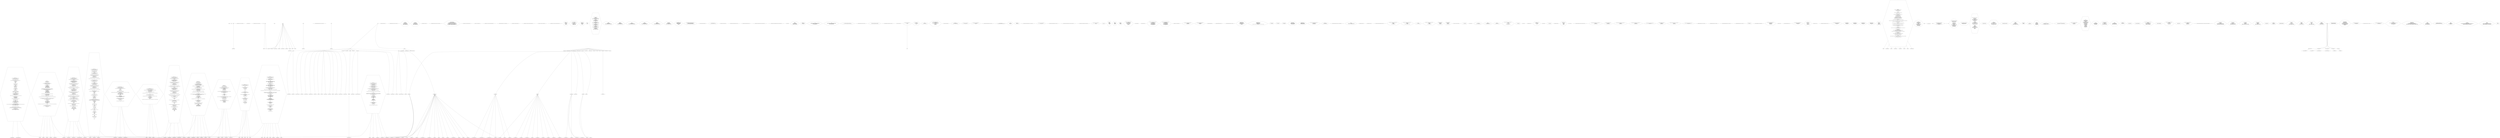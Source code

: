 
digraph G {
  rankdir=TB; // Change layout to Top-to-Bottom
  nodesep=0.5; // Adjust horizontal spacing
  ranksep=1;   // Adjust vertical spacing
  node [fontname="Arial"];
  "app-test.ts" [shape=box];
  "app.ts" [shape=box];
  "controllers" [shape=folder];
  "assistant.controller.ts" [shape=box];
  "res.status(500).json({ error: (error as Error).message })" [shape=hexagon];
  "res.status(201).json({ id })" [shape=hexagon];
  "res.status(400).json({ error: (error as Error).message })" [shape=hexagon];
  "data" [shape=folder];
  "database" [shape=folder];
  "database.ts" [shape=box];
  "init.ts" [shape=box];
  "index.ts" [shape=box];
  "models" [shape=folder];
  "assistant.model.ts" [shape=box];
  "feedback.model.ts" [shape=box];
  "focused-memory.model.ts" [shape=box];
  "memory.model.ts" [shape=box];
  "promotion-criteria.model.ts" [shape=box];
  "relationship.model.ts" [shape=box];
  "service-models" [shape=folder];
  "connector.service.model.ts" [shape=box];
  "tag.model.ts" [shape=box];
  "task.model.ts" [shape=box];
  "queries" [shape=folder];
  "assistant.queries.ts" [shape=box];
  "buildGetAssistantWithFiltersQuery({ type: 'chat', tags: ['ai', 'assistant'] })" [shape=hexagon];
  "routes" [shape=folder];
  "assistant.routes.ts" [shape=box];
  "services" [shape=folder];
  "assistant-full.service.ts" [shape=box];
  "fullAssistantService = {
  db: new Database(':memory:'), // Default database instance

  setDb(newDb: Database.Database) {
    this.db = newDb; // Allow overriding the database instance
  },
  /**
   * Fetch full assistant details using individual queries.
   */
  async getFullAssistantWithDetails(id: string): Promise<AssistantWithDetails | null> {
    try {
      // Fetch assistant details
      const assistantRow = this.db
        .prepare(
          `
      SELECT * 
      FROM assistants 
      WHERE id = ?
    `
        )
        .get(id) as AssistantRow | undefined;

      if (!assistantRow) return null;

      // Fetch assistant tags
      const assistantTagRows = this.db
        .prepare(
          `
      SELECT t.* 
      FROM assistant_tags at
      JOIN tags t ON at.tag_id = t.id
      WHERE at.assistant_id = ?
    `
        )
        .all(id) as TagRow[];

      // Fetch memory focus rule
      const memoryFocusRuleRow = this.db
        .prepare(
          `
      SELECT * 
      FROM memory_focus_rules 
      WHERE assistant_id = ?
    `
        )
        .get(id) as MemoryFocusRuleRow | undefined;

      // Fetch related focused memories if a focus rule exists
      const memoryRows = memoryFocusRuleRow
        ? (this.db
            .prepare(
              `
          SELECT m.*, t.id AS tag_id, t.name AS tag_name
          FROM focused_memories fm
          JOIN memories m ON fm.memory_id = m.id
          LEFT JOIN memory_tags mt ON m.id = mt.memory_id
          LEFT JOIN tags t ON mt.tag_id = t.id
          WHERE fm.memory_focus_id = ?
        `
            )
            .all(memoryFocusRuleRow.id) as (MemoryRow & { tag_id: string | null; tag_name: string | null })[])
        : [];

      // Group tags by memory ID
      const memoryTags: Record<string, Tag[]> = {};
      memoryRows.forEach((row) => {
        if (!memoryTags[row.id]) {
          memoryTags[row.id] = [];
        }
        if (row.tag_id && row.tag_name) {
          memoryTags[row.id].push({ id: row.tag_id, name: row.tag_name });
        }
      });

      // Fetch feedback summary for the assistant
      const feedbackSummaryRow = this.db
        .prepare(
          `
      SELECT 
        COALESCE(AVG(f.rating), 0) AS avgRating, 
        COALESCE(COUNT(f.id), 0) AS totalFeedback
      FROM feedback f
      JOIN tasks t ON f.target_id = t.id AND f.target_type = 'task'
      WHERE t.assignedAssistant = ?
    `
        )
        .get(id) as FeedbackSummaryRow;

      // Transform and return the AssistantWithDetails object
      return transformAssistantWithDetails(assistantRow, memoryRows, memoryTags, assistantTagRows, memoryFocusRuleRow, feedbackSummaryRow);
    } catch (error) {
      console.error('Error fetching full assistant details:', error);
      throw new Error('Failed to fetch assistant details.');
    }
  },

  /**
   * Fetch full assistant details using an efficient single query.
   */
  async getFullAssistantWithDetailsEfficient(id: string): Promise<AssistantWithDetails | null> {
    try {
      const rows = this.db.prepare(GET_FULL_ASSISTANT_WITH_DETAILS).all(id) as FullAssistantRows[];
      if (rows.length === 0) return null;

      return transformFullAssistantResult(rows);
    } catch (error) {
      console.error('Error transforming full assistant details:', error);
      throw new Error('Failed to fetch assistant details efficiently.');
    }
  },
}" [shape=hexagon];
  "setDb" [shape=ellipse];
  "getFullAssistantWithDetails" [shape=ellipse];
  "getFullAssistantWithDetailsEfficient" [shape=ellipse];
  "memoryTags: Record<string, Tag[]> = {}" [shape=hexagon];
  "memoryTags[row.id].push({ id: row.tag_id, name: row.tag_name })" [shape=hexagon];
  "assistant.service.ts" [shape=box];
  "assistantService = {
  db: new Database(':memory:'), // Default database instance

  setDb(newDb: Database.Database) {
    this.db = newDb; // Allow overriding the database instance
  },
  // Fetch all assistants
  getAllAssistants(): AssistantRow[] {
    const stmt = this.db.prepare('SELECT * FROM assistants');
    return stmt.all() as AssistantRow[];
  },

  // Fetch a single assistant by ID
  getAssistantById(id: string): AssistantRow | null {
    const stmt = this.db.prepare('SELECT * FROM assistants WHERE id = ?');
    const result = stmt.get(id);
    return result ? (result as AssistantRow) : null;
  },

  // Add a new assistant
  async addAssistant(assistant: Omit<Assistant, 'id' | 'createdAt' | 'updatedAt'>): Promise<string> {
    const id = generateUniqueId(); // Generate a unique ID for the assistant
    const createdAt = new Date().toISOString();
    const updatedAt = createdAt;

    const stmt = this.db.prepare(`
      INSERT INTO assistants (id, name, description, type, instructions, createdAt, updatedAt)
      VALUES (?, ?, ?, ?, ?, ?, ?)
    `);

    stmt.run(id, assistant.name, assistant.description, assistant.type, assistant.instructions || null, createdAt, updatedAt);

    return id;
  },

  // Update an existing assistant
  async updateAssistant(id: string, updates: Partial<Omit<Assistant, 'id' | 'createdAt' | 'updatedAt'>>): Promise<boolean> {
    const existingAssistant = this.db.prepare('SELECT * FROM assistants WHERE id = ?').get(id) as AssistantRow | undefined;

    if (!existingAssistant) {
      throw new Error(`Assistant with ID ${id} not found.`);
    }

    const stmt = this.db.prepare(`
      UPDATE assistants
      SET
        name = COALESCE(?, name),
        description = COALESCE(?, description),
        type = COALESCE(?, type),
        instructions = COALESCE(?, instructions),
        updatedAt = ?
      WHERE id = ?
    `);

    stmt.run(
      updates.name || null,
      updates.description || null,
      updates.type || null,
      updates.instructions || null,
      new Date().toISOString(), // updatedAt
      id
    );

    return true;
  },

  // Delete an assistant by ID
  async deleteAssistant(id: string): Promise<boolean> {
    const stmt = this.db.prepare(`
      DELETE FROM assistants
      WHERE id = ?
    `);

    const result = stmt.run(id);

    return result.changes > 0; // Returns true if the assistant was deleted
  },
}" [shape=hexagon];
  "setDb" [shape=ellipse];
  "getAllAssistants" [shape=ellipse];
  "getAssistantById" [shape=ellipse];
  "addAssistant" [shape=ellipse];
  "updateAssistant" [shape=ellipse];
  "deleteAssistant" [shape=ellipse];
  "feedback.service.ts" [shape=box];
  "feedbackService = {
  db: new Database(':memory:'),

  setDb(newDb: Database.Database) {
    this.db = newDb;
  },

  getFeedbackById(id: string): Feedback | null {
    const stmt = this.db.prepare('SELECT * FROM feedback WHERE id = ?');
    const result = stmt.get(id) as FeedbackRow;

    if (!result) return null;

    // Map database fields to Feedback interface
    return {
      id: result.id,
      targetId: result.target_id,
      targetType: result.target_type,
      userId: result.user_id || undefined,
      rating: result.rating,
      comments: result.comments || undefined,
      createdAt: new Date(result.createdAt),
      updatedAt: new Date(result.updatedAt),
    };
  },

  getFeedbackByTarget(targetId: string, targetType: 'assistant' | 'memory' | 'task'): Feedback[] {
    const stmt = this.db.prepare('SELECT * FROM feedback WHERE target_id = ? AND target_type = ?');
    const results = stmt.all(targetId, targetType) as FeedbackRow[];

    // Map database fields to Feedback interface
    return results.map((result) => ({
      id: result.id,
      targetId: result.target_id,
      targetType: result.target_type,
      userId: result.user_id || undefined,
      rating: result.rating,
      comments: result.comments || undefined,
      createdAt: new Date(result.createdAt),
      updatedAt: new Date(result.updatedAt),
    }));
  },

  async addFeedback(feedback: Omit<Feedback, 'id' | 'createdAt' | 'updatedAt'>): Promise<string> {
    const id = generateUniqueId();
    const createdAt = new Date().toISOString();
    const updatedAt = createdAt;

    const stmt = this.db.prepare(`
      INSERT INTO feedback (id, target_id, target_type, user_id, rating, comments, createdAt, updatedAt)
      VALUES (?, ?, ?, ?, ?, ?, ?, ?)
    `);

    stmt.run(id, feedback.targetId, feedback.targetType, feedback.userId || null, feedback.rating, feedback.comments || null, createdAt, updatedAt);

    return id;
  },

  async updateFeedback(id: string, updates: Partial<Omit<Feedback, 'id' | 'createdAt' | 'updatedAt'>>): Promise<boolean> {
    const existingFeedback = this.db.prepare('SELECT * FROM feedback WHERE id = ?').get(id);

    if (!existingFeedback) {
      throw new Error(`Feedback with ID ${id} not found.`);
    }

    const stmt = this.db.prepare(`
      UPDATE feedback
      SET
        target_id = COALESCE(?, target_id),
        target_type = COALESCE(?, target_type),
        user_id = COALESCE(?, user_id),
        rating = COALESCE(?, rating),
        comments = COALESCE(?, comments),
        updatedAt = ?
      WHERE id = ?
    `);

    stmt.run(updates.targetId || null, updates.targetType || null, updates.userId || null, updates.rating || null, updates.comments || null, new Date().toISOString(), id);

    return true;
  },

  async deleteFeedback(id: string): Promise<boolean> {
    const stmt = this.db.prepare('DELETE FROM feedback WHERE id = ?');
    const result = stmt.run(id);

    return result.changes > 0;
  },
}" [shape=hexagon];
  "setDb" [shape=ellipse];
  "getFeedbackById" [shape=ellipse];
  "getFeedbackByTarget" [shape=ellipse];
  "addFeedback" [shape=ellipse];
  "updateFeedback" [shape=ellipse];
  "deleteFeedback" [shape=ellipse];
  "return {
      id: result.id,
      targetId: result.target_id,
      targetType: result.target_type,
      userId: result.user_id || undefined,
      rating: result.rating,
      comments: result.comments || undefined,
      createdAt: new Date(result.createdAt),
      updatedAt: new Date(result.updatedAt),
    };" [shape=hexagon];
  "({
      id: result.id,
      targetId: result.target_id,
      targetType: result.target_type,
      userId: result.user_id || undefined,
      rating: result.rating,
      comments: result.comments || undefined,
      createdAt: new Date(result.createdAt),
      updatedAt: new Date(result.updatedAt),
    })" [shape=hexagon];
  "focused-memory.service.ts" [shape=box];
  "focusedMemoryService = {
  db: new Database(':memory:'), // Default database instance

  setDb(newDb: Database.Database) {
    this.db = newDb; // Allow overriding the database instance
  },
  async getFocusedMemoriesByAssistantId(assistantId: string): Promise<Memory[]> {
    const rows = this.db
      .prepare(
        `
      SELECT m.*, t.id AS tag_id, t.name AS tag_name
      FROM memory_focus_rules fr
      JOIN focused_memories fm ON fr.id = fm.memory_focus_id
      JOIN memories m ON fm.memory_id = m.id
      LEFT JOIN memory_tags mt ON m.id = mt.memory_id
      LEFT JOIN tags t ON mt.tag_id = t.id
      WHERE fr.assistant_id = ?
    `
      )
      .all(assistantId) as (MemoryRow & { tag_id: string | null; tag_name: string | null })[];

    // Group tags by memory ID and transform memories
    const memoryMap = new Map<string, { row: MemoryRow; tags: Tag[] }>();

    rows.forEach((row) => {
      if (!memoryMap.has(row.id)) {
        memoryMap.set(row.id, { row, tags: [] });
      }
      if (row.tag_id && row.tag_name) {
        memoryMap.get(row.id)?.tags.push({ id: row.tag_id, name: row.tag_name });
      }
    });

    return Array.from(memoryMap.values()).map(({ row, tags }) => transformMemoryRow(row, tags));
  },
  async getFocusedMemories(memoryFocusId: string): Promise<Memory[]> {
    const rows = this.db
      .prepare(
        `
      SELECT m.*, t.id AS tag_id, t.name AS tag_name
      FROM focused_memories fm
      JOIN memories m ON fm.memory_id = m.id
      LEFT JOIN memory_tags mt ON m.id = mt.memory_id
      LEFT JOIN tags t ON mt.tag_id = t.id
      WHERE fm.memory_focus_id = ?
    `
      )
      .all(memoryFocusId) as (MemoryRow & { tag_id: string | null; tag_name: string | null })[];

    // Group tags by memory ID and transform memories
    const memoryMap = new Map<string, { row: MemoryRow; tags: Tag[] }>();

    rows.forEach((row) => {
      if (!memoryMap.has(row.id)) {
        memoryMap.set(row.id, { row, tags: [] });
      }
      if (row.tag_id && row.tag_name) {
        memoryMap.get(row.id)?.tags.push({ id: row.tag_id, name: row.tag_name });
      }
    });

    return Array.from(memoryMap.values()).map(({ row, tags }) => transformMemoryRow(row, tags));
  },
  async addFocusedMemory(memoryFocusId: string, memoryId: string): Promise<boolean> {
    try {
      const stmt = this.db.prepare(`
      INSERT INTO focused_memories (memory_focus_id, memory_id)
      VALUES (?, ?)
    `);
      const result = stmt.run(memoryFocusId, memoryId);
      return result.changes > 0; // Returns true if the memory was successfully added
    } catch {
      return false; // Gracefully handle duplicates or constraint violations
    }
  },
  async removeFocusedMemory(memoryFocusId: string, memoryId: string): Promise<boolean> {
    try {
      const stmt = this.db.prepare(`
      DELETE FROM focused_memories
      WHERE memory_focus_id = ? AND memory_id = ?
    `);
      const result = stmt.run(memoryFocusId, memoryId);
      return result.changes > 0;
    } catch {
      return false;
    }
  },
  async updateFocusedMemories(memoryFocusId: string, memoryIds: string[]): Promise<boolean> {
    try {
      const deleteStmt = this.db.prepare(`
    DELETE FROM focused_memories
    WHERE memory_focus_id = ?
  `);

      const insertStmt = this.db.prepare(`
    INSERT INTO focused_memories (memory_focus_id, memory_id)
    VALUES (?, ?)
  `);

      // Remove all existing associations
      deleteStmt.run(memoryFocusId);

      // Add the new set of memories
      for (const memoryId of memoryIds) {
        insertStmt.run(memoryFocusId, memoryId);
      }
      return true;
    } catch {
      return false;
    }
  },
}" [shape=hexagon];
  "setDb" [shape=ellipse];
  "getFocusedMemoriesByAssistantId" [shape=ellipse];
  "getFocusedMemories" [shape=ellipse];
  "addFocusedMemory" [shape=ellipse];
  "removeFocusedMemory" [shape=ellipse];
  "updateFocusedMemories" [shape=ellipse];
  "memoryMap.set(row.id, { row, tags: [] })" [shape=hexagon];
  "memoryMap.get(row.id)?.tags.push({ id: row.tag_id, name: row.tag_name })" [shape=hexagon];
  "memoryMap.set(row.id, { row, tags: [] })" [shape=hexagon];
  "memoryMap.get(row.id)?.tags.push({ id: row.tag_id, name: row.tag_name })" [shape=hexagon];
  "gpt-api" [shape=folder];
  "gpt-api-assistant.ts" [shape=box];
  "createAssistant" [shape=diamond];
  "getAssistantById" [shape=diamond];
  "updateAssistant" [shape=diamond];
  "deleteAssistant" [shape=diamond];
  "params: AssistantCreateParams = {
      model: payload.model, // Required
      ...(payload.instructions ? { instructions: payload.instructions } : {}),
      ...(payload.name ? { name: payload.name } : {}),
      ...(payload.description !== undefined ? { description: payload.description } : {}),
      ...(payload.tools && payload.tools.length > 0 ? { tools: payload.tools } : {}),
      ...(payload.metadata ? { metadata: payload.metadata } : {}),
      ...(payload.temperature !== undefined ? { temperature: payload.temperature } : {}),
      ...(payload.top_p !== undefined ? { top_p: payload.top_p } : {}),
      ...(payload.response_format ? { response_format: payload.response_format } : {}),
    }" [shape=hexagon];
  "payload.instructions ? { instructions: payload.instructions } : {}" [shape=hexagon];
  "payload.instructions ? { instructions: payload.instructions } : {}" [shape=hexagon];
  "payload.name ? { name: payload.name } : {}" [shape=hexagon];
  "payload.name ? { name: payload.name } : {}" [shape=hexagon];
  "payload.description !== undefined ? { description: payload.description } : {}" [shape=hexagon];
  "payload.description !== undefined ? { description: payload.description } : {}" [shape=hexagon];
  "payload.tools && payload.tools.length > 0 ? { tools: payload.tools } : {}" [shape=hexagon];
  "payload.tools && payload.tools.length > 0 ? { tools: payload.tools } : {}" [shape=hexagon];
  "payload.metadata ? { metadata: payload.metadata } : {}" [shape=hexagon];
  "payload.metadata ? { metadata: payload.metadata } : {}" [shape=hexagon];
  "payload.temperature !== undefined ? { temperature: payload.temperature } : {}" [shape=hexagon];
  "payload.temperature !== undefined ? { temperature: payload.temperature } : {}" [shape=hexagon];
  "payload.top_p !== undefined ? { top_p: payload.top_p } : {}" [shape=hexagon];
  "payload.top_p !== undefined ? { top_p: payload.top_p } : {}" [shape=hexagon];
  "payload.response_format ? { response_format: payload.response_format } : {}" [shape=hexagon];
  "payload.response_format ? { response_format: payload.response_format } : {}" [shape=hexagon];
  "gpt-api-chat-completion.ts" [shape=box];
  "createChatCompletion" [shape=diamond];
  "extractChatReply" [shape=diamond];
  "generateChatReply" [shape=diamond];
  "extendConversation" [shape=diamond];
  "options: {
    max_tokens?: number;
    temperature?: number;
    top_p?: number;
    n?: number;
    stop?: string | string[];
    user?: string;
    store?: boolean;
  } = {}" [shape=hexagon];
  "openai.chat.completions.create({
      model,
      messages,
      max_tokens: options.max_tokens ?? 100,
      temperature: options.temperature ?? 0.7,
      top_p: options.top_p ?? 1,
      n: options.n ?? 1,
      stop: options.stop ?? null,
      user: options.user ?? undefined,
      store: options.store ?? false,
    })" [shape=hexagon];
  "options: {
    max_tokens?: number;
    temperature?: number;
    top_p?: number;
    stop?: string | string[];
    user?: string;
    store?: boolean;
  } = {}" [shape=hexagon];
  "gpt-api-connector.ts" [shape=box];
  "initOpenAI" [shape=diamond];
  "getOpenAI" [shape=diamond];
  "new OpenAI({
    apiKey,
    project,
  })" [shape=hexagon];
  "gpt-api-model-helper.ts" [shape=box];
  "evaluatePrompt" [shape=diamond];
  "estimateTokens" [shape=diamond];
  "getSuitableModels" [shape=diamond];
  "estimateTokensFromWords" [shape=diamond];
  "estimateTokensForResponse" [shape=diamond];
  "estimateTokensFromPrompt" [shape=diamond];
  "models: Record<string, Model> = {
  'gpt-4o': {
    alias: 'gpt-4o',
    contextWindow: 128000,
    maxOutputTokens: 16384,
    description: 'High-intelligence, versatile flagship model.',
    useCase: 'Complex tasks, research, structured outputs.',
  },
  'gpt-4o-mini': {
    alias: 'gpt-4o-mini',
    contextWindow: 128000,
    maxOutputTokens: 16384,
    description: 'Fast, affordable, smaller model.',
    useCase: 'Cost-effective tasks, fine-tuning.',
  },
  o1: {
    alias: 'o1',
    contextWindow: 200000,
    maxOutputTokens: 100000,
    description: 'Advanced reasoning with step-by-step logic.',
    useCase: 'Solving hard problems, detailed reasoning.',
  },
  'o1-mini': {
    alias: 'o1-mini',
    contextWindow: 128000,
    maxOutputTokens: 65536,
    description: 'Affordable reasoning for specialized tasks.',
    useCase: 'Fast reasoning, smaller contexts.',
  },
  'gpt-4-turbo': {
    alias: 'gpt-4-turbo',
    contextWindow: 128000,
    maxOutputTokens: 4096,
    description: 'Optimized for cost and shorter responses.',
    useCase: 'Budget-friendly conversational tasks.',
  },
  'gpt-3.5-turbo-16k': {
    alias: 'gpt-3.5-turbo-16k',
    contextWindow: 16385,
    maxOutputTokens: 4096,
    description: 'Economical, fast, and reliable.',
    useCase: 'Lightweight, budget-friendly tasks.',
  },
}" [shape=hexagon];
  "'gpt-4o': {
    alias: 'gpt-4o',
    contextWindow: 128000,
    maxOutputTokens: 16384,
    description: 'High-intelligence, versatile flagship model.',
    useCase: 'Complex tasks, research, structured outputs.',
  }" [shape=hexagon];
  "'gpt-4o-mini': {
    alias: 'gpt-4o-mini',
    contextWindow: 128000,
    maxOutputTokens: 16384,
    description: 'Fast, affordable, smaller model.',
    useCase: 'Cost-effective tasks, fine-tuning.',
  }" [shape=hexagon];
  "o1: {
    alias: 'o1',
    contextWindow: 200000,
    maxOutputTokens: 100000,
    description: 'Advanced reasoning with step-by-step logic.',
    useCase: 'Solving hard problems, detailed reasoning.',
  }" [shape=hexagon];
  "'o1-mini': {
    alias: 'o1-mini',
    contextWindow: 128000,
    maxOutputTokens: 65536,
    description: 'Affordable reasoning for specialized tasks.',
    useCase: 'Fast reasoning, smaller contexts.',
  }" [shape=hexagon];
  "'gpt-4-turbo': {
    alias: 'gpt-4-turbo',
    contextWindow: 128000,
    maxOutputTokens: 4096,
    description: 'Optimized for cost and shorter responses.',
    useCase: 'Budget-friendly conversational tasks.',
  }" [shape=hexagon];
  "'gpt-3.5-turbo-16k': {
    alias: 'gpt-3.5-turbo-16k',
    contextWindow: 16385,
    maxOutputTokens: 4096,
    description: 'Economical, fast, and reliable.',
    useCase: 'Lightweight, budget-friendly tasks.',
  }" [shape=hexagon];
  "return {
    estimatedInputTokens: inputTokens,
    requiredOutputTokens: outputTokens,
    intelligenceLevel: intelligence,
    suggestedModel: selectedModel.alias,
    availableResponseTokens,
    isFeasible,
    recommendations,
  };" [shape=hexagon];
  "responseWordEstimates: Record<typeof responseSize, number> = {
    sentence: 20, // Approx. 20 words per sentence
    paragraph: 150, // Approx. 150 words per paragraph
    page: 300, // Approx. 300 words per page
    'multi-page': 1000, // Approx. 1000 words for multi-page responses
  }" [shape=hexagon];
  "return { inputTokens, outputTokens, totalTokens };" [shape=hexagon];
  "gpt-api-models.model.ts" [shape=box];
  "gpt-api-thread.ts" [shape=box];
  "createNewThread" [shape=diamond];
  "addThreadMessage" [shape=diamond];
  "addMultipleMessages" [shape=diamond];
  "fetchThreadMessages" [shape=diamond];
  "startAssistantRun" [shape=diamond];
  "waitForRunCompletion" [shape=diamond];
  "getRunDetails" [shape=diamond];
  "extractAssistantReply" [shape=diamond];
  "getAssistantReply" [shape=diamond];
  "queryAssistant" [shape=diamond];
  "openai.beta.threads.create({
      metadata: { purpose, created_by: createdBy },
    })" [shape=hexagon];
  "metadata: { purpose, created_by: createdBy }" [shape=hexagon];
  "openai.beta.threads.messages.create(threadId, { role, content })" [shape=hexagon];
  "openai.beta.threads.messages.list(threadId, { limit, order })" [shape=hexagon];
  "openai.beta.threads.runs.create(threadId, { assistant_id: assistantId, instructions })" [shape=hexagon];
  "openai.beta.threads.runs.createAndPoll(threadId, { assistant_id: assistantId, instructions })" [shape=hexagon];
  "gpt-api.config.ts" [shape=box];
  "memory-extra.service.ts" [shape=box];
  "memoryExtraService = {
  db: new Database(':memory:'), // Default database instance

  setDb(newDb: Database.Database) {
    this.db = newDb; // Allow overriding the database instance
  },
  /**
   * Fetch all memories with their associated tags.
   */
  async getAllMemories(): Promise<Memory[]> {
    const rows = this.db
      .prepare(
        `
        SELECT m.*, t.id AS tag_id, t.name AS tag_name
        FROM memories m
        LEFT JOIN memory_tags mt ON m.id = mt.memory_id
        LEFT JOIN tags t ON mt.tag_id = t.id
      `
      )
      .all() as (MemoryRow & { tag_id: string | null; tag_name: string | null })[];

    // Group tags by memory ID and transform memories
    const memoryMap = new Map<string, { row: MemoryRow; tags: Tag[] }>();

    rows.forEach((row) => {
      if (!memoryMap.has(row.id)) {
        memoryMap.set(row.id, { row, tags: [] });
      }
      if (row.tag_id && row.tag_name) {
        memoryMap.get(row.id)?.tags.push({ id: row.tag_id, name: row.tag_name });
      }
    });

    return Array.from(memoryMap.values()).map(({ row, tags }) => transformMemoryRow(row, tags));
  },

  /**
   * Fetch memories associated with specific tags.
   */
  async getMemoriesByTags(tags: string[]): Promise<Memory[]> {
    if (tags.length === 0) {
      throw new Error('Tags array cannot be empty.');
    }

    const placeholders = tags.map(() => '?').join(', ');
    const rows = this.db
      .prepare(
        `
        SELECT m.*, t.id AS tag_id, t.name AS tag_name
        FROM memories m
        LEFT JOIN memory_tags mt ON m.id = mt.memory_id
        LEFT JOIN tags t ON mt.tag_id = t.id
        WHERE t.name IN (${placeholders})
      `
      )
      .all(...tags) as (MemoryRow & { tag_id: string | null; tag_name: string | null })[];

    // Group tags by memory ID and transform memories
    const memoryMap = new Map<string, { row: MemoryRow; tags: Tag[] }>();

    rows.forEach((row) => {
      if (!memoryMap.has(row.id)) {
        memoryMap.set(row.id, { row, tags: [] });
      }
      if (row.tag_id && row.tag_name) {
        memoryMap.get(row.id)?.tags.push({ id: row.tag_id, name: row.tag_name });
      }
    });

    return Array.from(memoryMap.values()).map(({ row, tags }) => transformMemoryRow(row, tags));
  },

  /**
   * Update tags associated with a memory.
   */
  async updateMemoryTags(memoryId: string, newTags: string[]): Promise<boolean> {
    // Ensure memory exists
    const memoryRow = this.db
      .prepare(
        `
      SELECT * 
      FROM memories 
      WHERE id = ?
    `
      )
      .get(memoryId) as MemoryRow | undefined;

    if (!memoryRow) {
      throw new Error(`Memory with ID ${memoryId} not found.`);
    }

    // Fetch existing tags for the memory
    const existingTags = this.db
      .prepare(
        `
      SELECT t.name 
      FROM memory_tags mt
      JOIN tags t ON mt.tag_id = t.id
      WHERE mt.memory_id = ?
    `
      )
      .all(memoryId) as { name: string }[];

    const currentTagNames = existingTags.map((tag) => tag.name);
    const tagsToAdd = newTags.filter((tagName) => !currentTagNames.includes(tagName));
    const tagsToRemove = currentTagNames.filter((tagName) => !newTags.includes(tagName));

    // Add new tags
    for (const tagName of tagsToAdd) {
      // Ensure the tag exists
      let tag = this.db
        .prepare(
          `
        SELECT id 
        FROM tags 
        WHERE name = ?
      `
        )
        .get(tagName) as { id: string } | undefined;

      if (!tag) {
        const newTagId = generateUniqueId();
        this.db
          .prepare(
            `
        INSERT INTO tags (id, name)
        VALUES (?, ?)
      `
          )
          .run(newTagId, tagName);
        tag = { id: newTagId };
      }

      // Associate the tag with the memory
      this.db
        .prepare(
          `
      INSERT OR IGNORE INTO memory_tags (memory_id, tag_id)
      VALUES (?, ?)
    `
        )
        .run(memoryId, tag.id);
    }

    // Remove old tags
    for (const tagName of tagsToRemove) {
      const tag = this.db
        .prepare(
          `
        SELECT id 
        FROM tags 
        WHERE name = ?
      `
        )
        .get(tagName) as { id: string } | undefined;

      if (tag) {
        this.db
          .prepare(
            `
        DELETE FROM memory_tags 
        WHERE memory_id = ? AND tag_id = ?
      `
          )
          .run(memoryId, tag.id);
      }
    }

    return true;
  },
}" [shape=hexagon];
  "setDb" [shape=ellipse];
  "getAllMemories" [shape=ellipse];
  "getMemoriesByTags" [shape=ellipse];
  "updateMemoryTags" [shape=ellipse];
  "memoryMap.set(row.id, { row, tags: [] })" [shape=hexagon];
  "memoryMap.get(row.id)?.tags.push({ id: row.tag_id, name: row.tag_name })" [shape=hexagon];
  "memoryMap.set(row.id, { row, tags: [] })" [shape=hexagon];
  "memoryMap.get(row.id)?.tags.push({ id: row.tag_id, name: row.tag_name })" [shape=hexagon];
  "tag = { id: newTagId }" [shape=hexagon];
  "memory-focus-rule.service.ts" [shape=box];
  "memoryFocusRuleService = {
  db: new Database(':memory:'), // Default database instance

  setDb(newDb: Database.Database) {
    this.db = newDb; // Allow overriding the database instance
  },
  async getMemoryFocusRules(assistantId: string): Promise<MemoryFocusRule | null> {
    const row = this.db
      .prepare(
        `
      SELECT * 
      FROM memory_focus_rules 
      WHERE assistant_id = ?
    `
      )
      .get(assistantId) as MemoryFocusRuleRow | undefined;

    return row ? transformMemoryFocusRuleRow(row) : null;
  },
  async updateMemoryFocusRule(id: string, updates: Partial<Omit<MemoryFocusRule, 'id' | 'assistantId' | 'createdAt' | 'updatedAt'>>): Promise<boolean> {
    const stmt = this.db.prepare(`
      UPDATE memory_focus_rules
      SET 
        maxResults = COALESCE(?, maxResults),
        relationshipTypes = COALESCE(?, relationshipTypes),
        priorityTags = COALESCE(?, priorityTags),
        updatedAt = ?
      WHERE id = ?
    `);

    const result = stmt.run(
      updates.maxResults || null,
      updates.relationshipTypes ? JSON.stringify(updates.relationshipTypes) : null,
      updates.priorityTags ? JSON.stringify(updates.priorityTags) : null,
      new Date().toISOString(),
      id
    );

    return result.changes > 0; // Returns true if the rule was updated
  },
  async removeMemoryFocusRule(id: string): Promise<boolean> {
    const stmt = this.db.prepare(`
      DELETE FROM memory_focus_rules
      WHERE id = ?
    `);

    const result = stmt.run(id);

    return result.changes > 0; // Returns true if the rule was removed
  },
}" [shape=hexagon];
  "setDb" [shape=ellipse];
  "getMemoryFocusRules" [shape=ellipse];
  "updateMemoryFocusRule" [shape=ellipse];
  "removeMemoryFocusRule" [shape=ellipse];
  "memory.service.ts" [shape=box];
  "memoryService = {
  db: new Database(':memory:'), // Default database instance

  setDb(newDb: Database.Database) {
    this.db = newDb; // Allow overriding the database instance
  },
  async addMemory(memory: Omit<Memory, 'id' | 'tags' | 'createdAt' | 'updatedAt'>): Promise<string> {
    const id = generateUniqueId();
    const createdAt = new Date().toISOString();
    const updatedAt = createdAt;

    const stmt = this.db.prepare(`
    INSERT INTO memories (id, type,  description, data, createdAt, updatedAt)
    VALUES (?, ?, ?, ?, ?, ?)
  `);

    stmt.run(id, memory.type, memory.description || null, memory.data ? JSON.stringify(memory.data) : null, createdAt, updatedAt);

    return id;
  },

  async removeMemory(memoryId: string): Promise<void> {
    const stmt = this.db.prepare('DELETE FROM memories WHERE id = ?');
    stmt.run(memoryId);
  },

  async updateMemory(id: string, updates: Partial<Omit<Memory, 'id' | 'tags' | 'createdAt' | 'updatedAt'>>): Promise<void> {
    const stmt = this.db.prepare(`
    UPDATE memories
    SET
      type = COALESCE(?, type),
      description = COALESCE(?, description),
      data = COALESCE(?, data),
      updatedAt = ?
    WHERE id = ?
  `);

    stmt.run(updates.type || null, updates.description || null, updates.data ? JSON.stringify(updates.data) : null, new Date().toISOString(), id);
  },
}" [shape=hexagon];
  "setDb" [shape=ellipse];
  "addMemory" [shape=ellipse];
  "removeMemory" [shape=ellipse];
  "updateMemory" [shape=ellipse];
  "owned-memory.service.ts" [shape=box];
  "ownedMemoryService = {
  db: new Database(':memory:'), // Default database instance

  setDb(newDb: Database.Database) {
    this.db = newDb; // Allow overriding the database instance
  },
  async getMemoriesByAssistantId(assistantId: string): Promise<Memory[]> {
    const rows = this.db
      .prepare(
        `
      SELECT m.*, t.id AS tag_id, t.name AS tag_name
      FROM owned_memories om
      JOIN memories m ON om.memory_id = m.id
      LEFT JOIN memory_tags mt ON m.id = mt.memory_id
      LEFT JOIN tags t ON mt.tag_id = t.id
      WHERE om.assistant_id = ?
    `
      )
      .all(assistantId) as (MemoryRow & { tag_id: string | null; tag_name: string | null })[];

    // Group tags by memory ID and transform memories
    const memoryMap = new Map<string, { row: MemoryRow; tags: Tag[] }>();

    rows.forEach((row) => {
      if (!memoryMap.has(row.id)) {
        memoryMap.set(row.id, { row, tags: [] });
      }
      if (row.tag_id && row.tag_name) {
        memoryMap.get(row.id)?.tags.push({ id: row.tag_id, name: row.tag_name });
      }
    });

    return Array.from(memoryMap.values()).map(({ row, tags }) => transformMemoryRow(row, tags));
  },
  async getOwnedMemories(assistantId: string): Promise<Memory[]> {
    const rows = this.db
      .prepare(
        `
      SELECT m.*, t.id AS tag_id, t.name AS tag_name
      FROM owned_memories om
      JOIN memories m ON om.memory_id = m.id
      LEFT JOIN memory_tags mt ON m.id = mt.memory_id
      LEFT JOIN tags t ON mt.tag_id = t.id
      WHERE om.assistant_id = ?
    `
      )
      .all(assistantId) as (MemoryRow & { tag_id: string | null; tag_name: string | null })[];

    // Group tags by memory ID and transform memories
    const memoryMap = new Map<string, { row: MemoryRow; tags: Tag[] }>();

    rows.forEach((row) => {
      if (!memoryMap.has(row.id)) {
        memoryMap.set(row.id, { row, tags: [] });
      }
      if (row.tag_id && row.tag_name) {
        memoryMap.get(row.id)?.tags.push({ id: row.tag_id, name: row.tag_name });
      }
    });

    return Array.from(memoryMap.values()).map(({ row, tags }) => transformMemoryRow(row, tags));
  },

  async addOwnedMemory(assistantId: string, memoryId: string): Promise<boolean> {
    try {
      const stmt = this.db.prepare(`
      INSERT INTO owned_memories (assistant_id, memory_id)
      VALUES (?, ?)
    `);

      const result = stmt.run(assistantId, memoryId);

      return result.changes > 0;
    } catch {
      return false;
    }
  },

  async removeOwnedMemory(assistantId: string, memoryId: string): Promise<boolean> {
    try {
      const stmt = this.db.prepare(`
      DELETE FROM owned_memories
      WHERE assistant_id = ? AND memory_id = ?
    `);

      const result = stmt.run(assistantId, memoryId);

      return result.changes > 0;
    } catch {
      return false;
    }
  },

  async updateOwnedMemories(assistantId: string, memoryIds: string[]): Promise<boolean> {
    try {
      const deleteStmt = this.db.prepare(`
      DELETE FROM owned_memories
      WHERE assistant_id = ?
    `);

      const insertStmt = this.db.prepare(`
      INSERT INTO owned_memories (assistant_id, memory_id)
      VALUES (?, ?)
    `);

      // Remove all existing associations
      deleteStmt.run(assistantId);

      // Add the new set of memories
      for (const memoryId of memoryIds) {
        insertStmt.run(assistantId, memoryId);
      }
      return true;
    } catch {
      return false;
    }
  },
}" [shape=hexagon];
  "setDb" [shape=ellipse];
  "getMemoriesByAssistantId" [shape=ellipse];
  "getOwnedMemories" [shape=ellipse];
  "addOwnedMemory" [shape=ellipse];
  "removeOwnedMemory" [shape=ellipse];
  "updateOwnedMemories" [shape=ellipse];
  "memoryMap.set(row.id, { row, tags: [] })" [shape=hexagon];
  "memoryMap.get(row.id)?.tags.push({ id: row.tag_id, name: row.tag_name })" [shape=hexagon];
  "memoryMap.set(row.id, { row, tags: [] })" [shape=hexagon];
  "memoryMap.get(row.id)?.tags.push({ id: row.tag_id, name: row.tag_name })" [shape=hexagon];
  "relationship-graph.service.ts" [shape=box];
  "relationshipGraphService = {
  db: new Database(':memory:'),

  setDb(newDb: Database.Database) {
    this.db = newDb; // Override database instance
  },

  // Fetch all relationships
  getAllRelationships(): RelationshipGraph[] {
    const stmt = this.db.prepare('SELECT * FROM relationship_graph');
    const results = stmt.all() as RelationshipGraphRow[];
    return results.map((row) => this.transformRow(row));
  },

  // Fetch relationships by source ID and type
  getRelationshipsBySource(targetId: string, type: RelationshipGraph['type']): RelationshipGraph[] {
    const stmt = this.db.prepare(`
    SELECT * 
    FROM relationship_graph 
    WHERE target_id = ? AND type = ?
  `);
    const results = stmt.all(targetId, type) as RelationshipGraphRow[];
    return results.map((row) => this.transformRow(row));
  },

  // Add a new relationship
  async addRelationship(relationship: Omit<RelationshipGraph, 'id' | 'createdAt' | 'updatedAt'>): Promise<string> {
    const id = generateUniqueId();
    const createdAt = new Date().toISOString();
    const updatedAt = createdAt;

    const stmt = this.db.prepare(`
      INSERT INTO relationship_graph (id, type, target_id, relationship_type, createdAt, updatedAt)
      VALUES (?, ?, ?, ?, ?, ?)
    `);

    stmt.run(id, relationship.type, relationship.targetId, relationship.relationshipType, createdAt, updatedAt);

    return id;
  },

  // Update an existing relationship
  async updateRelationship(id: string, updates: Partial<Omit<RelationshipGraph, 'id' | 'createdAt' | 'updatedAt'>>): Promise<boolean> {
    const existing = this.db.prepare('SELECT * FROM relationship_graph WHERE id = ?').get(id);
    if (!existing) {
      throw new Error(`Relationship with ID ${id} not found.`);
    }

    const stmt = this.db.prepare(`
      UPDATE relationship_graph
      SET
        type = COALESCE(?, type),
        target_id = COALESCE(?, target_id),
        relationship_type = COALESCE(?, relationship_type),
        updatedAt = ?
      WHERE id = ?
    `);

    stmt.run(updates.type || null, updates.targetId || null, updates.relationshipType || null, new Date().toISOString(), id);

    return true;
  },

  // Delete a relationship
  async deleteRelationship(id: string): Promise<boolean> {
    const stmt = this.db.prepare(`
      DELETE FROM relationship_graph
      WHERE id = ?
    `);

    const result = stmt.run(id);
    return result.changes > 0; // Returns true if the relationship was deleted
  },

  // Transform database row to RelationshipGraph object
  transformRow(row: RelationshipGraphRow): RelationshipGraph {
    return {
      id: row.id,
      type: row.type,
      targetId: row.target_id,
      relationshipType: row.relationship_type,
      createdAt: new Date(row.createdAt),
      updatedAt: new Date(row.updatedAt),
    };
  },
}" [shape=hexagon];
  "setDb" [shape=ellipse];
  "getAllRelationships" [shape=ellipse];
  "getRelationshipsBySource" [shape=ellipse];
  "addRelationship" [shape=ellipse];
  "updateRelationship" [shape=ellipse];
  "deleteRelationship" [shape=ellipse];
  "transformRow" [shape=ellipse];
  "return {
      id: row.id,
      type: row.type,
      targetId: row.target_id,
      relationshipType: row.relationship_type,
      createdAt: new Date(row.createdAt),
      updatedAt: new Date(row.updatedAt),
    };" [shape=hexagon];
  "tag-extra.service.ts" [shape=box];
  "tagExtraService = {
  db: new Database(':memory:'),

  setDb(newDb: Database.Database) {
    this.db = newDb; // Override the database instance
  },

  // Fetch tags associated with an entity
  getTagsByEntity(entityId: string, entityType: 'memory' | 'assistant' | 'task'): Tag[] {
    const tableName = this.getTableNameForEntity(entityType);
    const stmt = this.db.prepare(`
      SELECT t.* 
      FROM ${tableName} et
      JOIN tags t ON et.tag_id = t.id
      WHERE et.${entityType}_id = ?
    `);
    return stmt.all(entityId) as Tag[];
  },

  // Associate a tag with an entity
  async addTagToEntity(entityId: string, tagId: string, entityType: 'memory' | 'assistant' | 'task'): Promise<boolean> {
    const tableName = this.getTableNameForEntity(entityType);

    const stmt = this.db.prepare(`
      INSERT INTO ${tableName} (${entityType}_id, tag_id)
      VALUES (?, ?)
    `);

    try {
      stmt.run(entityId, tagId);
      return true;
    } catch (error) {
      console.error('Error adding tag to entity:', error);
      return false;
    }
  },

  // Remove a tag from an entity
  async removeTagFromEntity(entityId: string, tagId: string, entityType: 'memory' | 'assistant' | 'task'): Promise<boolean> {
    const tableName = this.getTableNameForEntity(entityType);

    const stmt = this.db.prepare(`
      DELETE FROM ${tableName}
      WHERE ${entityType}_id = ? AND tag_id = ?
    `);

    const result = stmt.run(entityId, tagId);
    return result.changes > 0;
  },

  // Utility: Map entity type to table name
  getTableNameForEntity(entityType: 'memory' | 'assistant' | 'task'): string {
    const tableMap = {
      memory: 'memory_tags',
      assistant: 'assistant_tags',
      task: 'task_tags',
    };
    return tableMap[entityType];
  },
}" [shape=hexagon];
  "setDb" [shape=ellipse];
  "getTagsByEntity" [shape=ellipse];
  "addTagToEntity" [shape=ellipse];
  "removeTagFromEntity" [shape=ellipse];
  "getTableNameForEntity" [shape=ellipse];
  "tableMap = {
      memory: 'memory_tags',
      assistant: 'assistant_tags',
      task: 'task_tags',
    }" [shape=hexagon];
  "tag.service.ts" [shape=box];
  "tagService = {
  db: new Database(':memory:'), // Default database instance

  setDb(newDb: Database.Database) {
    this.db = newDb; // Allow overriding the database instance
  },

  /**
   * Add a new tag.
   */
  async addTag(tag: Omit<Tag, 'id'>): Promise<string> {
    const id = generateUniqueId();

    const stmt = this.db.prepare(`
      INSERT INTO tags (id, name)
      VALUES (?, ?)
    `);

    stmt.run(id, tag.name);

    return id;
  },

  /**
   * Remove a tag by ID.
   */
  async removeTag(tagId: string): Promise<void> {
    const stmt = this.db.prepare('DELETE FROM tags WHERE id = ?');
    stmt.run(tagId);
  },

  /**
   * Update an existing tag.
   */
  async updateTag(id: string, updates: Partial<Omit<Tag, 'id'>>): Promise<void> {
    const stmt = this.db.prepare(`
      UPDATE tags
      SET name = COALESCE(?, name)
      WHERE id = ?
    `);

    stmt.run(updates.name || null, id);
  },

  /**
   * Fetch a tag by ID.
   */
  async getTagById(tagId: string): Promise<Tag | null> {
    const stmt = this.db.prepare(`
      SELECT * FROM tags WHERE id = ?
    `);

    const result = stmt.get(tagId);
    return result ? (result as Tag) : null;
  },

  /**
   * Fetch all tags.
   */
  async getAllTags(): Promise<Tag[]> {
    const stmt = this.db.prepare(`
      SELECT * FROM tags
    `);

    return stmt.all() as Tag[];
  },
}" [shape=hexagon];
  "setDb" [shape=ellipse];
  "addTag" [shape=ellipse];
  "removeTag" [shape=ellipse];
  "updateTag" [shape=ellipse];
  "getTagById" [shape=ellipse];
  "getAllTags" [shape=ellipse];
  "task.service.ts" [shape=box];
  "taskService = {
  db: new Database(':memory:'), // Default database instance

  setDb(newDb: Database.Database) {
    this.db = newDb; // Allow overriding the database instance
  },

  // Fetch all tasks
  getTaskById(id: string): Task | null {
    const stmt = this.db.prepare('SELECT * FROM tasks WHERE id = ?');
    const result = stmt.get(id) as TaskRow;

    if (!result) return null;

    return {
      ...result,
      inputData: result.inputData ? JSON.parse(result.inputData) : undefined,
      outputData: result.outputData ? JSON.parse(result.outputData) : undefined,
      createdAt: new Date(result.createdAt),
      updatedAt: new Date(result.updatedAt),
    } as Task;
  },

  getAllTasks(): Task[] {
    const stmt = this.db.prepare('SELECT * FROM tasks');
    const results = stmt.all() as TaskRow[];

    return results.map((result) => ({
      ...result,
      inputData: result.inputData ? JSON.parse(result.inputData) : undefined,
      outputData: result.outputData ? JSON.parse(result.outputData) : undefined,
      createdAt: new Date(result.createdAt),
      updatedAt: new Date(result.updatedAt),
    })) as Task[];
  },

  // Add a new task
  async addTask(task: Omit<Task, 'id' | 'createdAt' | 'updatedAt'>): Promise<string> {
    const id = generateUniqueId(); // Generate a unique ID for the task
    const createdAt = new Date().toISOString();
    const updatedAt = createdAt;

    const stmt = this.db.prepare(`
      INSERT INTO tasks (id, description, assignedAssistant, status, inputData, outputData, createdAt, updatedAt)
      VALUES (?, ?, ?, ?, ?, ?, ?, ?)
    `);

    stmt.run(id, task.description, task.assignedAssistant, task.status, JSON.stringify(task.inputData || null), JSON.stringify(task.outputData || null), createdAt, updatedAt);

    return id;
  },

  // Update an existing task
  async updateTask(id: string, updates: Partial<Omit<Task, 'id' | 'createdAt' | 'updatedAt'>>): Promise<boolean> {
    const existingTask = this.db.prepare('SELECT * FROM tasks WHERE id = ?').get(id) as Task | undefined;

    if (!existingTask) {
      throw new Error(`Task with ID ${id} not found.`);
    }

    const stmt = this.db.prepare(`
      UPDATE tasks
      SET
        description = COALESCE(?, description),
        assignedAssistant = COALESCE(?, assignedAssistant),
        status = COALESCE(?, status),
        inputData = COALESCE(?, inputData),
        outputData = COALESCE(?, outputData),
        updatedAt = ?
      WHERE id = ?
    `);

    stmt.run(
      updates.description || null,
      updates.assignedAssistant || null,
      updates.status || null,
      updates.inputData ? JSON.stringify(updates.inputData) : null,
      updates.outputData ? JSON.stringify(updates.outputData) : null,
      new Date().toISOString(), // updatedAt
      id
    );

    return true;
  },

  // Delete a task by ID
  async deleteTask(id: string): Promise<boolean> {
    const stmt = this.db.prepare(`
      DELETE FROM tasks
      WHERE id = ?
    `);

    const result = stmt.run(id);

    return result.changes > 0; // Returns true if the task was deleted
  },

  // Fetch tasks by status
  getTasksByStatus(status: Task['status']): Task[] {
    const stmt = this.db.prepare(`
      SELECT * 
      FROM tasks
      WHERE status = ?
    `);

    return stmt.all(status) as Task[];
  },

  // Fetch tasks assigned to a specific assistant
  getTasksByAssistant(assistantId: string): Task[] {
    const stmt = this.db.prepare(`
      SELECT * 
      FROM tasks
      WHERE assignedAssistant = ?
    `);

    return stmt.all(assistantId) as Task[];
  },
}" [shape=hexagon];
  "setDb" [shape=ellipse];
  "getTaskById" [shape=ellipse];
  "getAllTasks" [shape=ellipse];
  "addTask" [shape=ellipse];
  "updateTask" [shape=ellipse];
  "deleteTask" [shape=ellipse];
  "getTasksByStatus" [shape=ellipse];
  "getTasksByAssistant" [shape=ellipse];
  "{
      ...result,
      inputData: result.inputData ? JSON.parse(result.inputData) : undefined,
      outputData: result.outputData ? JSON.parse(result.outputData) : undefined,
      createdAt: new Date(result.createdAt),
      updatedAt: new Date(result.updatedAt),
    } as Task" [shape=hexagon];
  "({
      ...result,
      inputData: result.inputData ? JSON.parse(result.inputData) : undefined,
      outputData: result.outputData ? JSON.parse(result.outputData) : undefined,
      createdAt: new Date(result.createdAt),
      updatedAt: new Date(result.updatedAt),
    })" [shape=hexagon];
  "unique-id.service.ts" [shape=box];
  "generateUniqueId" [shape=diamond];
  "tests" [shape=folder];
  "integration" [shape=folder];
  "gpt-api-chat-completion.integration.test.ts" [shape=box];
  "[
      { role: 'developer', content: 'You are a helpful assistant.' },
      { role: 'user', content: 'Write a haiku about recursion in programming.' },
    ]" [shape=hexagon];
  "[
      { role: 'developer', content: 'You are a helpful assistant.' },
      { role: 'user', content: 'Write a haiku about recursion in programming.' },
    ]" [shape=hexagon];
  "createChatCompletion(model, messages, { max_tokens: 50 })" [shape=hexagon];
  "[
      { role: 'developer', content: 'You are an expert on JavaScript.' },
      { role: 'user', content: 'What are closures in JavaScript?' },
    ]" [shape=hexagon];
  "[
      { role: 'developer', content: 'You are an expert on JavaScript.' },
      { role: 'user', content: 'What are closures in JavaScript?' },
    ]" [shape=hexagon];
  "generateChatReply(model, conversationHistory, { max_tokens: 50 })" [shape=hexagon];
  "[{ role: 'assistant', content: reply }]" [shape=hexagon];
  "gpt-assistant.integration.test.ts" [shape=box];
  "functionParameters: FunctionParameters = {
    lalala: () => {
      return 'trololol';
    },
  }" [shape=hexagon];
  "lalala" [shape=ellipse];
  "functionTool: FunctionTool = {
    function: {
      name: 'singAsong',
      parameters: functionParameters,
    },
    type: 'function',
  }" [shape=hexagon];
  "function: {
      name: 'singAsong',
      parameters: functionParameters,
    }" [shape=hexagon];
  "examplePayload: GptAssistantCreateRequest = {
    model: 'gpt-4o',
    instructions: 'You are a helpful assistant for testing.',
    name: 'Test Assistant 999',
    description: 'This assistant is created for testing purposes.',
    tools: [tool],
    metadata: { category: 'integration-test' },
    temperature: 0.7,
    top_p: 0.9,
    response_format: 'auto',
  }" [shape=hexagon];
  "metadata: { category: 'integration-test' }" [shape=hexagon];
  "updatePayload = {
      name: 'Updated Test Assistant',
      description: 'This is an updated description.',
    }" [shape=hexagon];
  "gpt-threads.integration.test.ts" [shape=box];
  "unit" [shape=folder];
  "gpt-tests" [shape=folder];
  "gpt-api-thread.example.ts" [shape=box];
  "addMessage" [shape=diamond];
  "runAssistant" [shape=diamond];
  "runAssistantAndPoll" [shape=diamond];
  "getAllMessages" [shape=diamond];
  "extractAssistantResponse" [shape=diamond];
  "getAssistantResponse" [shape=diamond];
  "getRunResults" [shape=diamond];
  "getLastAssistantMessage" [shape=diamond];
  "queryAssistant" [shape=diamond];
  "addMessages" [shape=diamond];
  "getMessages" [shape=diamond];
  "initializeRun" [shape=diamond];
  "pollRunStatus" [shape=diamond];
  "addUserPrompt" [shape=diamond];
  "promptAssistant" [shape=diamond];
  "promptAssistantSimple" [shape=diamond];
  "openai.beta.threads.messages.create(threadId, { role, content })" [shape=hexagon];
  "openai.beta.threads.runs.create(threadId, {
      assistant_id: assistantId,
    })" [shape=hexagon];
  "openai.beta.threads.runs.createAndPoll(threadId, {
      assistant_id: assistantId,
      instructions,
    })" [shape=hexagon];
  "openai.beta.threads.messages.list(threadId, { limit, order })" [shape=hexagon];
  "openai.beta.threads.messages.list(threadId, { limit: 10, order: 'desc' })" [shape=hexagon];
  "openai.beta.threads.create({
      // it is possible to have mini instructions here too: instructions:""
      metadata: {
        purpose: 'Direct Query',
        created_by: 'system',
      },
    })" [shape=hexagon];
  "metadata: {
        purpose: 'Direct Query',
        created_by: 'system',
      }" [shape=hexagon];
  "openai.beta.threads.messages.create(threadId, { role: 'user', content: prompt })" [shape=hexagon];
  "openai.beta.threads.runs.createAndPoll(threadId, {
      assistant_id: assistantId,
    })" [shape=hexagon];
  "openai.beta.threads.messages.list(threadId, { limit: 1, order: 'desc' })" [shape=hexagon];
  "openai.beta.threads.messages.create(threadId, { role: msg.role, content: msg.content })" [shape=hexagon];
  "openai.beta.threads.messages.list(threadId, { limit, order })" [shape=hexagon];
  "openai.beta.threads.runs.create(threadId, { assistant_id: assistantId })" [shape=hexagon];
  "openai.beta.threads.messages.create(threadId, {
      role: 'user',
      content: prompt,
    })" [shape=hexagon];
  "gpt-assistant-with-functions.example.ts" [shape=box];
  "gpt-assistant.test.ts" [shape=box];
  "({
  getOpenAI: jest.fn(),
})" [shape=hexagon];
  "mockOpenAI = {
    beta: {
      assistants: {
        create: jest.fn(),
        retrieve: jest.fn(),
        update: jest.fn(),
        del: jest.fn(),
      },
    },
  }" [shape=hexagon];
  "beta: {
      assistants: {
        create: jest.fn(),
        retrieve: jest.fn(),
        update: jest.fn(),
        del: jest.fn(),
      },
    }" [shape=hexagon];
  "assistants: {
        create: jest.fn(),
        retrieve: jest.fn(),
        update: jest.fn(),
        del: jest.fn(),
      }" [shape=hexagon];
  "examplePayload: GptAssistantCreateRequest = {
    model: 'gpt-4o',
    instructions: 'You are a helpful assistant.',
    name: 'Test Assistant',
    description: 'This is a test assistant.',
    tools: [{ type: 'code_interpreter' }],
    metadata: { category: 'testing' },
    temperature: 0.7,
    top_p: 0.9,
    response_format: 'auto',
  }" [shape=hexagon];
  "[{ type: 'code_interpreter' }]" [shape=hexagon];
  "metadata: { category: 'testing' }" [shape=hexagon];
  "mockOpenAI.beta.assistants.create.mockResolvedValue({
      id: 'asst_123',
      model: examplePayload.model,
      instructions: examplePayload.instructions,
      name: examplePayload.name,
      description: examplePayload.description,
      tools: examplePayload.tools,
      metadata: examplePayload.metadata,
      temperature: examplePayload.temperature,
      top_p: examplePayload.top_p,
    })" [shape=hexagon];
  "mockOpenAI.beta.assistants.retrieve.mockResolvedValue({
      id: createdAssistantId,
      model: examplePayload.model,
      instructions: examplePayload.instructions,
      name: examplePayload.name,
      description: examplePayload.description,
      tools: examplePayload.tools,
      metadata: examplePayload.metadata,
      temperature: examplePayload.temperature,
      top_p: examplePayload.top_p,
    })" [shape=hexagon];
  "updatePayload = { name: 'Updated Assistant' }" [shape=hexagon];
  "mockOpenAI.beta.assistants.update.mockResolvedValue({
      ...examplePayload,
      id: createdAssistantId,
      name: updatePayload.name,
    })" [shape=hexagon];
  "mockOpenAI.beta.assistants.del.mockResolvedValue({
      id: createdAssistantId,
      object: 'assistant.deleted',
      deleted: true,
    })" [shape=hexagon];
  "gpt-crud.example.ts" [shape=box];
  "other-tests" [shape=folder];
  "assistant.queries.test.ts" [shape=box];
  "buildGetAssistantWithFiltersQuery({})" [shape=hexagon];
  "buildGetAssistantWithFiltersQuery({ type: 'chat' })" [shape=hexagon];
  "buildGetAssistantWithFiltersQuery({ tags: ['ai', 'assistant'] })" [shape=hexagon];
  "buildGetAssistantWithFiltersQuery({ type: 'chat', tags: ['ai', 'assistant'] })" [shape=hexagon];
  "gpt-api-model.helper.test.ts" [shape=box];
  "expect.objectContaining({
        estimatedInputTokens: inputTokens,
        requiredOutputTokens: outputTokens,
        intelligenceLevel: intelligence,
        suggestedModel: 'gpt-4o',
        availableResponseTokens: expect.any(Number),
        isFeasible: true,
        recommendations: [],
      })" [shape=hexagon];
  "expect.objectContaining({
        estimatedInputTokens: inputTokens,
        requiredOutputTokens: outputTokens,
        intelligenceLevel: intelligence,
        suggestedModel: 'gpt-4o',
        isFeasible: false,
        recommendations: expect.arrayContaining([expect.stringContaining('exceed the context window')]),
      })" [shape=hexagon];
  "expect.objectContaining({
          alias: 'gpt-4o',
        })" [shape=hexagon];
  "expect.objectContaining({
          alias: 'o1',
        })" [shape=hexagon];
  "expect.objectContaining({
        alias: 'gpt-4-turbo',
      })" [shape=hexagon];
  "expect.objectContaining({
          alias: expect.any(String),
          contextWindow: expect.any(Number),
          maxOutputTokens: expect.any(Number),
          description: expect.any(String),
          useCase: expect.any(String),
        })" [shape=hexagon];
  "expect.objectContaining({
        estimatedInputTokens: inputTokens,
        requiredOutputTokens: outputTokens,
        isFeasible: expect.any(Boolean),
        recommendations: expect.any(Array),
      })" [shape=hexagon];
  "service-tests" [shape=folder];
  "assistant-full.service.test.ts" [shape=box];
  "assistant.service.test.ts" [shape=box];
  "newAssistant: Omit<Assistant, 'id' | 'createdAt' | 'updatedAt'> = {
      name: 'Test Assistant',
      description: 'A test assistant',
      type: 'completion',
      instructions: 'Some instructions',
    }" [shape=hexagon];
  "updates = {
      name: 'Updated Assistant',
      description: 'Updated description',
    }" [shape=hexagon];
  "assistantService.updateAssistant('non-existent-id', { name: 'Updated Name' })" [shape=hexagon];
  "database.test.ts" [shape=box];
  "ruleData = {
        id: 'rule1',
        relationshipTypes: JSON.stringify(['related_to', 'part_of']),
        priorityTags: JSON.stringify(['important', 'urgent']),
      }" [shape=hexagon];
  "JSON.stringify({ query: 'test query' })" [shape=hexagon];
  "JSON.stringify({ result: 'test result' })" [shape=hexagon];
  "expect(JSON.parse(task.outputData)).toEqual({ result: 'test result' })" [shape=hexagon];
  "feedback.service.test.ts" [shape=box];
  "feedbackData: Omit<Feedback, 'id' | 'createdAt' | 'updatedAt'> = {
      targetId: 'task1',
      targetType: 'task',
      userId: 'user1',
      rating: 4,
      comments: 'Great performance!',
    }" [shape=hexagon];
  "feedbackData: Omit<Feedback, 'id' | 'createdAt' | 'updatedAt'> = {
      targetId: 'task2',
      targetType: 'task',
      userId: 'user2',
      rating: 3,
      comments: 'Good, but room for improvement.',
    }" [shape=hexagon];
  "updates = {
      rating: 5,
      comments: 'Outstanding work!',
    }" [shape=hexagon];
  "feedbackData: Omit<Feedback, 'id' | 'createdAt' | 'updatedAt'> = {
      targetId: 'task3',
      targetType: 'task',
      userId: 'user3',
      rating: 2,
      comments: 'Needs improvement.',
    }" [shape=hexagon];
  "feedbackService.addFeedback({
      targetId: 'memory1',
      targetType: 'memory',
      userId: 'user4',
      rating: 4,
      comments: 'Helpful memory!',
    })" [shape=hexagon];
  "feedbackService.addFeedback({
      targetId: 'memory1',
      targetType: 'memory',
      userId: 'user5',
      rating: 5,
      comments: 'Very insightful!',
    })" [shape=hexagon];
  "updates = { rating: 3, comments: 'Test update' }" [shape=hexagon];
  "focused-memory.service.test.ts" [shape=box];
  "memory-extra.service.test.ts" [shape=box];
  "[
        { id: '1', name: 'Tag1' },
        { id: '2', name: 'Tag2' },
      ]" [shape=hexagon];
  "[
        { id: '1', name: 'Tag1' },
        { id: '2', name: 'Tag2' },
      ]" [shape=hexagon];
  "[{ id: '1', name: 'Tag1' }]" [shape=hexagon];
  "[
        { id: '1', name: 'Tag1' },
        { id: '2', name: 'Tag2' },
        { name: 'Tag3', id: expect.any(String) },
      ]" [shape=hexagon];
  "[
        { id: '1', name: 'Tag1' },
        { id: '2', name: 'Tag2' },
        { name: 'Tag3', id: expect.any(String) },
      ]" [shape=hexagon];
  "[
        { id: '1', name: 'Tag1' },
        { id: '2', name: 'Tag2' },
        { name: 'Tag3', id: expect.any(String) },
      ]" [shape=hexagon];
  "[{ id: '1', name: 'Tag1' }]" [shape=hexagon];
  "memory-focus-rule.service.test.ts" [shape=box];
  "updates = {
      maxResults: 10,
      relationshipTypes: ['related_to', 'part_of'],
      priorityTags: ['tag1', 'tag2'],
    }" [shape=hexagon];
  "updates = {
      maxResults: 10,
      relationshipTypes: ['example_of'],
    }" [shape=hexagon];
  "memory.service.test.ts" [shape=box];
  "memoryData: Omit<Memory, 'id' | 'createdAt' | 'updatedAt'> = {
      type: 'knowledge',
      tags: [
        { id: '1', name: 'tag1' },
        { id: '2', name: 'tag2' },
      ],
      description: 'Test memory description',
      data: { key: 'value' },
    }" [shape=hexagon];
  "[
        { id: '1', name: 'tag1' },
        { id: '2', name: 'tag2' },
      ]" [shape=hexagon];
  "[
        { id: '1', name: 'tag1' },
        { id: '2', name: 'tag2' },
      ]" [shape=hexagon];
  "data: { key: 'value' }" [shape=hexagon];
  "JSON.stringify({ key: 'value' })" [shape=hexagon];
  "updates = {
      description: 'Updated description',
      data: { key: 'updated' },
      tags: [
        { id: '2', name: 'tag2' },
        { id: '3', name: 'tag3' },
      ],
    }" [shape=hexagon];
  "data: { key: 'updated' }" [shape=hexagon];
  "[
        { id: '2', name: 'tag2' },
        { id: '3', name: 'tag3' },
      ]" [shape=hexagon];
  "[
        { id: '2', name: 'tag2' },
        { id: '3', name: 'tag3' },
      ]" [shape=hexagon];
  "JSON.stringify({ key: 'updated' })" [shape=hexagon];
  "updates: Memory = {
      tags: [{ id: '1', name: 'tag1' }],
      id: '',
      type: 'knowledge',
      description: null,
      data: null,
      createdAt: null,
      updatedAt: null,
    }" [shape=hexagon];
  "[{ id: '1', name: 'tag1' }]" [shape=hexagon];
  "memoryService.updateMemory('non-existent-id', { description: 'Does not exist' })" [shape=hexagon];
  "owned-memory.service.test.ts" [shape=box];
  "relationship-graph.service.test.ts" [shape=box];
  "relationship: Omit<RelationshipGraph, 'id' | 'createdAt' | 'updatedAt'> = {
      type: 'task',
      targetId: 'memory1',
      relationshipType: 'depends_on',
    }" [shape=hexagon];
  "expect(allRelationships[0]).toMatchObject({
      type: 'task',
      targetId: 'memory1',
      relationshipType: 'depends_on',
    })" [shape=hexagon];
  "relationship: Omit<RelationshipGraph, 'id' | 'createdAt' | 'updatedAt'> = {
      type: 'assistant',
      targetId: 'task1',
      relationshipType: 'related_to',
    }" [shape=hexagon];
  "relationship: Omit<RelationshipGraph, 'id' | 'createdAt' | 'updatedAt'> = {
      type: 'memory',
      targetId: 'assistant1',
      relationshipType: 'derived_from',
    }" [shape=hexagon];
  "relationshipGraphService.updateRelationship(relationshipId, {
      relationshipType: 'part_of',
    })" [shape=hexagon];
  "expect(updatedRelationship).toMatchObject({
      type: 'memory',
      targetId: 'assistant1',
      relationshipType: 'part_of',
    })" [shape=hexagon];
  "relationship: Omit<RelationshipGraph, 'id' | 'createdAt' | 'updatedAt'> = {
      type: 'task',
      targetId: 'memory2',
      relationshipType: 'blocks',
    }" [shape=hexagon];
  "relationshipGraphService.updateRelationship('nonexistent-id', {
        relationshipType: 'related_to',
      })" [shape=hexagon];
  "tag-extra.service.test.ts" [shape=box];
  "expect(tags[0]).toMatchObject({ id: 'tag1', name: 'responsive' })" [shape=hexagon];
  "expect(tags[0]).toMatchObject({ id: 'tag2', name: 'scalable' })" [shape=hexagon];
  "expect(assistantTags[0]).toMatchObject({ id: 'tag2', name: 'scalable' })" [shape=hexagon];
  "expect(taskTags[0]).toMatchObject({ id: 'tag2', name: 'scalable' })" [shape=hexagon];
  "tag.service.test.ts" [shape=box];
  "tagData: Omit<Tag, 'id'> = {
      name: 'Test Tag',
    }" [shape=hexagon];
  "tagService.updateTag(tagId, { name: 'Updated Tag Name' })" [shape=hexagon];
  "task.service.test.ts" [shape=box];
  "taskData: Omit<Task, 'id' | 'createdAt' | 'updatedAt'> = {
      description: 'Test Task',
      assignedAssistant: 'assistant1',
      status: 'pending',
      inputData: { key: 'value' },
      outputData: undefined,
    }" [shape=hexagon];
  "inputData: { key: 'value' }" [shape=hexagon];
  "expect(task?.inputData).toEqual({ key: 'value' })" [shape=hexagon];
  "taskData: Omit<Task, 'id' | 'createdAt' | 'updatedAt'> = {
      description: 'Update Test Task',
      assignedAssistant: 'assistant2',
      status: 'pending',
    }" [shape=hexagon];
  "updates: Task = {
      status: 'in_progress',
      outputData: { result: 'success' },
      id: '',
      description: '',
      assignedAssistant: '',
      createdAt: new Date(),
      updatedAt: new Date(),
    }" [shape=hexagon];
  "outputData: { result: 'success' }" [shape=hexagon];
  "expect(updatedTask?.outputData).toEqual({ result: 'success' })" [shape=hexagon];
  "taskData: Omit<Task, 'id' | 'createdAt' | 'updatedAt'> = {
      description: 'Delete Test Task',
      assignedAssistant: 'assistant3',
      status: 'pending',
    }" [shape=hexagon];
  "taskService.addTask({
      description: 'Pending Task',
      assignedAssistant: 'assistant4',
      status: 'pending',
    })" [shape=hexagon];
  "taskService.addTask({
      description: 'Completed Task',
      assignedAssistant: 'assistant5',
      status: 'completed',
    })" [shape=hexagon];
  "taskService.addTask({
      description: 'Task for Assistant 6',
      assignedAssistant: 'assistant6',
      status: 'pending',
    })" [shape=hexagon];
  "taskService.addTask({
      description: 'Task for Assistant 7',
      assignedAssistant: 'assistant7',
      status: 'pending',
    })" [shape=hexagon];
  "updates: Task = {
      status: 'completed',
      id: '',
      description: '',
      assignedAssistant: '',
      createdAt: new Date(),
      updatedAt: new Date(),
    }" [shape=hexagon];
  "test-db-insert.helper.ts" [shape=box];
  "insertHelpers = {
  insertTags(db: Database.Database, assistantId: string = '1') {
    db.prepare(
      `
      INSERT OR IGNORE INTO tags (id, name)
      VALUES ('1', 'Tag1'), ('2', 'Tag2')
    `
    ).run();

    db.prepare(
      `
      INSERT OR IGNORE INTO assistant_tags (assistant_id, tag_id)
      VALUES (?, ?), (?, ?)
    `
    ).run(assistantId, '1', assistantId, '2');
  },

  insertFullAssistantSetup(db: Database.Database, assistantId: string = '1') {
    // Insert the assistant
    this.insertAssistant(db, assistantId);

    // Insert tags and associate them with the assistant
    this.insertTags(db, assistantId);

    // Insert a memory focus rule for the assistant
    this.insertMemoryFocusRule(db, '1', assistantId);

    // Insert multiple memories and associate them with the focus rule
    this.insertMemories(db); // Inserts multiple memories
    this.insertFocusedMemory(db, '1', '2'); // Associate second memory
  },

  insertAssistant(db: Database.Database, assistantId: string = '1') {
    db.prepare(
      `
      INSERT OR IGNORE INTO assistants (id, name, description, type, createdAt, updatedAt)
      VALUES (?, ?, ?, ?, ?, ?)
    `
    ).run(assistantId, `Test Assistant ${assistantId}`, `Description for Assistant ${assistantId}`, 'completion', new Date().toISOString(), new Date().toISOString());
  },

  insertMemoryFocusRule(db: Database.Database, ruleId: string = '1', assistantId: string = '1') {
    this.insertAssistant(db, assistantId);

    db.prepare(
      `
      INSERT OR IGNORE INTO memory_focus_rules (id, assistant_id, maxResults, createdAt, updatedAt)
      VALUES (?, ?, ?, ?, ?)
    `
    ).run(ruleId, assistantId, 5, new Date().toISOString(), new Date().toISOString());
  },

  insertFocusedMemory(db: Database.Database, memoryFocusId: string, memoryId: string): void {
    const stmt = db.prepare(
      `
      INSERT OR IGNORE INTO focused_memories (memory_focus_id, memory_id)
      VALUES (?, ?)
    `
    );
    try {
      stmt.run(memoryFocusId, memoryId);
    } catch (error) {
      console.error(`Error inserting focused memory (memoryFocusId: ${memoryFocusId}, memoryId: ${memoryId}):`, error);
    }
  },

  insertMemories(db: Database.Database) {
    // Insert standalone memories
    db.prepare(
      `
    INSERT OR IGNORE INTO memories (id, type, description, createdAt, updatedAt)
    VALUES ('1', 'knowledge', 'Memory Description', ?, ?),
           ('2', 'knowledge', 'Another Memory Description', ?, ?)
  `
    ).run(new Date().toISOString(), new Date().toISOString(), new Date().toISOString(), new Date().toISOString());
  },

  insertMemory(db: Database.Database, id: string) {
    // Insert standalone memories
    db.prepare(
      `
    INSERT OR IGNORE INTO memories (id, type, description, createdAt, updatedAt)
    VALUES (?, 'knowledge', 'Memory Description', ?, ?)
  `
    ).run(id, new Date().toISOString(), new Date().toISOString());
  },

  insertMemoryFocusRules(db: Database.Database) {
    db.prepare(
      `
      INSERT OR IGNORE INTO memory_focus_rules (id, assistant_id, maxResults, relationshipTypes, priorityTags, createdAt, updatedAt)
      VALUES ('1', '1', 10, '[]', '[]', ?, ?)
    `
    ).run(new Date().toISOString(), new Date().toISOString());
  },
}" [shape=hexagon];
  "insertTags" [shape=ellipse];
  "insertFullAssistantSetup" [shape=ellipse];
  "insertAssistant" [shape=ellipse];
  "insertMemoryFocusRule" [shape=ellipse];
  "insertFocusedMemory" [shape=ellipse];
  "insertMemories" [shape=ellipse];
  "insertMemory" [shape=ellipse];
  "insertMemoryFocusRules" [shape=ellipse];
  "test-db-return.helper.ts" [shape=box];
  "[
  {
    assistant_id: '1',
    assistant_name: 'Test Assistant',
    assistant_description: 'A test assistant',
    assistant_type: 'chat',
    assistant_instructions: null,
    avg_rating: 5,
    total_feedback: 2,
    assistant_createdAt: '2025-01-01T10:00:00Z',
    assistant_updatedAt: '2025-01-02T10:00:00Z',
    assistant_tag_id: 'tag1',
    assistant_tag_name: 'Test Tag 1',
    focus_rule_id: 'focus1',
    focus_rule_maxResults: 10,
    focus_rule_relationshipTypes: '["related_to"]',
    focus_rule_priorityTags: '["priority1"]',
    focus_rule_createdAt: '2025-01-01T10:30:00Z',
    focus_rule_updatedAt: '2025-01-02T10:30:00Z',
    memory_id: 'memory1',
    memory_type: 'knowledge',
    memory_description: 'Test Memory Description',
    memory_data: '{"key": "value"}',
    memory_createdAt: '2025-01-01T11:00:00Z',
    memory_updatedAt: '2025-01-02T11:00:00Z',
    memory_tag_id: 'memory-tag1',
    memory_tag_name: 'Memory Tag 1',
  },
  {
    assistant_id: '1',
    assistant_name: 'Test Assistant',
    assistant_description: 'A test assistant',
    assistant_type: 'chat',
    assistant_instructions: null,
    avg_rating: 5,
    total_feedback: 2,
    assistant_createdAt: '2025-01-01T10:00:00Z',
    assistant_updatedAt: '2025-01-02T10:00:00Z',
    assistant_tag_id: 'tag2',
    assistant_tag_name: 'Test Tag 2',
    focus_rule_id: 'focus1',
    focus_rule_maxResults: 10,
    focus_rule_relationshipTypes: '["related_to"]',
    focus_rule_priorityTags: '["priority1"]',
    focus_rule_createdAt: '2025-01-01T10:30:00Z',
    focus_rule_updatedAt: '2025-01-02T10:30:00Z',
    memory_id: 'memory1',
    memory_type: 'knowledge',
    memory_description: 'Test Memory Description',
    memory_data: '{"key": "value"}',
    memory_createdAt: '2025-01-01T11:00:00Z',
    memory_updatedAt: '2025-01-02T11:00:00Z',
    memory_tag_id: 'memory-tag2',
    memory_tag_name: 'Memory Tag 2',
  },
]" [shape=hexagon];
  "[
  {
    assistant_id: '1',
    assistant_name: 'Test Assistant',
    assistant_description: 'A test assistant',
    assistant_type: 'chat',
    assistant_instructions: null,
    avg_rating: 5,
    total_feedback: 2,
    assistant_createdAt: '2025-01-01T10:00:00Z',
    assistant_updatedAt: '2025-01-02T10:00:00Z',
    assistant_tag_id: 'tag1',
    assistant_tag_name: 'Test Tag 1',
    focus_rule_id: 'focus1',
    focus_rule_maxResults: 10,
    focus_rule_relationshipTypes: '["related_to"]',
    focus_rule_priorityTags: '["priority1"]',
    focus_rule_createdAt: '2025-01-01T10:30:00Z',
    focus_rule_updatedAt: '2025-01-02T10:30:00Z',
    memory_id: 'memory1',
    memory_type: 'knowledge',
    memory_description: 'Test Memory Description',
    memory_data: '{"key": "value"}',
    memory_createdAt: '2025-01-01T11:00:00Z',
    memory_updatedAt: '2025-01-02T11:00:00Z',
    memory_tag_id: 'memory-tag1',
    memory_tag_name: 'Memory Tag 1',
  },
  {
    assistant_id: '1',
    assistant_name: 'Test Assistant',
    assistant_description: 'A test assistant',
    assistant_type: 'chat',
    assistant_instructions: null,
    avg_rating: 5,
    total_feedback: 2,
    assistant_createdAt: '2025-01-01T10:00:00Z',
    assistant_updatedAt: '2025-01-02T10:00:00Z',
    assistant_tag_id: 'tag2',
    assistant_tag_name: 'Test Tag 2',
    focus_rule_id: 'focus1',
    focus_rule_maxResults: 10,
    focus_rule_relationshipTypes: '["related_to"]',
    focus_rule_priorityTags: '["priority1"]',
    focus_rule_createdAt: '2025-01-01T10:30:00Z',
    focus_rule_updatedAt: '2025-01-02T10:30:00Z',
    memory_id: 'memory1',
    memory_type: 'knowledge',
    memory_description: 'Test Memory Description',
    memory_data: '{"key": "value"}',
    memory_createdAt: '2025-01-01T11:00:00Z',
    memory_updatedAt: '2025-01-02T11:00:00Z',
    memory_tag_id: 'memory-tag2',
    memory_tag_name: 'Memory Tag 2',
  },
]" [shape=hexagon];
  "test-db.helper.ts" [shape=box];
  "TestDbHelper" [shape=ellipse];
  "test-object.helper.ts" [shape=box];
  "testFullAssistantObject: AssistantWithDetails = {
  id: '1',
  name: 'Test Assistant',
  description: 'A test assistant',
  type: 'chat',
  instructions: undefined,
  createdAt: new Date('2025-01-01T10:00:00Z'),
  updatedAt: new Date('2025-01-02T10:00:00Z'),
  assistantTags: [
    { id: 'tag1', name: 'Test Tag 1' },
    { id: 'tag2', name: 'Test Tag 2' },
  ],
  focusedMemories: [
    {
      id: 'memory1',
      type: 'knowledge',
      description: 'Test Memory Description',
      data: { key: 'value' },
      createdAt: new Date('2025-01-01T11:00:00Z'),
      updatedAt: new Date('2025-01-02T11:00:00Z'),
      tags: [
        { id: 'memory-tag1', name: 'Memory Tag 1' },
        { id: 'memory-tag2', name: 'Memory Tag 2' },
      ],
    },
  ],
  memoryFocusRule: {
    id: 'focus1',
    assistantId: '1',
    maxResults: 10,
    relationshipTypes: ['related_to'],
    priorityTags: ['priority1'],
    createdAt: new Date('2025-01-01T10:30:00Z'),
    updatedAt: new Date('2025-01-02T10:30:00Z'),
  },
  feedbackSummary: {
    avgRating: 5,
    totalFeedback: 2,
  },
}" [shape=hexagon];
  "[
    { id: 'tag1', name: 'Test Tag 1' },
    { id: 'tag2', name: 'Test Tag 2' },
  ]" [shape=hexagon];
  "[
    { id: 'tag1', name: 'Test Tag 1' },
    { id: 'tag2', name: 'Test Tag 2' },
  ]" [shape=hexagon];
  "[
    {
      id: 'memory1',
      type: 'knowledge',
      description: 'Test Memory Description',
      data: { key: 'value' },
      createdAt: new Date('2025-01-01T11:00:00Z'),
      updatedAt: new Date('2025-01-02T11:00:00Z'),
      tags: [
        { id: 'memory-tag1', name: 'Memory Tag 1' },
        { id: 'memory-tag2', name: 'Memory Tag 2' },
      ],
    },
  ]" [shape=hexagon];
  "data: { key: 'value' }" [shape=hexagon];
  "[
        { id: 'memory-tag1', name: 'Memory Tag 1' },
        { id: 'memory-tag2', name: 'Memory Tag 2' },
      ]" [shape=hexagon];
  "[
        { id: 'memory-tag1', name: 'Memory Tag 1' },
        { id: 'memory-tag2', name: 'Memory Tag 2' },
      ]" [shape=hexagon];
  "memoryFocusRule: {
    id: 'focus1',
    assistantId: '1',
    maxResults: 10,
    relationshipTypes: ['related_to'],
    priorityTags: ['priority1'],
    createdAt: new Date('2025-01-01T10:30:00Z'),
    updatedAt: new Date('2025-01-02T10:30:00Z'),
  }" [shape=hexagon];
  "feedbackSummary: {
    avgRating: 5,
    totalFeedback: 2,
  }" [shape=hexagon];
  "transformer-tests" [shape=folder];
  "assistant-full.transformer.test.ts" [shape=box];
  "({
      ...row,
      assistant_tag_id: null,
      assistant_tag_name: null,
    })" [shape=hexagon];
  "({
      ...row,
      memory_id: null,
      memory_type: null,
      memory_description: null,
      memory_data: null,
      memory_createdAt: null,
      memory_updatedAt: null,
      memory_tag_id: null,
      memory_tag_name: null,
    })" [shape=hexagon];
  "({
      ...row,
      memory_id: index === 0 ? '1' : null,
      memory_type: index === 0 ? 'knowledge' : null,
      memory_description: index === 0 ? 'Partial Memory' : null,
      memory_data: index === 0 ? '{"key":"value"}' : null,
      memory_createdAt: index === 0 ? new Date().toISOString() : null,
      memory_updatedAt: index === 0 ? new Date().toISOString() : null,
    })" [shape=hexagon];
  "expect(result.focusedMemories[0]).toMatchObject({
      id: '1',
      type: 'knowledge',
      description: 'Partial Memory',
      data: { key: 'value' },
    })" [shape=hexagon];
  "data: { key: 'value' }" [shape=hexagon];
  "[
        {
          assistant_id: '1',
          assistant_name: 'Test Assistant',
          assistant_description: 'Test Description',
          assistant_type: 'completion',
          assistant_instructions: null,
          avg_rating: 0,
          total_feedback: 0,
          assistant_createdAt: new Date().toISOString(),
          assistant_updatedAt: new Date().toISOString(),
          assistant_tag_id: null, // No tags
          assistant_tag_name: null, // No tags
          focus_rule_id: null,
          focus_rule_maxResults: null,
          focus_rule_relationshipTypes: null,
          focus_rule_priorityTags: null,
          focus_rule_createdAt: null,
          focus_rule_updatedAt: null,
          memory_id: null,
          memory_type: null,
          memory_description: null,
          memory_data: null,
          memory_createdAt: null,
          memory_updatedAt: null,
          memory_tag_id: null,
          memory_tag_name: null,
        },
      ]" [shape=hexagon];
  "({
      ...row,
      focus_rule_id: null,
      focus_rule_maxResults: null,
      focus_rule_relationshipTypes: null,
      focus_rule_priorityTags: null,
      focus_rule_createdAt: null,
      focus_rule_updatedAt: null,
    })" [shape=hexagon];
  "assistant.transformer.test.ts" [shape=box];
  "mockAssistantRow: AssistantRow = {
  id: 'assistant-1',
  name: 'Test Assistant',
  description: 'A description for the assistant',
  type: 'completion',
  instructions: null,
  createdAt: '2023-01-01T00:00:00.000Z',
  updatedAt: '2023-01-02T00:00:00.000Z',
}" [shape=hexagon];
  "[
  {
    id: 'memory-1',
    type: 'knowledge',
    description: 'Memory description',
    data: JSON.stringify({ key: 'value' }),
    createdAt: '2023-01-01T00:00:00.000Z',
    updatedAt: '2023-01-02T00:00:00.000Z',
  },
]" [shape=hexagon];
  "JSON.stringify({ key: 'value' })" [shape=hexagon];
  "mockMemoryTags = {
  'memory-1': [
    { id: 'tag-1', name: 'Tag 1' },
    { id: 'tag-2', name: 'Tag 2' },
  ],
}" [shape=hexagon];
  "[
    { id: 'tag-1', name: 'Tag 1' },
    { id: 'tag-2', name: 'Tag 2' },
  ]" [shape=hexagon];
  "[
    { id: 'tag-1', name: 'Tag 1' },
    { id: 'tag-2', name: 'Tag 2' },
  ]" [shape=hexagon];
  "[
  { id: 'tag-3', name: 'Assistant Tag 1' },
  { id: 'tag-4', name: 'Assistant Tag 2' },
]" [shape=hexagon];
  "[
  { id: 'tag-3', name: 'Assistant Tag 1' },
  { id: 'tag-4', name: 'Assistant Tag 2' },
]" [shape=hexagon];
  "mockMemoryFocusRuleRow: MemoryFocusRuleRow = {
  id: 'focus-rule-1',
  assistant_id: 'assistant-1',
  maxResults: 5,
  relationshipTypes: JSON.stringify(['related_to']),
  priorityTags: JSON.stringify(['important']),
  createdAt: '2023-01-01T00:00:00.000Z',
  updatedAt: '2023-01-02T00:00:00.000Z',
}" [shape=hexagon];
  "[
      { id: 'tag-3', name: 'Assistant Tag 1' },
      { id: 'tag-4', name: 'Assistant Tag 2' },
    ]" [shape=hexagon];
  "[
      { id: 'tag-3', name: 'Assistant Tag 1' },
      { id: 'tag-4', name: 'Assistant Tag 2' },
    ]" [shape=hexagon];
  "expect(result.focusedMemories[0]).toMatchObject({
      id: 'memory-1',
      type: 'knowledge',
      description: 'Memory description',
      tags: [
        { id: 'tag-1', name: 'Tag 1' },
        { id: 'tag-2', name: 'Tag 2' },
      ],
    })" [shape=hexagon];
  "[
        { id: 'tag-1', name: 'Tag 1' },
        { id: 'tag-2', name: 'Tag 2' },
      ]" [shape=hexagon];
  "[
        { id: 'tag-1', name: 'Tag 1' },
        { id: 'tag-2', name: 'Tag 2' },
      ]" [shape=hexagon];
  "expect(result.memoryFocusRule).toMatchObject({
      id: 'focus-rule-1',
      assistantId: 'assistant-1',
      maxResults: 5,
      relationshipTypes: ['related_to'],
      priorityTags: ['important'],
    })" [shape=hexagon];
  "transformAssistantWithDetails(mockAssistantRow, [], {}, mockAssistantTags, mockMemoryFocusRuleRow)" [shape=hexagon];
  "memory-focus-rule.transformer.test.ts" [shape=box];
  "row: MemoryFocusRuleRow = {
      id: 'rule-1',
      assistant_id: 'assistant-1',
      maxResults: 5,
      relationshipTypes: JSON.stringify(['related_to', 'example_of']),
      priorityTags: JSON.stringify(['tag1', 'tag2']),
      createdAt: new Date('2025-01-01T12:00:00Z').toISOString(),
      updatedAt: new Date('2025-01-02T12:00:00Z').toISOString(),
    }" [shape=hexagon];
  "expected: MemoryFocusRule = {
      id: 'rule-1',
      assistantId: 'assistant-1',
      maxResults: 5,
      relationshipTypes: ['related_to', 'example_of'],
      priorityTags: ['tag1', 'tag2'],
      createdAt: new Date('2025-01-01T12:00:00Z'),
      updatedAt: new Date('2025-01-02T12:00:00Z'),
    }" [shape=hexagon];
  "row: MemoryFocusRuleRow = {
      id: 'rule-2',
      assistant_id: 'assistant-2',
      maxResults: 10,
      relationshipTypes: null,
      priorityTags: null,
      createdAt: new Date('2025-01-03T12:00:00Z').toISOString(),
      updatedAt: new Date('2025-01-04T12:00:00Z').toISOString(),
    }" [shape=hexagon];
  "expected: MemoryFocusRule = {
      id: 'rule-2',
      assistantId: 'assistant-2',
      maxResults: 10,
      relationshipTypes: [],
      priorityTags: [],
      createdAt: new Date('2025-01-03T12:00:00Z'),
      updatedAt: new Date('2025-01-04T12:00:00Z'),
    }" [shape=hexagon];
  "memory.transformer.test.ts" [shape=box];
  "[
    { id: 'tag1', name: 'Tag 1' },
    { id: 'tag2', name: 'Tag 2' },
  ]" [shape=hexagon];
  "[
    { id: 'tag1', name: 'Tag 1' },
    { id: 'tag2', name: 'Tag 2' },
  ]" [shape=hexagon];
  "row: MemoryRow = {
      id: 'memory1',
      type: 'instruction',
      description: 'Test description',
      data: '{"key":"value"}',
      createdAt: '2025-01-01T00:00:00Z',
      updatedAt: '2025-01-02T00:00:00Z',
    }" [shape=hexagon];
  "expect(result).toEqual({
      id: 'memory1',
      type: 'instruction',
      tags,
      description: 'Test description',
      data: { key: 'value' },
      createdAt: new Date('2025-01-01T00:00:00Z'),
      updatedAt: new Date('2025-01-02T00:00:00Z'),
    })" [shape=hexagon];
  "data: { key: 'value' }" [shape=hexagon];
  "row: MemoryRow = {
      id: 'memory2',
      type: 'session',
      description: null,
      data: null,
      createdAt: '2025-01-03T00:00:00Z',
      updatedAt: '2025-01-04T00:00:00Z',
    }" [shape=hexagon];
  "expect(result).toEqual({
      id: 'memory2',
      type: 'session',
      tags,
      description: null,
      data: null,
      createdAt: new Date('2025-01-03T00:00:00Z'),
      updatedAt: new Date('2025-01-04T00:00:00Z'),
    })" [shape=hexagon];
  "row: MemoryRow = {
      id: 'memory3',
      type: 'meta',
      description: 'Invalid JSON test',
      data: '{invalidJson}',
      createdAt: '2025-01-05T00:00:00Z',
      updatedAt: '2025-01-06T00:00:00Z',
    }" [shape=hexagon];
  "transformers" [shape=folder];
  "assistant-full.transformer.ts" [shape=box];
  "transformFullAssistantResult" [shape=diamond];
  "feedbackSummary: FeedbackSummary = {
    avgRating: firstRow.avg_rating || 0,
    totalFeedback: firstRow.total_feedback || 0,
  }" [shape=hexagon];
  "assistant: AssistantWithDetails = {
    id: firstRow.assistant_id,
    name: firstRow.assistant_name,
    description: firstRow.assistant_description,
    type: firstRow.assistant_type,
    assistantTags: [], // Populated below
    instructions: firstRow.assistant_instructions || undefined,
    createdAt: new Date(firstRow.assistant_createdAt),
    updatedAt: new Date(firstRow.assistant_updatedAt),
    focusedMemories: [],
    memoryFocusRule: undefined,
    feedbackSummary,
  }" [shape=hexagon];
  "assistantTagsMap.set(row.assistant_tag_id, {
          id: row.assistant_tag_id,
          name: row.assistant_tag_name,
        })" [shape=hexagon];
  "focusedMemoriesMap.set(row.memory_id, { row, tags: [] })" [shape=hexagon];
  "focusedMemoriesMap.get(row.memory_id)?.tags.push({
          id: row.memory_tag_id,
          name: row.memory_tag_name,
        })" [shape=hexagon];
  "transformMemoryRow(
        {
          id: row.memory_id,
          type: row.memory_type as Memory['type'], // Cast safely after null-check
          description: row.memory_description || null,
          data: row.memory_data,
          createdAt: row.memory_createdAt!,
          updatedAt: row.memory_updatedAt!,
        },
        tags
      )" [shape=hexagon];
  "assistant.memoryFocusRule = {
      id: firstRow.focus_rule_id,
      assistantId: firstRow.assistant_id,
      maxResults: firstRow.focus_rule_maxResults || 0,
      relationshipTypes: JSON.parse(firstRow.focus_rule_relationshipTypes || '[]'),
      priorityTags: JSON.parse(firstRow.focus_rule_priorityTags || '[]'),
      createdAt: firstRow.focus_rule_createdAt ? new Date(firstRow.focus_rule_createdAt) : new Date(),
      updatedAt: firstRow.focus_rule_updatedAt ? new Date(firstRow.focus_rule_updatedAt) : new Date(),
    }" [shape=hexagon];
  "assistant.transformer.ts" [shape=box];
  "transformAssistantRow" [shape=diamond];
  "transformAssistantWithDetails" [shape=diamond];
  "return {
    id: row.id,
    name: row.name,
    description: row.description,
    type: row.type,
    instructions: row.instructions || undefined,
    createdAt: new Date(row.createdAt),
    updatedAt: new Date(row.updatedAt),
  };" [shape=hexagon];
  "feedbackSummary: FeedbackSummary = {
    avgRating: feedbackSummaryRows?.avg_rating || 0,
    totalFeedback: feedbackSummaryRows?.total_feedback || 0,
  }" [shape=hexagon];
  "return {
    ...assistant,
    focusedMemories,
    memoryFocusRule,
    assistantTags: assistantTagsTransformed,
    feedbackSummary,
  };" [shape=hexagon];
  "memory-focus-rule.transformer.ts" [shape=box];
  "transformMemoryFocusRuleRow" [shape=diamond];
  "return {
    id: row.id,
    assistantId: row.assistant_id,
    maxResults: row.maxResults,
    relationshipTypes: row.relationshipTypes ? JSON.parse(row.relationshipTypes) : [], // Default to an empty array
    priorityTags: row.priorityTags ? JSON.parse(row.priorityTags) : [], // Default to an empty array
    createdAt: new Date(row.createdAt), // Ensure a valid Date is created
    updatedAt: new Date(row.updatedAt), // Ensure a valid Date is created
  };" [shape=hexagon];
  "memory.transformer.ts" [shape=box];
  "transformMemoryRow" [shape=diamond];
  "return {
    id: row.id,
    type: row.type,
    tags, // Relational tags
    description: row.description || null, // Use null instead of undefined
    data: row.data ? JSON.parse(row.data) : null, // Use null instead of undefined
    createdAt: new Date(row.createdAt), // Ensure a valid Date is created
    updatedAt: new Date(row.updatedAt), // Ensure a valid Date is created
  };" [shape=hexagon];
  "tag.transformer.ts" [shape=box];
  "transformTagRow" [shape=diamond];
  "return {
    id: row.id,
    name: row.name,
  };" [shape=hexagon];
  "controllers" -> "assistant.controller.ts";
  "database" -> "database.ts";
  "database" -> "init.ts";
  "models" -> "assistant.model.ts";
  "models" -> "feedback.model.ts";
  "models" -> "focused-memory.model.ts";
  "models" -> "memory.model.ts";
  "models" -> "promotion-criteria.model.ts";
  "models" -> "relationship.model.ts";
  "models" -> "service-models";
  "service-models" -> "connector.service.model.ts";
  "models" -> "tag.model.ts";
  "models" -> "task.model.ts";
  "queries" -> "assistant.queries.ts";
  "routes" -> "assistant.routes.ts";
  "services" -> "assistant-full.service.ts";
  "fullAssistantService = {
  db: new Database(':memory:'), // Default database instance

  setDb(newDb: Database.Database) {
    this.db = newDb; // Allow overriding the database instance
  },
  /**
   * Fetch full assistant details using individual queries.
   */
  async getFullAssistantWithDetails(id: string): Promise<AssistantWithDetails | null> {
    try {
      // Fetch assistant details
      const assistantRow = this.db
        .prepare(
          `
      SELECT * 
      FROM assistants 
      WHERE id = ?
    `
        )
        .get(id) as AssistantRow | undefined;

      if (!assistantRow) return null;

      // Fetch assistant tags
      const assistantTagRows = this.db
        .prepare(
          `
      SELECT t.* 
      FROM assistant_tags at
      JOIN tags t ON at.tag_id = t.id
      WHERE at.assistant_id = ?
    `
        )
        .all(id) as TagRow[];

      // Fetch memory focus rule
      const memoryFocusRuleRow = this.db
        .prepare(
          `
      SELECT * 
      FROM memory_focus_rules 
      WHERE assistant_id = ?
    `
        )
        .get(id) as MemoryFocusRuleRow | undefined;

      // Fetch related focused memories if a focus rule exists
      const memoryRows = memoryFocusRuleRow
        ? (this.db
            .prepare(
              `
          SELECT m.*, t.id AS tag_id, t.name AS tag_name
          FROM focused_memories fm
          JOIN memories m ON fm.memory_id = m.id
          LEFT JOIN memory_tags mt ON m.id = mt.memory_id
          LEFT JOIN tags t ON mt.tag_id = t.id
          WHERE fm.memory_focus_id = ?
        `
            )
            .all(memoryFocusRuleRow.id) as (MemoryRow & { tag_id: string | null; tag_name: string | null })[])
        : [];

      // Group tags by memory ID
      const memoryTags: Record<string, Tag[]> = {};
      memoryRows.forEach((row) => {
        if (!memoryTags[row.id]) {
          memoryTags[row.id] = [];
        }
        if (row.tag_id && row.tag_name) {
          memoryTags[row.id].push({ id: row.tag_id, name: row.tag_name });
        }
      });

      // Fetch feedback summary for the assistant
      const feedbackSummaryRow = this.db
        .prepare(
          `
      SELECT 
        COALESCE(AVG(f.rating), 0) AS avgRating, 
        COALESCE(COUNT(f.id), 0) AS totalFeedback
      FROM feedback f
      JOIN tasks t ON f.target_id = t.id AND f.target_type = 'task'
      WHERE t.assignedAssistant = ?
    `
        )
        .get(id) as FeedbackSummaryRow;

      // Transform and return the AssistantWithDetails object
      return transformAssistantWithDetails(assistantRow, memoryRows, memoryTags, assistantTagRows, memoryFocusRuleRow, feedbackSummaryRow);
    } catch (error) {
      console.error('Error fetching full assistant details:', error);
      throw new Error('Failed to fetch assistant details.');
    }
  },

  /**
   * Fetch full assistant details using an efficient single query.
   */
  async getFullAssistantWithDetailsEfficient(id: string): Promise<AssistantWithDetails | null> {
    try {
      const rows = this.db.prepare(GET_FULL_ASSISTANT_WITH_DETAILS).all(id) as FullAssistantRows[];
      if (rows.length === 0) return null;

      return transformFullAssistantResult(rows);
    } catch (error) {
      console.error('Error transforming full assistant details:', error);
      throw new Error('Failed to fetch assistant details efficiently.');
    }
  },
}" -> "setDb";
  "fullAssistantService = {
  db: new Database(':memory:'), // Default database instance

  setDb(newDb: Database.Database) {
    this.db = newDb; // Allow overriding the database instance
  },
  /**
   * Fetch full assistant details using individual queries.
   */
  async getFullAssistantWithDetails(id: string): Promise<AssistantWithDetails | null> {
    try {
      // Fetch assistant details
      const assistantRow = this.db
        .prepare(
          `
      SELECT * 
      FROM assistants 
      WHERE id = ?
    `
        )
        .get(id) as AssistantRow | undefined;

      if (!assistantRow) return null;

      // Fetch assistant tags
      const assistantTagRows = this.db
        .prepare(
          `
      SELECT t.* 
      FROM assistant_tags at
      JOIN tags t ON at.tag_id = t.id
      WHERE at.assistant_id = ?
    `
        )
        .all(id) as TagRow[];

      // Fetch memory focus rule
      const memoryFocusRuleRow = this.db
        .prepare(
          `
      SELECT * 
      FROM memory_focus_rules 
      WHERE assistant_id = ?
    `
        )
        .get(id) as MemoryFocusRuleRow | undefined;

      // Fetch related focused memories if a focus rule exists
      const memoryRows = memoryFocusRuleRow
        ? (this.db
            .prepare(
              `
          SELECT m.*, t.id AS tag_id, t.name AS tag_name
          FROM focused_memories fm
          JOIN memories m ON fm.memory_id = m.id
          LEFT JOIN memory_tags mt ON m.id = mt.memory_id
          LEFT JOIN tags t ON mt.tag_id = t.id
          WHERE fm.memory_focus_id = ?
        `
            )
            .all(memoryFocusRuleRow.id) as (MemoryRow & { tag_id: string | null; tag_name: string | null })[])
        : [];

      // Group tags by memory ID
      const memoryTags: Record<string, Tag[]> = {};
      memoryRows.forEach((row) => {
        if (!memoryTags[row.id]) {
          memoryTags[row.id] = [];
        }
        if (row.tag_id && row.tag_name) {
          memoryTags[row.id].push({ id: row.tag_id, name: row.tag_name });
        }
      });

      // Fetch feedback summary for the assistant
      const feedbackSummaryRow = this.db
        .prepare(
          `
      SELECT 
        COALESCE(AVG(f.rating), 0) AS avgRating, 
        COALESCE(COUNT(f.id), 0) AS totalFeedback
      FROM feedback f
      JOIN tasks t ON f.target_id = t.id AND f.target_type = 'task'
      WHERE t.assignedAssistant = ?
    `
        )
        .get(id) as FeedbackSummaryRow;

      // Transform and return the AssistantWithDetails object
      return transformAssistantWithDetails(assistantRow, memoryRows, memoryTags, assistantTagRows, memoryFocusRuleRow, feedbackSummaryRow);
    } catch (error) {
      console.error('Error fetching full assistant details:', error);
      throw new Error('Failed to fetch assistant details.');
    }
  },

  /**
   * Fetch full assistant details using an efficient single query.
   */
  async getFullAssistantWithDetailsEfficient(id: string): Promise<AssistantWithDetails | null> {
    try {
      const rows = this.db.prepare(GET_FULL_ASSISTANT_WITH_DETAILS).all(id) as FullAssistantRows[];
      if (rows.length === 0) return null;

      return transformFullAssistantResult(rows);
    } catch (error) {
      console.error('Error transforming full assistant details:', error);
      throw new Error('Failed to fetch assistant details efficiently.');
    }
  },
}" -> "getFullAssistantWithDetails";
  "fullAssistantService = {
  db: new Database(':memory:'), // Default database instance

  setDb(newDb: Database.Database) {
    this.db = newDb; // Allow overriding the database instance
  },
  /**
   * Fetch full assistant details using individual queries.
   */
  async getFullAssistantWithDetails(id: string): Promise<AssistantWithDetails | null> {
    try {
      // Fetch assistant details
      const assistantRow = this.db
        .prepare(
          `
      SELECT * 
      FROM assistants 
      WHERE id = ?
    `
        )
        .get(id) as AssistantRow | undefined;

      if (!assistantRow) return null;

      // Fetch assistant tags
      const assistantTagRows = this.db
        .prepare(
          `
      SELECT t.* 
      FROM assistant_tags at
      JOIN tags t ON at.tag_id = t.id
      WHERE at.assistant_id = ?
    `
        )
        .all(id) as TagRow[];

      // Fetch memory focus rule
      const memoryFocusRuleRow = this.db
        .prepare(
          `
      SELECT * 
      FROM memory_focus_rules 
      WHERE assistant_id = ?
    `
        )
        .get(id) as MemoryFocusRuleRow | undefined;

      // Fetch related focused memories if a focus rule exists
      const memoryRows = memoryFocusRuleRow
        ? (this.db
            .prepare(
              `
          SELECT m.*, t.id AS tag_id, t.name AS tag_name
          FROM focused_memories fm
          JOIN memories m ON fm.memory_id = m.id
          LEFT JOIN memory_tags mt ON m.id = mt.memory_id
          LEFT JOIN tags t ON mt.tag_id = t.id
          WHERE fm.memory_focus_id = ?
        `
            )
            .all(memoryFocusRuleRow.id) as (MemoryRow & { tag_id: string | null; tag_name: string | null })[])
        : [];

      // Group tags by memory ID
      const memoryTags: Record<string, Tag[]> = {};
      memoryRows.forEach((row) => {
        if (!memoryTags[row.id]) {
          memoryTags[row.id] = [];
        }
        if (row.tag_id && row.tag_name) {
          memoryTags[row.id].push({ id: row.tag_id, name: row.tag_name });
        }
      });

      // Fetch feedback summary for the assistant
      const feedbackSummaryRow = this.db
        .prepare(
          `
      SELECT 
        COALESCE(AVG(f.rating), 0) AS avgRating, 
        COALESCE(COUNT(f.id), 0) AS totalFeedback
      FROM feedback f
      JOIN tasks t ON f.target_id = t.id AND f.target_type = 'task'
      WHERE t.assignedAssistant = ?
    `
        )
        .get(id) as FeedbackSummaryRow;

      // Transform and return the AssistantWithDetails object
      return transformAssistantWithDetails(assistantRow, memoryRows, memoryTags, assistantTagRows, memoryFocusRuleRow, feedbackSummaryRow);
    } catch (error) {
      console.error('Error fetching full assistant details:', error);
      throw new Error('Failed to fetch assistant details.');
    }
  },

  /**
   * Fetch full assistant details using an efficient single query.
   */
  async getFullAssistantWithDetailsEfficient(id: string): Promise<AssistantWithDetails | null> {
    try {
      const rows = this.db.prepare(GET_FULL_ASSISTANT_WITH_DETAILS).all(id) as FullAssistantRows[];
      if (rows.length === 0) return null;

      return transformFullAssistantResult(rows);
    } catch (error) {
      console.error('Error transforming full assistant details:', error);
      throw new Error('Failed to fetch assistant details efficiently.');
    }
  },
}" -> "getFullAssistantWithDetailsEfficient";
  "services" -> "assistant.service.ts";
  "assistantService = {
  db: new Database(':memory:'), // Default database instance

  setDb(newDb: Database.Database) {
    this.db = newDb; // Allow overriding the database instance
  },
  // Fetch all assistants
  getAllAssistants(): AssistantRow[] {
    const stmt = this.db.prepare('SELECT * FROM assistants');
    return stmt.all() as AssistantRow[];
  },

  // Fetch a single assistant by ID
  getAssistantById(id: string): AssistantRow | null {
    const stmt = this.db.prepare('SELECT * FROM assistants WHERE id = ?');
    const result = stmt.get(id);
    return result ? (result as AssistantRow) : null;
  },

  // Add a new assistant
  async addAssistant(assistant: Omit<Assistant, 'id' | 'createdAt' | 'updatedAt'>): Promise<string> {
    const id = generateUniqueId(); // Generate a unique ID for the assistant
    const createdAt = new Date().toISOString();
    const updatedAt = createdAt;

    const stmt = this.db.prepare(`
      INSERT INTO assistants (id, name, description, type, instructions, createdAt, updatedAt)
      VALUES (?, ?, ?, ?, ?, ?, ?)
    `);

    stmt.run(id, assistant.name, assistant.description, assistant.type, assistant.instructions || null, createdAt, updatedAt);

    return id;
  },

  // Update an existing assistant
  async updateAssistant(id: string, updates: Partial<Omit<Assistant, 'id' | 'createdAt' | 'updatedAt'>>): Promise<boolean> {
    const existingAssistant = this.db.prepare('SELECT * FROM assistants WHERE id = ?').get(id) as AssistantRow | undefined;

    if (!existingAssistant) {
      throw new Error(`Assistant with ID ${id} not found.`);
    }

    const stmt = this.db.prepare(`
      UPDATE assistants
      SET
        name = COALESCE(?, name),
        description = COALESCE(?, description),
        type = COALESCE(?, type),
        instructions = COALESCE(?, instructions),
        updatedAt = ?
      WHERE id = ?
    `);

    stmt.run(
      updates.name || null,
      updates.description || null,
      updates.type || null,
      updates.instructions || null,
      new Date().toISOString(), // updatedAt
      id
    );

    return true;
  },

  // Delete an assistant by ID
  async deleteAssistant(id: string): Promise<boolean> {
    const stmt = this.db.prepare(`
      DELETE FROM assistants
      WHERE id = ?
    `);

    const result = stmt.run(id);

    return result.changes > 0; // Returns true if the assistant was deleted
  },
}" -> "setDb";
  "assistantService = {
  db: new Database(':memory:'), // Default database instance

  setDb(newDb: Database.Database) {
    this.db = newDb; // Allow overriding the database instance
  },
  // Fetch all assistants
  getAllAssistants(): AssistantRow[] {
    const stmt = this.db.prepare('SELECT * FROM assistants');
    return stmt.all() as AssistantRow[];
  },

  // Fetch a single assistant by ID
  getAssistantById(id: string): AssistantRow | null {
    const stmt = this.db.prepare('SELECT * FROM assistants WHERE id = ?');
    const result = stmt.get(id);
    return result ? (result as AssistantRow) : null;
  },

  // Add a new assistant
  async addAssistant(assistant: Omit<Assistant, 'id' | 'createdAt' | 'updatedAt'>): Promise<string> {
    const id = generateUniqueId(); // Generate a unique ID for the assistant
    const createdAt = new Date().toISOString();
    const updatedAt = createdAt;

    const stmt = this.db.prepare(`
      INSERT INTO assistants (id, name, description, type, instructions, createdAt, updatedAt)
      VALUES (?, ?, ?, ?, ?, ?, ?)
    `);

    stmt.run(id, assistant.name, assistant.description, assistant.type, assistant.instructions || null, createdAt, updatedAt);

    return id;
  },

  // Update an existing assistant
  async updateAssistant(id: string, updates: Partial<Omit<Assistant, 'id' | 'createdAt' | 'updatedAt'>>): Promise<boolean> {
    const existingAssistant = this.db.prepare('SELECT * FROM assistants WHERE id = ?').get(id) as AssistantRow | undefined;

    if (!existingAssistant) {
      throw new Error(`Assistant with ID ${id} not found.`);
    }

    const stmt = this.db.prepare(`
      UPDATE assistants
      SET
        name = COALESCE(?, name),
        description = COALESCE(?, description),
        type = COALESCE(?, type),
        instructions = COALESCE(?, instructions),
        updatedAt = ?
      WHERE id = ?
    `);

    stmt.run(
      updates.name || null,
      updates.description || null,
      updates.type || null,
      updates.instructions || null,
      new Date().toISOString(), // updatedAt
      id
    );

    return true;
  },

  // Delete an assistant by ID
  async deleteAssistant(id: string): Promise<boolean> {
    const stmt = this.db.prepare(`
      DELETE FROM assistants
      WHERE id = ?
    `);

    const result = stmt.run(id);

    return result.changes > 0; // Returns true if the assistant was deleted
  },
}" -> "getAllAssistants";
  "assistantService = {
  db: new Database(':memory:'), // Default database instance

  setDb(newDb: Database.Database) {
    this.db = newDb; // Allow overriding the database instance
  },
  // Fetch all assistants
  getAllAssistants(): AssistantRow[] {
    const stmt = this.db.prepare('SELECT * FROM assistants');
    return stmt.all() as AssistantRow[];
  },

  // Fetch a single assistant by ID
  getAssistantById(id: string): AssistantRow | null {
    const stmt = this.db.prepare('SELECT * FROM assistants WHERE id = ?');
    const result = stmt.get(id);
    return result ? (result as AssistantRow) : null;
  },

  // Add a new assistant
  async addAssistant(assistant: Omit<Assistant, 'id' | 'createdAt' | 'updatedAt'>): Promise<string> {
    const id = generateUniqueId(); // Generate a unique ID for the assistant
    const createdAt = new Date().toISOString();
    const updatedAt = createdAt;

    const stmt = this.db.prepare(`
      INSERT INTO assistants (id, name, description, type, instructions, createdAt, updatedAt)
      VALUES (?, ?, ?, ?, ?, ?, ?)
    `);

    stmt.run(id, assistant.name, assistant.description, assistant.type, assistant.instructions || null, createdAt, updatedAt);

    return id;
  },

  // Update an existing assistant
  async updateAssistant(id: string, updates: Partial<Omit<Assistant, 'id' | 'createdAt' | 'updatedAt'>>): Promise<boolean> {
    const existingAssistant = this.db.prepare('SELECT * FROM assistants WHERE id = ?').get(id) as AssistantRow | undefined;

    if (!existingAssistant) {
      throw new Error(`Assistant with ID ${id} not found.`);
    }

    const stmt = this.db.prepare(`
      UPDATE assistants
      SET
        name = COALESCE(?, name),
        description = COALESCE(?, description),
        type = COALESCE(?, type),
        instructions = COALESCE(?, instructions),
        updatedAt = ?
      WHERE id = ?
    `);

    stmt.run(
      updates.name || null,
      updates.description || null,
      updates.type || null,
      updates.instructions || null,
      new Date().toISOString(), // updatedAt
      id
    );

    return true;
  },

  // Delete an assistant by ID
  async deleteAssistant(id: string): Promise<boolean> {
    const stmt = this.db.prepare(`
      DELETE FROM assistants
      WHERE id = ?
    `);

    const result = stmt.run(id);

    return result.changes > 0; // Returns true if the assistant was deleted
  },
}" -> "getAssistantById";
  "assistantService = {
  db: new Database(':memory:'), // Default database instance

  setDb(newDb: Database.Database) {
    this.db = newDb; // Allow overriding the database instance
  },
  // Fetch all assistants
  getAllAssistants(): AssistantRow[] {
    const stmt = this.db.prepare('SELECT * FROM assistants');
    return stmt.all() as AssistantRow[];
  },

  // Fetch a single assistant by ID
  getAssistantById(id: string): AssistantRow | null {
    const stmt = this.db.prepare('SELECT * FROM assistants WHERE id = ?');
    const result = stmt.get(id);
    return result ? (result as AssistantRow) : null;
  },

  // Add a new assistant
  async addAssistant(assistant: Omit<Assistant, 'id' | 'createdAt' | 'updatedAt'>): Promise<string> {
    const id = generateUniqueId(); // Generate a unique ID for the assistant
    const createdAt = new Date().toISOString();
    const updatedAt = createdAt;

    const stmt = this.db.prepare(`
      INSERT INTO assistants (id, name, description, type, instructions, createdAt, updatedAt)
      VALUES (?, ?, ?, ?, ?, ?, ?)
    `);

    stmt.run(id, assistant.name, assistant.description, assistant.type, assistant.instructions || null, createdAt, updatedAt);

    return id;
  },

  // Update an existing assistant
  async updateAssistant(id: string, updates: Partial<Omit<Assistant, 'id' | 'createdAt' | 'updatedAt'>>): Promise<boolean> {
    const existingAssistant = this.db.prepare('SELECT * FROM assistants WHERE id = ?').get(id) as AssistantRow | undefined;

    if (!existingAssistant) {
      throw new Error(`Assistant with ID ${id} not found.`);
    }

    const stmt = this.db.prepare(`
      UPDATE assistants
      SET
        name = COALESCE(?, name),
        description = COALESCE(?, description),
        type = COALESCE(?, type),
        instructions = COALESCE(?, instructions),
        updatedAt = ?
      WHERE id = ?
    `);

    stmt.run(
      updates.name || null,
      updates.description || null,
      updates.type || null,
      updates.instructions || null,
      new Date().toISOString(), // updatedAt
      id
    );

    return true;
  },

  // Delete an assistant by ID
  async deleteAssistant(id: string): Promise<boolean> {
    const stmt = this.db.prepare(`
      DELETE FROM assistants
      WHERE id = ?
    `);

    const result = stmt.run(id);

    return result.changes > 0; // Returns true if the assistant was deleted
  },
}" -> "addAssistant";
  "assistantService = {
  db: new Database(':memory:'), // Default database instance

  setDb(newDb: Database.Database) {
    this.db = newDb; // Allow overriding the database instance
  },
  // Fetch all assistants
  getAllAssistants(): AssistantRow[] {
    const stmt = this.db.prepare('SELECT * FROM assistants');
    return stmt.all() as AssistantRow[];
  },

  // Fetch a single assistant by ID
  getAssistantById(id: string): AssistantRow | null {
    const stmt = this.db.prepare('SELECT * FROM assistants WHERE id = ?');
    const result = stmt.get(id);
    return result ? (result as AssistantRow) : null;
  },

  // Add a new assistant
  async addAssistant(assistant: Omit<Assistant, 'id' | 'createdAt' | 'updatedAt'>): Promise<string> {
    const id = generateUniqueId(); // Generate a unique ID for the assistant
    const createdAt = new Date().toISOString();
    const updatedAt = createdAt;

    const stmt = this.db.prepare(`
      INSERT INTO assistants (id, name, description, type, instructions, createdAt, updatedAt)
      VALUES (?, ?, ?, ?, ?, ?, ?)
    `);

    stmt.run(id, assistant.name, assistant.description, assistant.type, assistant.instructions || null, createdAt, updatedAt);

    return id;
  },

  // Update an existing assistant
  async updateAssistant(id: string, updates: Partial<Omit<Assistant, 'id' | 'createdAt' | 'updatedAt'>>): Promise<boolean> {
    const existingAssistant = this.db.prepare('SELECT * FROM assistants WHERE id = ?').get(id) as AssistantRow | undefined;

    if (!existingAssistant) {
      throw new Error(`Assistant with ID ${id} not found.`);
    }

    const stmt = this.db.prepare(`
      UPDATE assistants
      SET
        name = COALESCE(?, name),
        description = COALESCE(?, description),
        type = COALESCE(?, type),
        instructions = COALESCE(?, instructions),
        updatedAt = ?
      WHERE id = ?
    `);

    stmt.run(
      updates.name || null,
      updates.description || null,
      updates.type || null,
      updates.instructions || null,
      new Date().toISOString(), // updatedAt
      id
    );

    return true;
  },

  // Delete an assistant by ID
  async deleteAssistant(id: string): Promise<boolean> {
    const stmt = this.db.prepare(`
      DELETE FROM assistants
      WHERE id = ?
    `);

    const result = stmt.run(id);

    return result.changes > 0; // Returns true if the assistant was deleted
  },
}" -> "updateAssistant";
  "assistantService = {
  db: new Database(':memory:'), // Default database instance

  setDb(newDb: Database.Database) {
    this.db = newDb; // Allow overriding the database instance
  },
  // Fetch all assistants
  getAllAssistants(): AssistantRow[] {
    const stmt = this.db.prepare('SELECT * FROM assistants');
    return stmt.all() as AssistantRow[];
  },

  // Fetch a single assistant by ID
  getAssistantById(id: string): AssistantRow | null {
    const stmt = this.db.prepare('SELECT * FROM assistants WHERE id = ?');
    const result = stmt.get(id);
    return result ? (result as AssistantRow) : null;
  },

  // Add a new assistant
  async addAssistant(assistant: Omit<Assistant, 'id' | 'createdAt' | 'updatedAt'>): Promise<string> {
    const id = generateUniqueId(); // Generate a unique ID for the assistant
    const createdAt = new Date().toISOString();
    const updatedAt = createdAt;

    const stmt = this.db.prepare(`
      INSERT INTO assistants (id, name, description, type, instructions, createdAt, updatedAt)
      VALUES (?, ?, ?, ?, ?, ?, ?)
    `);

    stmt.run(id, assistant.name, assistant.description, assistant.type, assistant.instructions || null, createdAt, updatedAt);

    return id;
  },

  // Update an existing assistant
  async updateAssistant(id: string, updates: Partial<Omit<Assistant, 'id' | 'createdAt' | 'updatedAt'>>): Promise<boolean> {
    const existingAssistant = this.db.prepare('SELECT * FROM assistants WHERE id = ?').get(id) as AssistantRow | undefined;

    if (!existingAssistant) {
      throw new Error(`Assistant with ID ${id} not found.`);
    }

    const stmt = this.db.prepare(`
      UPDATE assistants
      SET
        name = COALESCE(?, name),
        description = COALESCE(?, description),
        type = COALESCE(?, type),
        instructions = COALESCE(?, instructions),
        updatedAt = ?
      WHERE id = ?
    `);

    stmt.run(
      updates.name || null,
      updates.description || null,
      updates.type || null,
      updates.instructions || null,
      new Date().toISOString(), // updatedAt
      id
    );

    return true;
  },

  // Delete an assistant by ID
  async deleteAssistant(id: string): Promise<boolean> {
    const stmt = this.db.prepare(`
      DELETE FROM assistants
      WHERE id = ?
    `);

    const result = stmt.run(id);

    return result.changes > 0; // Returns true if the assistant was deleted
  },
}" -> "deleteAssistant";
  "services" -> "feedback.service.ts";
  "feedbackService = {
  db: new Database(':memory:'),

  setDb(newDb: Database.Database) {
    this.db = newDb;
  },

  getFeedbackById(id: string): Feedback | null {
    const stmt = this.db.prepare('SELECT * FROM feedback WHERE id = ?');
    const result = stmt.get(id) as FeedbackRow;

    if (!result) return null;

    // Map database fields to Feedback interface
    return {
      id: result.id,
      targetId: result.target_id,
      targetType: result.target_type,
      userId: result.user_id || undefined,
      rating: result.rating,
      comments: result.comments || undefined,
      createdAt: new Date(result.createdAt),
      updatedAt: new Date(result.updatedAt),
    };
  },

  getFeedbackByTarget(targetId: string, targetType: 'assistant' | 'memory' | 'task'): Feedback[] {
    const stmt = this.db.prepare('SELECT * FROM feedback WHERE target_id = ? AND target_type = ?');
    const results = stmt.all(targetId, targetType) as FeedbackRow[];

    // Map database fields to Feedback interface
    return results.map((result) => ({
      id: result.id,
      targetId: result.target_id,
      targetType: result.target_type,
      userId: result.user_id || undefined,
      rating: result.rating,
      comments: result.comments || undefined,
      createdAt: new Date(result.createdAt),
      updatedAt: new Date(result.updatedAt),
    }));
  },

  async addFeedback(feedback: Omit<Feedback, 'id' | 'createdAt' | 'updatedAt'>): Promise<string> {
    const id = generateUniqueId();
    const createdAt = new Date().toISOString();
    const updatedAt = createdAt;

    const stmt = this.db.prepare(`
      INSERT INTO feedback (id, target_id, target_type, user_id, rating, comments, createdAt, updatedAt)
      VALUES (?, ?, ?, ?, ?, ?, ?, ?)
    `);

    stmt.run(id, feedback.targetId, feedback.targetType, feedback.userId || null, feedback.rating, feedback.comments || null, createdAt, updatedAt);

    return id;
  },

  async updateFeedback(id: string, updates: Partial<Omit<Feedback, 'id' | 'createdAt' | 'updatedAt'>>): Promise<boolean> {
    const existingFeedback = this.db.prepare('SELECT * FROM feedback WHERE id = ?').get(id);

    if (!existingFeedback) {
      throw new Error(`Feedback with ID ${id} not found.`);
    }

    const stmt = this.db.prepare(`
      UPDATE feedback
      SET
        target_id = COALESCE(?, target_id),
        target_type = COALESCE(?, target_type),
        user_id = COALESCE(?, user_id),
        rating = COALESCE(?, rating),
        comments = COALESCE(?, comments),
        updatedAt = ?
      WHERE id = ?
    `);

    stmt.run(updates.targetId || null, updates.targetType || null, updates.userId || null, updates.rating || null, updates.comments || null, new Date().toISOString(), id);

    return true;
  },

  async deleteFeedback(id: string): Promise<boolean> {
    const stmt = this.db.prepare('DELETE FROM feedback WHERE id = ?');
    const result = stmt.run(id);

    return result.changes > 0;
  },
}" -> "setDb";
  "feedbackService = {
  db: new Database(':memory:'),

  setDb(newDb: Database.Database) {
    this.db = newDb;
  },

  getFeedbackById(id: string): Feedback | null {
    const stmt = this.db.prepare('SELECT * FROM feedback WHERE id = ?');
    const result = stmt.get(id) as FeedbackRow;

    if (!result) return null;

    // Map database fields to Feedback interface
    return {
      id: result.id,
      targetId: result.target_id,
      targetType: result.target_type,
      userId: result.user_id || undefined,
      rating: result.rating,
      comments: result.comments || undefined,
      createdAt: new Date(result.createdAt),
      updatedAt: new Date(result.updatedAt),
    };
  },

  getFeedbackByTarget(targetId: string, targetType: 'assistant' | 'memory' | 'task'): Feedback[] {
    const stmt = this.db.prepare('SELECT * FROM feedback WHERE target_id = ? AND target_type = ?');
    const results = stmt.all(targetId, targetType) as FeedbackRow[];

    // Map database fields to Feedback interface
    return results.map((result) => ({
      id: result.id,
      targetId: result.target_id,
      targetType: result.target_type,
      userId: result.user_id || undefined,
      rating: result.rating,
      comments: result.comments || undefined,
      createdAt: new Date(result.createdAt),
      updatedAt: new Date(result.updatedAt),
    }));
  },

  async addFeedback(feedback: Omit<Feedback, 'id' | 'createdAt' | 'updatedAt'>): Promise<string> {
    const id = generateUniqueId();
    const createdAt = new Date().toISOString();
    const updatedAt = createdAt;

    const stmt = this.db.prepare(`
      INSERT INTO feedback (id, target_id, target_type, user_id, rating, comments, createdAt, updatedAt)
      VALUES (?, ?, ?, ?, ?, ?, ?, ?)
    `);

    stmt.run(id, feedback.targetId, feedback.targetType, feedback.userId || null, feedback.rating, feedback.comments || null, createdAt, updatedAt);

    return id;
  },

  async updateFeedback(id: string, updates: Partial<Omit<Feedback, 'id' | 'createdAt' | 'updatedAt'>>): Promise<boolean> {
    const existingFeedback = this.db.prepare('SELECT * FROM feedback WHERE id = ?').get(id);

    if (!existingFeedback) {
      throw new Error(`Feedback with ID ${id} not found.`);
    }

    const stmt = this.db.prepare(`
      UPDATE feedback
      SET
        target_id = COALESCE(?, target_id),
        target_type = COALESCE(?, target_type),
        user_id = COALESCE(?, user_id),
        rating = COALESCE(?, rating),
        comments = COALESCE(?, comments),
        updatedAt = ?
      WHERE id = ?
    `);

    stmt.run(updates.targetId || null, updates.targetType || null, updates.userId || null, updates.rating || null, updates.comments || null, new Date().toISOString(), id);

    return true;
  },

  async deleteFeedback(id: string): Promise<boolean> {
    const stmt = this.db.prepare('DELETE FROM feedback WHERE id = ?');
    const result = stmt.run(id);

    return result.changes > 0;
  },
}" -> "getFeedbackById";
  "feedbackService = {
  db: new Database(':memory:'),

  setDb(newDb: Database.Database) {
    this.db = newDb;
  },

  getFeedbackById(id: string): Feedback | null {
    const stmt = this.db.prepare('SELECT * FROM feedback WHERE id = ?');
    const result = stmt.get(id) as FeedbackRow;

    if (!result) return null;

    // Map database fields to Feedback interface
    return {
      id: result.id,
      targetId: result.target_id,
      targetType: result.target_type,
      userId: result.user_id || undefined,
      rating: result.rating,
      comments: result.comments || undefined,
      createdAt: new Date(result.createdAt),
      updatedAt: new Date(result.updatedAt),
    };
  },

  getFeedbackByTarget(targetId: string, targetType: 'assistant' | 'memory' | 'task'): Feedback[] {
    const stmt = this.db.prepare('SELECT * FROM feedback WHERE target_id = ? AND target_type = ?');
    const results = stmt.all(targetId, targetType) as FeedbackRow[];

    // Map database fields to Feedback interface
    return results.map((result) => ({
      id: result.id,
      targetId: result.target_id,
      targetType: result.target_type,
      userId: result.user_id || undefined,
      rating: result.rating,
      comments: result.comments || undefined,
      createdAt: new Date(result.createdAt),
      updatedAt: new Date(result.updatedAt),
    }));
  },

  async addFeedback(feedback: Omit<Feedback, 'id' | 'createdAt' | 'updatedAt'>): Promise<string> {
    const id = generateUniqueId();
    const createdAt = new Date().toISOString();
    const updatedAt = createdAt;

    const stmt = this.db.prepare(`
      INSERT INTO feedback (id, target_id, target_type, user_id, rating, comments, createdAt, updatedAt)
      VALUES (?, ?, ?, ?, ?, ?, ?, ?)
    `);

    stmt.run(id, feedback.targetId, feedback.targetType, feedback.userId || null, feedback.rating, feedback.comments || null, createdAt, updatedAt);

    return id;
  },

  async updateFeedback(id: string, updates: Partial<Omit<Feedback, 'id' | 'createdAt' | 'updatedAt'>>): Promise<boolean> {
    const existingFeedback = this.db.prepare('SELECT * FROM feedback WHERE id = ?').get(id);

    if (!existingFeedback) {
      throw new Error(`Feedback with ID ${id} not found.`);
    }

    const stmt = this.db.prepare(`
      UPDATE feedback
      SET
        target_id = COALESCE(?, target_id),
        target_type = COALESCE(?, target_type),
        user_id = COALESCE(?, user_id),
        rating = COALESCE(?, rating),
        comments = COALESCE(?, comments),
        updatedAt = ?
      WHERE id = ?
    `);

    stmt.run(updates.targetId || null, updates.targetType || null, updates.userId || null, updates.rating || null, updates.comments || null, new Date().toISOString(), id);

    return true;
  },

  async deleteFeedback(id: string): Promise<boolean> {
    const stmt = this.db.prepare('DELETE FROM feedback WHERE id = ?');
    const result = stmt.run(id);

    return result.changes > 0;
  },
}" -> "getFeedbackByTarget";
  "feedbackService = {
  db: new Database(':memory:'),

  setDb(newDb: Database.Database) {
    this.db = newDb;
  },

  getFeedbackById(id: string): Feedback | null {
    const stmt = this.db.prepare('SELECT * FROM feedback WHERE id = ?');
    const result = stmt.get(id) as FeedbackRow;

    if (!result) return null;

    // Map database fields to Feedback interface
    return {
      id: result.id,
      targetId: result.target_id,
      targetType: result.target_type,
      userId: result.user_id || undefined,
      rating: result.rating,
      comments: result.comments || undefined,
      createdAt: new Date(result.createdAt),
      updatedAt: new Date(result.updatedAt),
    };
  },

  getFeedbackByTarget(targetId: string, targetType: 'assistant' | 'memory' | 'task'): Feedback[] {
    const stmt = this.db.prepare('SELECT * FROM feedback WHERE target_id = ? AND target_type = ?');
    const results = stmt.all(targetId, targetType) as FeedbackRow[];

    // Map database fields to Feedback interface
    return results.map((result) => ({
      id: result.id,
      targetId: result.target_id,
      targetType: result.target_type,
      userId: result.user_id || undefined,
      rating: result.rating,
      comments: result.comments || undefined,
      createdAt: new Date(result.createdAt),
      updatedAt: new Date(result.updatedAt),
    }));
  },

  async addFeedback(feedback: Omit<Feedback, 'id' | 'createdAt' | 'updatedAt'>): Promise<string> {
    const id = generateUniqueId();
    const createdAt = new Date().toISOString();
    const updatedAt = createdAt;

    const stmt = this.db.prepare(`
      INSERT INTO feedback (id, target_id, target_type, user_id, rating, comments, createdAt, updatedAt)
      VALUES (?, ?, ?, ?, ?, ?, ?, ?)
    `);

    stmt.run(id, feedback.targetId, feedback.targetType, feedback.userId || null, feedback.rating, feedback.comments || null, createdAt, updatedAt);

    return id;
  },

  async updateFeedback(id: string, updates: Partial<Omit<Feedback, 'id' | 'createdAt' | 'updatedAt'>>): Promise<boolean> {
    const existingFeedback = this.db.prepare('SELECT * FROM feedback WHERE id = ?').get(id);

    if (!existingFeedback) {
      throw new Error(`Feedback with ID ${id} not found.`);
    }

    const stmt = this.db.prepare(`
      UPDATE feedback
      SET
        target_id = COALESCE(?, target_id),
        target_type = COALESCE(?, target_type),
        user_id = COALESCE(?, user_id),
        rating = COALESCE(?, rating),
        comments = COALESCE(?, comments),
        updatedAt = ?
      WHERE id = ?
    `);

    stmt.run(updates.targetId || null, updates.targetType || null, updates.userId || null, updates.rating || null, updates.comments || null, new Date().toISOString(), id);

    return true;
  },

  async deleteFeedback(id: string): Promise<boolean> {
    const stmt = this.db.prepare('DELETE FROM feedback WHERE id = ?');
    const result = stmt.run(id);

    return result.changes > 0;
  },
}" -> "addFeedback";
  "feedbackService = {
  db: new Database(':memory:'),

  setDb(newDb: Database.Database) {
    this.db = newDb;
  },

  getFeedbackById(id: string): Feedback | null {
    const stmt = this.db.prepare('SELECT * FROM feedback WHERE id = ?');
    const result = stmt.get(id) as FeedbackRow;

    if (!result) return null;

    // Map database fields to Feedback interface
    return {
      id: result.id,
      targetId: result.target_id,
      targetType: result.target_type,
      userId: result.user_id || undefined,
      rating: result.rating,
      comments: result.comments || undefined,
      createdAt: new Date(result.createdAt),
      updatedAt: new Date(result.updatedAt),
    };
  },

  getFeedbackByTarget(targetId: string, targetType: 'assistant' | 'memory' | 'task'): Feedback[] {
    const stmt = this.db.prepare('SELECT * FROM feedback WHERE target_id = ? AND target_type = ?');
    const results = stmt.all(targetId, targetType) as FeedbackRow[];

    // Map database fields to Feedback interface
    return results.map((result) => ({
      id: result.id,
      targetId: result.target_id,
      targetType: result.target_type,
      userId: result.user_id || undefined,
      rating: result.rating,
      comments: result.comments || undefined,
      createdAt: new Date(result.createdAt),
      updatedAt: new Date(result.updatedAt),
    }));
  },

  async addFeedback(feedback: Omit<Feedback, 'id' | 'createdAt' | 'updatedAt'>): Promise<string> {
    const id = generateUniqueId();
    const createdAt = new Date().toISOString();
    const updatedAt = createdAt;

    const stmt = this.db.prepare(`
      INSERT INTO feedback (id, target_id, target_type, user_id, rating, comments, createdAt, updatedAt)
      VALUES (?, ?, ?, ?, ?, ?, ?, ?)
    `);

    stmt.run(id, feedback.targetId, feedback.targetType, feedback.userId || null, feedback.rating, feedback.comments || null, createdAt, updatedAt);

    return id;
  },

  async updateFeedback(id: string, updates: Partial<Omit<Feedback, 'id' | 'createdAt' | 'updatedAt'>>): Promise<boolean> {
    const existingFeedback = this.db.prepare('SELECT * FROM feedback WHERE id = ?').get(id);

    if (!existingFeedback) {
      throw new Error(`Feedback with ID ${id} not found.`);
    }

    const stmt = this.db.prepare(`
      UPDATE feedback
      SET
        target_id = COALESCE(?, target_id),
        target_type = COALESCE(?, target_type),
        user_id = COALESCE(?, user_id),
        rating = COALESCE(?, rating),
        comments = COALESCE(?, comments),
        updatedAt = ?
      WHERE id = ?
    `);

    stmt.run(updates.targetId || null, updates.targetType || null, updates.userId || null, updates.rating || null, updates.comments || null, new Date().toISOString(), id);

    return true;
  },

  async deleteFeedback(id: string): Promise<boolean> {
    const stmt = this.db.prepare('DELETE FROM feedback WHERE id = ?');
    const result = stmt.run(id);

    return result.changes > 0;
  },
}" -> "updateFeedback";
  "feedbackService = {
  db: new Database(':memory:'),

  setDb(newDb: Database.Database) {
    this.db = newDb;
  },

  getFeedbackById(id: string): Feedback | null {
    const stmt = this.db.prepare('SELECT * FROM feedback WHERE id = ?');
    const result = stmt.get(id) as FeedbackRow;

    if (!result) return null;

    // Map database fields to Feedback interface
    return {
      id: result.id,
      targetId: result.target_id,
      targetType: result.target_type,
      userId: result.user_id || undefined,
      rating: result.rating,
      comments: result.comments || undefined,
      createdAt: new Date(result.createdAt),
      updatedAt: new Date(result.updatedAt),
    };
  },

  getFeedbackByTarget(targetId: string, targetType: 'assistant' | 'memory' | 'task'): Feedback[] {
    const stmt = this.db.prepare('SELECT * FROM feedback WHERE target_id = ? AND target_type = ?');
    const results = stmt.all(targetId, targetType) as FeedbackRow[];

    // Map database fields to Feedback interface
    return results.map((result) => ({
      id: result.id,
      targetId: result.target_id,
      targetType: result.target_type,
      userId: result.user_id || undefined,
      rating: result.rating,
      comments: result.comments || undefined,
      createdAt: new Date(result.createdAt),
      updatedAt: new Date(result.updatedAt),
    }));
  },

  async addFeedback(feedback: Omit<Feedback, 'id' | 'createdAt' | 'updatedAt'>): Promise<string> {
    const id = generateUniqueId();
    const createdAt = new Date().toISOString();
    const updatedAt = createdAt;

    const stmt = this.db.prepare(`
      INSERT INTO feedback (id, target_id, target_type, user_id, rating, comments, createdAt, updatedAt)
      VALUES (?, ?, ?, ?, ?, ?, ?, ?)
    `);

    stmt.run(id, feedback.targetId, feedback.targetType, feedback.userId || null, feedback.rating, feedback.comments || null, createdAt, updatedAt);

    return id;
  },

  async updateFeedback(id: string, updates: Partial<Omit<Feedback, 'id' | 'createdAt' | 'updatedAt'>>): Promise<boolean> {
    const existingFeedback = this.db.prepare('SELECT * FROM feedback WHERE id = ?').get(id);

    if (!existingFeedback) {
      throw new Error(`Feedback with ID ${id} not found.`);
    }

    const stmt = this.db.prepare(`
      UPDATE feedback
      SET
        target_id = COALESCE(?, target_id),
        target_type = COALESCE(?, target_type),
        user_id = COALESCE(?, user_id),
        rating = COALESCE(?, rating),
        comments = COALESCE(?, comments),
        updatedAt = ?
      WHERE id = ?
    `);

    stmt.run(updates.targetId || null, updates.targetType || null, updates.userId || null, updates.rating || null, updates.comments || null, new Date().toISOString(), id);

    return true;
  },

  async deleteFeedback(id: string): Promise<boolean> {
    const stmt = this.db.prepare('DELETE FROM feedback WHERE id = ?');
    const result = stmt.run(id);

    return result.changes > 0;
  },
}" -> "deleteFeedback";
  "services" -> "focused-memory.service.ts";
  "focusedMemoryService = {
  db: new Database(':memory:'), // Default database instance

  setDb(newDb: Database.Database) {
    this.db = newDb; // Allow overriding the database instance
  },
  async getFocusedMemoriesByAssistantId(assistantId: string): Promise<Memory[]> {
    const rows = this.db
      .prepare(
        `
      SELECT m.*, t.id AS tag_id, t.name AS tag_name
      FROM memory_focus_rules fr
      JOIN focused_memories fm ON fr.id = fm.memory_focus_id
      JOIN memories m ON fm.memory_id = m.id
      LEFT JOIN memory_tags mt ON m.id = mt.memory_id
      LEFT JOIN tags t ON mt.tag_id = t.id
      WHERE fr.assistant_id = ?
    `
      )
      .all(assistantId) as (MemoryRow & { tag_id: string | null; tag_name: string | null })[];

    // Group tags by memory ID and transform memories
    const memoryMap = new Map<string, { row: MemoryRow; tags: Tag[] }>();

    rows.forEach((row) => {
      if (!memoryMap.has(row.id)) {
        memoryMap.set(row.id, { row, tags: [] });
      }
      if (row.tag_id && row.tag_name) {
        memoryMap.get(row.id)?.tags.push({ id: row.tag_id, name: row.tag_name });
      }
    });

    return Array.from(memoryMap.values()).map(({ row, tags }) => transformMemoryRow(row, tags));
  },
  async getFocusedMemories(memoryFocusId: string): Promise<Memory[]> {
    const rows = this.db
      .prepare(
        `
      SELECT m.*, t.id AS tag_id, t.name AS tag_name
      FROM focused_memories fm
      JOIN memories m ON fm.memory_id = m.id
      LEFT JOIN memory_tags mt ON m.id = mt.memory_id
      LEFT JOIN tags t ON mt.tag_id = t.id
      WHERE fm.memory_focus_id = ?
    `
      )
      .all(memoryFocusId) as (MemoryRow & { tag_id: string | null; tag_name: string | null })[];

    // Group tags by memory ID and transform memories
    const memoryMap = new Map<string, { row: MemoryRow; tags: Tag[] }>();

    rows.forEach((row) => {
      if (!memoryMap.has(row.id)) {
        memoryMap.set(row.id, { row, tags: [] });
      }
      if (row.tag_id && row.tag_name) {
        memoryMap.get(row.id)?.tags.push({ id: row.tag_id, name: row.tag_name });
      }
    });

    return Array.from(memoryMap.values()).map(({ row, tags }) => transformMemoryRow(row, tags));
  },
  async addFocusedMemory(memoryFocusId: string, memoryId: string): Promise<boolean> {
    try {
      const stmt = this.db.prepare(`
      INSERT INTO focused_memories (memory_focus_id, memory_id)
      VALUES (?, ?)
    `);
      const result = stmt.run(memoryFocusId, memoryId);
      return result.changes > 0; // Returns true if the memory was successfully added
    } catch {
      return false; // Gracefully handle duplicates or constraint violations
    }
  },
  async removeFocusedMemory(memoryFocusId: string, memoryId: string): Promise<boolean> {
    try {
      const stmt = this.db.prepare(`
      DELETE FROM focused_memories
      WHERE memory_focus_id = ? AND memory_id = ?
    `);
      const result = stmt.run(memoryFocusId, memoryId);
      return result.changes > 0;
    } catch {
      return false;
    }
  },
  async updateFocusedMemories(memoryFocusId: string, memoryIds: string[]): Promise<boolean> {
    try {
      const deleteStmt = this.db.prepare(`
    DELETE FROM focused_memories
    WHERE memory_focus_id = ?
  `);

      const insertStmt = this.db.prepare(`
    INSERT INTO focused_memories (memory_focus_id, memory_id)
    VALUES (?, ?)
  `);

      // Remove all existing associations
      deleteStmt.run(memoryFocusId);

      // Add the new set of memories
      for (const memoryId of memoryIds) {
        insertStmt.run(memoryFocusId, memoryId);
      }
      return true;
    } catch {
      return false;
    }
  },
}" -> "setDb";
  "focusedMemoryService = {
  db: new Database(':memory:'), // Default database instance

  setDb(newDb: Database.Database) {
    this.db = newDb; // Allow overriding the database instance
  },
  async getFocusedMemoriesByAssistantId(assistantId: string): Promise<Memory[]> {
    const rows = this.db
      .prepare(
        `
      SELECT m.*, t.id AS tag_id, t.name AS tag_name
      FROM memory_focus_rules fr
      JOIN focused_memories fm ON fr.id = fm.memory_focus_id
      JOIN memories m ON fm.memory_id = m.id
      LEFT JOIN memory_tags mt ON m.id = mt.memory_id
      LEFT JOIN tags t ON mt.tag_id = t.id
      WHERE fr.assistant_id = ?
    `
      )
      .all(assistantId) as (MemoryRow & { tag_id: string | null; tag_name: string | null })[];

    // Group tags by memory ID and transform memories
    const memoryMap = new Map<string, { row: MemoryRow; tags: Tag[] }>();

    rows.forEach((row) => {
      if (!memoryMap.has(row.id)) {
        memoryMap.set(row.id, { row, tags: [] });
      }
      if (row.tag_id && row.tag_name) {
        memoryMap.get(row.id)?.tags.push({ id: row.tag_id, name: row.tag_name });
      }
    });

    return Array.from(memoryMap.values()).map(({ row, tags }) => transformMemoryRow(row, tags));
  },
  async getFocusedMemories(memoryFocusId: string): Promise<Memory[]> {
    const rows = this.db
      .prepare(
        `
      SELECT m.*, t.id AS tag_id, t.name AS tag_name
      FROM focused_memories fm
      JOIN memories m ON fm.memory_id = m.id
      LEFT JOIN memory_tags mt ON m.id = mt.memory_id
      LEFT JOIN tags t ON mt.tag_id = t.id
      WHERE fm.memory_focus_id = ?
    `
      )
      .all(memoryFocusId) as (MemoryRow & { tag_id: string | null; tag_name: string | null })[];

    // Group tags by memory ID and transform memories
    const memoryMap = new Map<string, { row: MemoryRow; tags: Tag[] }>();

    rows.forEach((row) => {
      if (!memoryMap.has(row.id)) {
        memoryMap.set(row.id, { row, tags: [] });
      }
      if (row.tag_id && row.tag_name) {
        memoryMap.get(row.id)?.tags.push({ id: row.tag_id, name: row.tag_name });
      }
    });

    return Array.from(memoryMap.values()).map(({ row, tags }) => transformMemoryRow(row, tags));
  },
  async addFocusedMemory(memoryFocusId: string, memoryId: string): Promise<boolean> {
    try {
      const stmt = this.db.prepare(`
      INSERT INTO focused_memories (memory_focus_id, memory_id)
      VALUES (?, ?)
    `);
      const result = stmt.run(memoryFocusId, memoryId);
      return result.changes > 0; // Returns true if the memory was successfully added
    } catch {
      return false; // Gracefully handle duplicates or constraint violations
    }
  },
  async removeFocusedMemory(memoryFocusId: string, memoryId: string): Promise<boolean> {
    try {
      const stmt = this.db.prepare(`
      DELETE FROM focused_memories
      WHERE memory_focus_id = ? AND memory_id = ?
    `);
      const result = stmt.run(memoryFocusId, memoryId);
      return result.changes > 0;
    } catch {
      return false;
    }
  },
  async updateFocusedMemories(memoryFocusId: string, memoryIds: string[]): Promise<boolean> {
    try {
      const deleteStmt = this.db.prepare(`
    DELETE FROM focused_memories
    WHERE memory_focus_id = ?
  `);

      const insertStmt = this.db.prepare(`
    INSERT INTO focused_memories (memory_focus_id, memory_id)
    VALUES (?, ?)
  `);

      // Remove all existing associations
      deleteStmt.run(memoryFocusId);

      // Add the new set of memories
      for (const memoryId of memoryIds) {
        insertStmt.run(memoryFocusId, memoryId);
      }
      return true;
    } catch {
      return false;
    }
  },
}" -> "getFocusedMemoriesByAssistantId";
  "focusedMemoryService = {
  db: new Database(':memory:'), // Default database instance

  setDb(newDb: Database.Database) {
    this.db = newDb; // Allow overriding the database instance
  },
  async getFocusedMemoriesByAssistantId(assistantId: string): Promise<Memory[]> {
    const rows = this.db
      .prepare(
        `
      SELECT m.*, t.id AS tag_id, t.name AS tag_name
      FROM memory_focus_rules fr
      JOIN focused_memories fm ON fr.id = fm.memory_focus_id
      JOIN memories m ON fm.memory_id = m.id
      LEFT JOIN memory_tags mt ON m.id = mt.memory_id
      LEFT JOIN tags t ON mt.tag_id = t.id
      WHERE fr.assistant_id = ?
    `
      )
      .all(assistantId) as (MemoryRow & { tag_id: string | null; tag_name: string | null })[];

    // Group tags by memory ID and transform memories
    const memoryMap = new Map<string, { row: MemoryRow; tags: Tag[] }>();

    rows.forEach((row) => {
      if (!memoryMap.has(row.id)) {
        memoryMap.set(row.id, { row, tags: [] });
      }
      if (row.tag_id && row.tag_name) {
        memoryMap.get(row.id)?.tags.push({ id: row.tag_id, name: row.tag_name });
      }
    });

    return Array.from(memoryMap.values()).map(({ row, tags }) => transformMemoryRow(row, tags));
  },
  async getFocusedMemories(memoryFocusId: string): Promise<Memory[]> {
    const rows = this.db
      .prepare(
        `
      SELECT m.*, t.id AS tag_id, t.name AS tag_name
      FROM focused_memories fm
      JOIN memories m ON fm.memory_id = m.id
      LEFT JOIN memory_tags mt ON m.id = mt.memory_id
      LEFT JOIN tags t ON mt.tag_id = t.id
      WHERE fm.memory_focus_id = ?
    `
      )
      .all(memoryFocusId) as (MemoryRow & { tag_id: string | null; tag_name: string | null })[];

    // Group tags by memory ID and transform memories
    const memoryMap = new Map<string, { row: MemoryRow; tags: Tag[] }>();

    rows.forEach((row) => {
      if (!memoryMap.has(row.id)) {
        memoryMap.set(row.id, { row, tags: [] });
      }
      if (row.tag_id && row.tag_name) {
        memoryMap.get(row.id)?.tags.push({ id: row.tag_id, name: row.tag_name });
      }
    });

    return Array.from(memoryMap.values()).map(({ row, tags }) => transformMemoryRow(row, tags));
  },
  async addFocusedMemory(memoryFocusId: string, memoryId: string): Promise<boolean> {
    try {
      const stmt = this.db.prepare(`
      INSERT INTO focused_memories (memory_focus_id, memory_id)
      VALUES (?, ?)
    `);
      const result = stmt.run(memoryFocusId, memoryId);
      return result.changes > 0; // Returns true if the memory was successfully added
    } catch {
      return false; // Gracefully handle duplicates or constraint violations
    }
  },
  async removeFocusedMemory(memoryFocusId: string, memoryId: string): Promise<boolean> {
    try {
      const stmt = this.db.prepare(`
      DELETE FROM focused_memories
      WHERE memory_focus_id = ? AND memory_id = ?
    `);
      const result = stmt.run(memoryFocusId, memoryId);
      return result.changes > 0;
    } catch {
      return false;
    }
  },
  async updateFocusedMemories(memoryFocusId: string, memoryIds: string[]): Promise<boolean> {
    try {
      const deleteStmt = this.db.prepare(`
    DELETE FROM focused_memories
    WHERE memory_focus_id = ?
  `);

      const insertStmt = this.db.prepare(`
    INSERT INTO focused_memories (memory_focus_id, memory_id)
    VALUES (?, ?)
  `);

      // Remove all existing associations
      deleteStmt.run(memoryFocusId);

      // Add the new set of memories
      for (const memoryId of memoryIds) {
        insertStmt.run(memoryFocusId, memoryId);
      }
      return true;
    } catch {
      return false;
    }
  },
}" -> "getFocusedMemories";
  "focusedMemoryService = {
  db: new Database(':memory:'), // Default database instance

  setDb(newDb: Database.Database) {
    this.db = newDb; // Allow overriding the database instance
  },
  async getFocusedMemoriesByAssistantId(assistantId: string): Promise<Memory[]> {
    const rows = this.db
      .prepare(
        `
      SELECT m.*, t.id AS tag_id, t.name AS tag_name
      FROM memory_focus_rules fr
      JOIN focused_memories fm ON fr.id = fm.memory_focus_id
      JOIN memories m ON fm.memory_id = m.id
      LEFT JOIN memory_tags mt ON m.id = mt.memory_id
      LEFT JOIN tags t ON mt.tag_id = t.id
      WHERE fr.assistant_id = ?
    `
      )
      .all(assistantId) as (MemoryRow & { tag_id: string | null; tag_name: string | null })[];

    // Group tags by memory ID and transform memories
    const memoryMap = new Map<string, { row: MemoryRow; tags: Tag[] }>();

    rows.forEach((row) => {
      if (!memoryMap.has(row.id)) {
        memoryMap.set(row.id, { row, tags: [] });
      }
      if (row.tag_id && row.tag_name) {
        memoryMap.get(row.id)?.tags.push({ id: row.tag_id, name: row.tag_name });
      }
    });

    return Array.from(memoryMap.values()).map(({ row, tags }) => transformMemoryRow(row, tags));
  },
  async getFocusedMemories(memoryFocusId: string): Promise<Memory[]> {
    const rows = this.db
      .prepare(
        `
      SELECT m.*, t.id AS tag_id, t.name AS tag_name
      FROM focused_memories fm
      JOIN memories m ON fm.memory_id = m.id
      LEFT JOIN memory_tags mt ON m.id = mt.memory_id
      LEFT JOIN tags t ON mt.tag_id = t.id
      WHERE fm.memory_focus_id = ?
    `
      )
      .all(memoryFocusId) as (MemoryRow & { tag_id: string | null; tag_name: string | null })[];

    // Group tags by memory ID and transform memories
    const memoryMap = new Map<string, { row: MemoryRow; tags: Tag[] }>();

    rows.forEach((row) => {
      if (!memoryMap.has(row.id)) {
        memoryMap.set(row.id, { row, tags: [] });
      }
      if (row.tag_id && row.tag_name) {
        memoryMap.get(row.id)?.tags.push({ id: row.tag_id, name: row.tag_name });
      }
    });

    return Array.from(memoryMap.values()).map(({ row, tags }) => transformMemoryRow(row, tags));
  },
  async addFocusedMemory(memoryFocusId: string, memoryId: string): Promise<boolean> {
    try {
      const stmt = this.db.prepare(`
      INSERT INTO focused_memories (memory_focus_id, memory_id)
      VALUES (?, ?)
    `);
      const result = stmt.run(memoryFocusId, memoryId);
      return result.changes > 0; // Returns true if the memory was successfully added
    } catch {
      return false; // Gracefully handle duplicates or constraint violations
    }
  },
  async removeFocusedMemory(memoryFocusId: string, memoryId: string): Promise<boolean> {
    try {
      const stmt = this.db.prepare(`
      DELETE FROM focused_memories
      WHERE memory_focus_id = ? AND memory_id = ?
    `);
      const result = stmt.run(memoryFocusId, memoryId);
      return result.changes > 0;
    } catch {
      return false;
    }
  },
  async updateFocusedMemories(memoryFocusId: string, memoryIds: string[]): Promise<boolean> {
    try {
      const deleteStmt = this.db.prepare(`
    DELETE FROM focused_memories
    WHERE memory_focus_id = ?
  `);

      const insertStmt = this.db.prepare(`
    INSERT INTO focused_memories (memory_focus_id, memory_id)
    VALUES (?, ?)
  `);

      // Remove all existing associations
      deleteStmt.run(memoryFocusId);

      // Add the new set of memories
      for (const memoryId of memoryIds) {
        insertStmt.run(memoryFocusId, memoryId);
      }
      return true;
    } catch {
      return false;
    }
  },
}" -> "addFocusedMemory";
  "focusedMemoryService = {
  db: new Database(':memory:'), // Default database instance

  setDb(newDb: Database.Database) {
    this.db = newDb; // Allow overriding the database instance
  },
  async getFocusedMemoriesByAssistantId(assistantId: string): Promise<Memory[]> {
    const rows = this.db
      .prepare(
        `
      SELECT m.*, t.id AS tag_id, t.name AS tag_name
      FROM memory_focus_rules fr
      JOIN focused_memories fm ON fr.id = fm.memory_focus_id
      JOIN memories m ON fm.memory_id = m.id
      LEFT JOIN memory_tags mt ON m.id = mt.memory_id
      LEFT JOIN tags t ON mt.tag_id = t.id
      WHERE fr.assistant_id = ?
    `
      )
      .all(assistantId) as (MemoryRow & { tag_id: string | null; tag_name: string | null })[];

    // Group tags by memory ID and transform memories
    const memoryMap = new Map<string, { row: MemoryRow; tags: Tag[] }>();

    rows.forEach((row) => {
      if (!memoryMap.has(row.id)) {
        memoryMap.set(row.id, { row, tags: [] });
      }
      if (row.tag_id && row.tag_name) {
        memoryMap.get(row.id)?.tags.push({ id: row.tag_id, name: row.tag_name });
      }
    });

    return Array.from(memoryMap.values()).map(({ row, tags }) => transformMemoryRow(row, tags));
  },
  async getFocusedMemories(memoryFocusId: string): Promise<Memory[]> {
    const rows = this.db
      .prepare(
        `
      SELECT m.*, t.id AS tag_id, t.name AS tag_name
      FROM focused_memories fm
      JOIN memories m ON fm.memory_id = m.id
      LEFT JOIN memory_tags mt ON m.id = mt.memory_id
      LEFT JOIN tags t ON mt.tag_id = t.id
      WHERE fm.memory_focus_id = ?
    `
      )
      .all(memoryFocusId) as (MemoryRow & { tag_id: string | null; tag_name: string | null })[];

    // Group tags by memory ID and transform memories
    const memoryMap = new Map<string, { row: MemoryRow; tags: Tag[] }>();

    rows.forEach((row) => {
      if (!memoryMap.has(row.id)) {
        memoryMap.set(row.id, { row, tags: [] });
      }
      if (row.tag_id && row.tag_name) {
        memoryMap.get(row.id)?.tags.push({ id: row.tag_id, name: row.tag_name });
      }
    });

    return Array.from(memoryMap.values()).map(({ row, tags }) => transformMemoryRow(row, tags));
  },
  async addFocusedMemory(memoryFocusId: string, memoryId: string): Promise<boolean> {
    try {
      const stmt = this.db.prepare(`
      INSERT INTO focused_memories (memory_focus_id, memory_id)
      VALUES (?, ?)
    `);
      const result = stmt.run(memoryFocusId, memoryId);
      return result.changes > 0; // Returns true if the memory was successfully added
    } catch {
      return false; // Gracefully handle duplicates or constraint violations
    }
  },
  async removeFocusedMemory(memoryFocusId: string, memoryId: string): Promise<boolean> {
    try {
      const stmt = this.db.prepare(`
      DELETE FROM focused_memories
      WHERE memory_focus_id = ? AND memory_id = ?
    `);
      const result = stmt.run(memoryFocusId, memoryId);
      return result.changes > 0;
    } catch {
      return false;
    }
  },
  async updateFocusedMemories(memoryFocusId: string, memoryIds: string[]): Promise<boolean> {
    try {
      const deleteStmt = this.db.prepare(`
    DELETE FROM focused_memories
    WHERE memory_focus_id = ?
  `);

      const insertStmt = this.db.prepare(`
    INSERT INTO focused_memories (memory_focus_id, memory_id)
    VALUES (?, ?)
  `);

      // Remove all existing associations
      deleteStmt.run(memoryFocusId);

      // Add the new set of memories
      for (const memoryId of memoryIds) {
        insertStmt.run(memoryFocusId, memoryId);
      }
      return true;
    } catch {
      return false;
    }
  },
}" -> "removeFocusedMemory";
  "focusedMemoryService = {
  db: new Database(':memory:'), // Default database instance

  setDb(newDb: Database.Database) {
    this.db = newDb; // Allow overriding the database instance
  },
  async getFocusedMemoriesByAssistantId(assistantId: string): Promise<Memory[]> {
    const rows = this.db
      .prepare(
        `
      SELECT m.*, t.id AS tag_id, t.name AS tag_name
      FROM memory_focus_rules fr
      JOIN focused_memories fm ON fr.id = fm.memory_focus_id
      JOIN memories m ON fm.memory_id = m.id
      LEFT JOIN memory_tags mt ON m.id = mt.memory_id
      LEFT JOIN tags t ON mt.tag_id = t.id
      WHERE fr.assistant_id = ?
    `
      )
      .all(assistantId) as (MemoryRow & { tag_id: string | null; tag_name: string | null })[];

    // Group tags by memory ID and transform memories
    const memoryMap = new Map<string, { row: MemoryRow; tags: Tag[] }>();

    rows.forEach((row) => {
      if (!memoryMap.has(row.id)) {
        memoryMap.set(row.id, { row, tags: [] });
      }
      if (row.tag_id && row.tag_name) {
        memoryMap.get(row.id)?.tags.push({ id: row.tag_id, name: row.tag_name });
      }
    });

    return Array.from(memoryMap.values()).map(({ row, tags }) => transformMemoryRow(row, tags));
  },
  async getFocusedMemories(memoryFocusId: string): Promise<Memory[]> {
    const rows = this.db
      .prepare(
        `
      SELECT m.*, t.id AS tag_id, t.name AS tag_name
      FROM focused_memories fm
      JOIN memories m ON fm.memory_id = m.id
      LEFT JOIN memory_tags mt ON m.id = mt.memory_id
      LEFT JOIN tags t ON mt.tag_id = t.id
      WHERE fm.memory_focus_id = ?
    `
      )
      .all(memoryFocusId) as (MemoryRow & { tag_id: string | null; tag_name: string | null })[];

    // Group tags by memory ID and transform memories
    const memoryMap = new Map<string, { row: MemoryRow; tags: Tag[] }>();

    rows.forEach((row) => {
      if (!memoryMap.has(row.id)) {
        memoryMap.set(row.id, { row, tags: [] });
      }
      if (row.tag_id && row.tag_name) {
        memoryMap.get(row.id)?.tags.push({ id: row.tag_id, name: row.tag_name });
      }
    });

    return Array.from(memoryMap.values()).map(({ row, tags }) => transformMemoryRow(row, tags));
  },
  async addFocusedMemory(memoryFocusId: string, memoryId: string): Promise<boolean> {
    try {
      const stmt = this.db.prepare(`
      INSERT INTO focused_memories (memory_focus_id, memory_id)
      VALUES (?, ?)
    `);
      const result = stmt.run(memoryFocusId, memoryId);
      return result.changes > 0; // Returns true if the memory was successfully added
    } catch {
      return false; // Gracefully handle duplicates or constraint violations
    }
  },
  async removeFocusedMemory(memoryFocusId: string, memoryId: string): Promise<boolean> {
    try {
      const stmt = this.db.prepare(`
      DELETE FROM focused_memories
      WHERE memory_focus_id = ? AND memory_id = ?
    `);
      const result = stmt.run(memoryFocusId, memoryId);
      return result.changes > 0;
    } catch {
      return false;
    }
  },
  async updateFocusedMemories(memoryFocusId: string, memoryIds: string[]): Promise<boolean> {
    try {
      const deleteStmt = this.db.prepare(`
    DELETE FROM focused_memories
    WHERE memory_focus_id = ?
  `);

      const insertStmt = this.db.prepare(`
    INSERT INTO focused_memories (memory_focus_id, memory_id)
    VALUES (?, ?)
  `);

      // Remove all existing associations
      deleteStmt.run(memoryFocusId);

      // Add the new set of memories
      for (const memoryId of memoryIds) {
        insertStmt.run(memoryFocusId, memoryId);
      }
      return true;
    } catch {
      return false;
    }
  },
}" -> "updateFocusedMemories";
  "services" -> "gpt-api";
  "gpt-api" -> "gpt-api-assistant.ts";
  "gpt-api-assistant.ts" -> "createAssistant";
  "gpt-api-assistant.ts" -> "getAssistantById";
  "gpt-api-assistant.ts" -> "updateAssistant";
  "gpt-api-assistant.ts" -> "deleteAssistant";
  "gpt-api" -> "gpt-api-chat-completion.ts";
  "gpt-api-chat-completion.ts" -> "createChatCompletion";
  "gpt-api-chat-completion.ts" -> "extractChatReply";
  "gpt-api-chat-completion.ts" -> "generateChatReply";
  "gpt-api-chat-completion.ts" -> "extendConversation";
  "gpt-api" -> "gpt-api-connector.ts";
  "gpt-api-connector.ts" -> "initOpenAI";
  "gpt-api-connector.ts" -> "getOpenAI";
  "gpt-api" -> "gpt-api-model-helper.ts";
  "gpt-api-model-helper.ts" -> "evaluatePrompt";
  "gpt-api-model-helper.ts" -> "estimateTokens";
  "gpt-api-model-helper.ts" -> "getSuitableModels";
  "gpt-api-model-helper.ts" -> "estimateTokensFromWords";
  "gpt-api-model-helper.ts" -> "estimateTokensForResponse";
  "gpt-api-model-helper.ts" -> "estimateTokensFromPrompt";
  "gpt-api" -> "gpt-api-models.model.ts";
  "gpt-api" -> "gpt-api-thread.ts";
  "gpt-api-thread.ts" -> "createNewThread";
  "gpt-api-thread.ts" -> "addThreadMessage";
  "gpt-api-thread.ts" -> "addMultipleMessages";
  "gpt-api-thread.ts" -> "fetchThreadMessages";
  "gpt-api-thread.ts" -> "startAssistantRun";
  "gpt-api-thread.ts" -> "waitForRunCompletion";
  "gpt-api-thread.ts" -> "getRunDetails";
  "gpt-api-thread.ts" -> "extractAssistantReply";
  "gpt-api-thread.ts" -> "getAssistantReply";
  "gpt-api-thread.ts" -> "queryAssistant";
  "gpt-api" -> "gpt-api.config.ts";
  "services" -> "memory-extra.service.ts";
  "memoryExtraService = {
  db: new Database(':memory:'), // Default database instance

  setDb(newDb: Database.Database) {
    this.db = newDb; // Allow overriding the database instance
  },
  /**
   * Fetch all memories with their associated tags.
   */
  async getAllMemories(): Promise<Memory[]> {
    const rows = this.db
      .prepare(
        `
        SELECT m.*, t.id AS tag_id, t.name AS tag_name
        FROM memories m
        LEFT JOIN memory_tags mt ON m.id = mt.memory_id
        LEFT JOIN tags t ON mt.tag_id = t.id
      `
      )
      .all() as (MemoryRow & { tag_id: string | null; tag_name: string | null })[];

    // Group tags by memory ID and transform memories
    const memoryMap = new Map<string, { row: MemoryRow; tags: Tag[] }>();

    rows.forEach((row) => {
      if (!memoryMap.has(row.id)) {
        memoryMap.set(row.id, { row, tags: [] });
      }
      if (row.tag_id && row.tag_name) {
        memoryMap.get(row.id)?.tags.push({ id: row.tag_id, name: row.tag_name });
      }
    });

    return Array.from(memoryMap.values()).map(({ row, tags }) => transformMemoryRow(row, tags));
  },

  /**
   * Fetch memories associated with specific tags.
   */
  async getMemoriesByTags(tags: string[]): Promise<Memory[]> {
    if (tags.length === 0) {
      throw new Error('Tags array cannot be empty.');
    }

    const placeholders = tags.map(() => '?').join(', ');
    const rows = this.db
      .prepare(
        `
        SELECT m.*, t.id AS tag_id, t.name AS tag_name
        FROM memories m
        LEFT JOIN memory_tags mt ON m.id = mt.memory_id
        LEFT JOIN tags t ON mt.tag_id = t.id
        WHERE t.name IN (${placeholders})
      `
      )
      .all(...tags) as (MemoryRow & { tag_id: string | null; tag_name: string | null })[];

    // Group tags by memory ID and transform memories
    const memoryMap = new Map<string, { row: MemoryRow; tags: Tag[] }>();

    rows.forEach((row) => {
      if (!memoryMap.has(row.id)) {
        memoryMap.set(row.id, { row, tags: [] });
      }
      if (row.tag_id && row.tag_name) {
        memoryMap.get(row.id)?.tags.push({ id: row.tag_id, name: row.tag_name });
      }
    });

    return Array.from(memoryMap.values()).map(({ row, tags }) => transformMemoryRow(row, tags));
  },

  /**
   * Update tags associated with a memory.
   */
  async updateMemoryTags(memoryId: string, newTags: string[]): Promise<boolean> {
    // Ensure memory exists
    const memoryRow = this.db
      .prepare(
        `
      SELECT * 
      FROM memories 
      WHERE id = ?
    `
      )
      .get(memoryId) as MemoryRow | undefined;

    if (!memoryRow) {
      throw new Error(`Memory with ID ${memoryId} not found.`);
    }

    // Fetch existing tags for the memory
    const existingTags = this.db
      .prepare(
        `
      SELECT t.name 
      FROM memory_tags mt
      JOIN tags t ON mt.tag_id = t.id
      WHERE mt.memory_id = ?
    `
      )
      .all(memoryId) as { name: string }[];

    const currentTagNames = existingTags.map((tag) => tag.name);
    const tagsToAdd = newTags.filter((tagName) => !currentTagNames.includes(tagName));
    const tagsToRemove = currentTagNames.filter((tagName) => !newTags.includes(tagName));

    // Add new tags
    for (const tagName of tagsToAdd) {
      // Ensure the tag exists
      let tag = this.db
        .prepare(
          `
        SELECT id 
        FROM tags 
        WHERE name = ?
      `
        )
        .get(tagName) as { id: string } | undefined;

      if (!tag) {
        const newTagId = generateUniqueId();
        this.db
          .prepare(
            `
        INSERT INTO tags (id, name)
        VALUES (?, ?)
      `
          )
          .run(newTagId, tagName);
        tag = { id: newTagId };
      }

      // Associate the tag with the memory
      this.db
        .prepare(
          `
      INSERT OR IGNORE INTO memory_tags (memory_id, tag_id)
      VALUES (?, ?)
    `
        )
        .run(memoryId, tag.id);
    }

    // Remove old tags
    for (const tagName of tagsToRemove) {
      const tag = this.db
        .prepare(
          `
        SELECT id 
        FROM tags 
        WHERE name = ?
      `
        )
        .get(tagName) as { id: string } | undefined;

      if (tag) {
        this.db
          .prepare(
            `
        DELETE FROM memory_tags 
        WHERE memory_id = ? AND tag_id = ?
      `
          )
          .run(memoryId, tag.id);
      }
    }

    return true;
  },
}" -> "setDb";
  "memoryExtraService = {
  db: new Database(':memory:'), // Default database instance

  setDb(newDb: Database.Database) {
    this.db = newDb; // Allow overriding the database instance
  },
  /**
   * Fetch all memories with their associated tags.
   */
  async getAllMemories(): Promise<Memory[]> {
    const rows = this.db
      .prepare(
        `
        SELECT m.*, t.id AS tag_id, t.name AS tag_name
        FROM memories m
        LEFT JOIN memory_tags mt ON m.id = mt.memory_id
        LEFT JOIN tags t ON mt.tag_id = t.id
      `
      )
      .all() as (MemoryRow & { tag_id: string | null; tag_name: string | null })[];

    // Group tags by memory ID and transform memories
    const memoryMap = new Map<string, { row: MemoryRow; tags: Tag[] }>();

    rows.forEach((row) => {
      if (!memoryMap.has(row.id)) {
        memoryMap.set(row.id, { row, tags: [] });
      }
      if (row.tag_id && row.tag_name) {
        memoryMap.get(row.id)?.tags.push({ id: row.tag_id, name: row.tag_name });
      }
    });

    return Array.from(memoryMap.values()).map(({ row, tags }) => transformMemoryRow(row, tags));
  },

  /**
   * Fetch memories associated with specific tags.
   */
  async getMemoriesByTags(tags: string[]): Promise<Memory[]> {
    if (tags.length === 0) {
      throw new Error('Tags array cannot be empty.');
    }

    const placeholders = tags.map(() => '?').join(', ');
    const rows = this.db
      .prepare(
        `
        SELECT m.*, t.id AS tag_id, t.name AS tag_name
        FROM memories m
        LEFT JOIN memory_tags mt ON m.id = mt.memory_id
        LEFT JOIN tags t ON mt.tag_id = t.id
        WHERE t.name IN (${placeholders})
      `
      )
      .all(...tags) as (MemoryRow & { tag_id: string | null; tag_name: string | null })[];

    // Group tags by memory ID and transform memories
    const memoryMap = new Map<string, { row: MemoryRow; tags: Tag[] }>();

    rows.forEach((row) => {
      if (!memoryMap.has(row.id)) {
        memoryMap.set(row.id, { row, tags: [] });
      }
      if (row.tag_id && row.tag_name) {
        memoryMap.get(row.id)?.tags.push({ id: row.tag_id, name: row.tag_name });
      }
    });

    return Array.from(memoryMap.values()).map(({ row, tags }) => transformMemoryRow(row, tags));
  },

  /**
   * Update tags associated with a memory.
   */
  async updateMemoryTags(memoryId: string, newTags: string[]): Promise<boolean> {
    // Ensure memory exists
    const memoryRow = this.db
      .prepare(
        `
      SELECT * 
      FROM memories 
      WHERE id = ?
    `
      )
      .get(memoryId) as MemoryRow | undefined;

    if (!memoryRow) {
      throw new Error(`Memory with ID ${memoryId} not found.`);
    }

    // Fetch existing tags for the memory
    const existingTags = this.db
      .prepare(
        `
      SELECT t.name 
      FROM memory_tags mt
      JOIN tags t ON mt.tag_id = t.id
      WHERE mt.memory_id = ?
    `
      )
      .all(memoryId) as { name: string }[];

    const currentTagNames = existingTags.map((tag) => tag.name);
    const tagsToAdd = newTags.filter((tagName) => !currentTagNames.includes(tagName));
    const tagsToRemove = currentTagNames.filter((tagName) => !newTags.includes(tagName));

    // Add new tags
    for (const tagName of tagsToAdd) {
      // Ensure the tag exists
      let tag = this.db
        .prepare(
          `
        SELECT id 
        FROM tags 
        WHERE name = ?
      `
        )
        .get(tagName) as { id: string } | undefined;

      if (!tag) {
        const newTagId = generateUniqueId();
        this.db
          .prepare(
            `
        INSERT INTO tags (id, name)
        VALUES (?, ?)
      `
          )
          .run(newTagId, tagName);
        tag = { id: newTagId };
      }

      // Associate the tag with the memory
      this.db
        .prepare(
          `
      INSERT OR IGNORE INTO memory_tags (memory_id, tag_id)
      VALUES (?, ?)
    `
        )
        .run(memoryId, tag.id);
    }

    // Remove old tags
    for (const tagName of tagsToRemove) {
      const tag = this.db
        .prepare(
          `
        SELECT id 
        FROM tags 
        WHERE name = ?
      `
        )
        .get(tagName) as { id: string } | undefined;

      if (tag) {
        this.db
          .prepare(
            `
        DELETE FROM memory_tags 
        WHERE memory_id = ? AND tag_id = ?
      `
          )
          .run(memoryId, tag.id);
      }
    }

    return true;
  },
}" -> "getAllMemories";
  "memoryExtraService = {
  db: new Database(':memory:'), // Default database instance

  setDb(newDb: Database.Database) {
    this.db = newDb; // Allow overriding the database instance
  },
  /**
   * Fetch all memories with their associated tags.
   */
  async getAllMemories(): Promise<Memory[]> {
    const rows = this.db
      .prepare(
        `
        SELECT m.*, t.id AS tag_id, t.name AS tag_name
        FROM memories m
        LEFT JOIN memory_tags mt ON m.id = mt.memory_id
        LEFT JOIN tags t ON mt.tag_id = t.id
      `
      )
      .all() as (MemoryRow & { tag_id: string | null; tag_name: string | null })[];

    // Group tags by memory ID and transform memories
    const memoryMap = new Map<string, { row: MemoryRow; tags: Tag[] }>();

    rows.forEach((row) => {
      if (!memoryMap.has(row.id)) {
        memoryMap.set(row.id, { row, tags: [] });
      }
      if (row.tag_id && row.tag_name) {
        memoryMap.get(row.id)?.tags.push({ id: row.tag_id, name: row.tag_name });
      }
    });

    return Array.from(memoryMap.values()).map(({ row, tags }) => transformMemoryRow(row, tags));
  },

  /**
   * Fetch memories associated with specific tags.
   */
  async getMemoriesByTags(tags: string[]): Promise<Memory[]> {
    if (tags.length === 0) {
      throw new Error('Tags array cannot be empty.');
    }

    const placeholders = tags.map(() => '?').join(', ');
    const rows = this.db
      .prepare(
        `
        SELECT m.*, t.id AS tag_id, t.name AS tag_name
        FROM memories m
        LEFT JOIN memory_tags mt ON m.id = mt.memory_id
        LEFT JOIN tags t ON mt.tag_id = t.id
        WHERE t.name IN (${placeholders})
      `
      )
      .all(...tags) as (MemoryRow & { tag_id: string | null; tag_name: string | null })[];

    // Group tags by memory ID and transform memories
    const memoryMap = new Map<string, { row: MemoryRow; tags: Tag[] }>();

    rows.forEach((row) => {
      if (!memoryMap.has(row.id)) {
        memoryMap.set(row.id, { row, tags: [] });
      }
      if (row.tag_id && row.tag_name) {
        memoryMap.get(row.id)?.tags.push({ id: row.tag_id, name: row.tag_name });
      }
    });

    return Array.from(memoryMap.values()).map(({ row, tags }) => transformMemoryRow(row, tags));
  },

  /**
   * Update tags associated with a memory.
   */
  async updateMemoryTags(memoryId: string, newTags: string[]): Promise<boolean> {
    // Ensure memory exists
    const memoryRow = this.db
      .prepare(
        `
      SELECT * 
      FROM memories 
      WHERE id = ?
    `
      )
      .get(memoryId) as MemoryRow | undefined;

    if (!memoryRow) {
      throw new Error(`Memory with ID ${memoryId} not found.`);
    }

    // Fetch existing tags for the memory
    const existingTags = this.db
      .prepare(
        `
      SELECT t.name 
      FROM memory_tags mt
      JOIN tags t ON mt.tag_id = t.id
      WHERE mt.memory_id = ?
    `
      )
      .all(memoryId) as { name: string }[];

    const currentTagNames = existingTags.map((tag) => tag.name);
    const tagsToAdd = newTags.filter((tagName) => !currentTagNames.includes(tagName));
    const tagsToRemove = currentTagNames.filter((tagName) => !newTags.includes(tagName));

    // Add new tags
    for (const tagName of tagsToAdd) {
      // Ensure the tag exists
      let tag = this.db
        .prepare(
          `
        SELECT id 
        FROM tags 
        WHERE name = ?
      `
        )
        .get(tagName) as { id: string } | undefined;

      if (!tag) {
        const newTagId = generateUniqueId();
        this.db
          .prepare(
            `
        INSERT INTO tags (id, name)
        VALUES (?, ?)
      `
          )
          .run(newTagId, tagName);
        tag = { id: newTagId };
      }

      // Associate the tag with the memory
      this.db
        .prepare(
          `
      INSERT OR IGNORE INTO memory_tags (memory_id, tag_id)
      VALUES (?, ?)
    `
        )
        .run(memoryId, tag.id);
    }

    // Remove old tags
    for (const tagName of tagsToRemove) {
      const tag = this.db
        .prepare(
          `
        SELECT id 
        FROM tags 
        WHERE name = ?
      `
        )
        .get(tagName) as { id: string } | undefined;

      if (tag) {
        this.db
          .prepare(
            `
        DELETE FROM memory_tags 
        WHERE memory_id = ? AND tag_id = ?
      `
          )
          .run(memoryId, tag.id);
      }
    }

    return true;
  },
}" -> "getMemoriesByTags";
  "memoryExtraService = {
  db: new Database(':memory:'), // Default database instance

  setDb(newDb: Database.Database) {
    this.db = newDb; // Allow overriding the database instance
  },
  /**
   * Fetch all memories with their associated tags.
   */
  async getAllMemories(): Promise<Memory[]> {
    const rows = this.db
      .prepare(
        `
        SELECT m.*, t.id AS tag_id, t.name AS tag_name
        FROM memories m
        LEFT JOIN memory_tags mt ON m.id = mt.memory_id
        LEFT JOIN tags t ON mt.tag_id = t.id
      `
      )
      .all() as (MemoryRow & { tag_id: string | null; tag_name: string | null })[];

    // Group tags by memory ID and transform memories
    const memoryMap = new Map<string, { row: MemoryRow; tags: Tag[] }>();

    rows.forEach((row) => {
      if (!memoryMap.has(row.id)) {
        memoryMap.set(row.id, { row, tags: [] });
      }
      if (row.tag_id && row.tag_name) {
        memoryMap.get(row.id)?.tags.push({ id: row.tag_id, name: row.tag_name });
      }
    });

    return Array.from(memoryMap.values()).map(({ row, tags }) => transformMemoryRow(row, tags));
  },

  /**
   * Fetch memories associated with specific tags.
   */
  async getMemoriesByTags(tags: string[]): Promise<Memory[]> {
    if (tags.length === 0) {
      throw new Error('Tags array cannot be empty.');
    }

    const placeholders = tags.map(() => '?').join(', ');
    const rows = this.db
      .prepare(
        `
        SELECT m.*, t.id AS tag_id, t.name AS tag_name
        FROM memories m
        LEFT JOIN memory_tags mt ON m.id = mt.memory_id
        LEFT JOIN tags t ON mt.tag_id = t.id
        WHERE t.name IN (${placeholders})
      `
      )
      .all(...tags) as (MemoryRow & { tag_id: string | null; tag_name: string | null })[];

    // Group tags by memory ID and transform memories
    const memoryMap = new Map<string, { row: MemoryRow; tags: Tag[] }>();

    rows.forEach((row) => {
      if (!memoryMap.has(row.id)) {
        memoryMap.set(row.id, { row, tags: [] });
      }
      if (row.tag_id && row.tag_name) {
        memoryMap.get(row.id)?.tags.push({ id: row.tag_id, name: row.tag_name });
      }
    });

    return Array.from(memoryMap.values()).map(({ row, tags }) => transformMemoryRow(row, tags));
  },

  /**
   * Update tags associated with a memory.
   */
  async updateMemoryTags(memoryId: string, newTags: string[]): Promise<boolean> {
    // Ensure memory exists
    const memoryRow = this.db
      .prepare(
        `
      SELECT * 
      FROM memories 
      WHERE id = ?
    `
      )
      .get(memoryId) as MemoryRow | undefined;

    if (!memoryRow) {
      throw new Error(`Memory with ID ${memoryId} not found.`);
    }

    // Fetch existing tags for the memory
    const existingTags = this.db
      .prepare(
        `
      SELECT t.name 
      FROM memory_tags mt
      JOIN tags t ON mt.tag_id = t.id
      WHERE mt.memory_id = ?
    `
      )
      .all(memoryId) as { name: string }[];

    const currentTagNames = existingTags.map((tag) => tag.name);
    const tagsToAdd = newTags.filter((tagName) => !currentTagNames.includes(tagName));
    const tagsToRemove = currentTagNames.filter((tagName) => !newTags.includes(tagName));

    // Add new tags
    for (const tagName of tagsToAdd) {
      // Ensure the tag exists
      let tag = this.db
        .prepare(
          `
        SELECT id 
        FROM tags 
        WHERE name = ?
      `
        )
        .get(tagName) as { id: string } | undefined;

      if (!tag) {
        const newTagId = generateUniqueId();
        this.db
          .prepare(
            `
        INSERT INTO tags (id, name)
        VALUES (?, ?)
      `
          )
          .run(newTagId, tagName);
        tag = { id: newTagId };
      }

      // Associate the tag with the memory
      this.db
        .prepare(
          `
      INSERT OR IGNORE INTO memory_tags (memory_id, tag_id)
      VALUES (?, ?)
    `
        )
        .run(memoryId, tag.id);
    }

    // Remove old tags
    for (const tagName of tagsToRemove) {
      const tag = this.db
        .prepare(
          `
        SELECT id 
        FROM tags 
        WHERE name = ?
      `
        )
        .get(tagName) as { id: string } | undefined;

      if (tag) {
        this.db
          .prepare(
            `
        DELETE FROM memory_tags 
        WHERE memory_id = ? AND tag_id = ?
      `
          )
          .run(memoryId, tag.id);
      }
    }

    return true;
  },
}" -> "updateMemoryTags";
  "services" -> "memory-focus-rule.service.ts";
  "memoryFocusRuleService = {
  db: new Database(':memory:'), // Default database instance

  setDb(newDb: Database.Database) {
    this.db = newDb; // Allow overriding the database instance
  },
  async getMemoryFocusRules(assistantId: string): Promise<MemoryFocusRule | null> {
    const row = this.db
      .prepare(
        `
      SELECT * 
      FROM memory_focus_rules 
      WHERE assistant_id = ?
    `
      )
      .get(assistantId) as MemoryFocusRuleRow | undefined;

    return row ? transformMemoryFocusRuleRow(row) : null;
  },
  async updateMemoryFocusRule(id: string, updates: Partial<Omit<MemoryFocusRule, 'id' | 'assistantId' | 'createdAt' | 'updatedAt'>>): Promise<boolean> {
    const stmt = this.db.prepare(`
      UPDATE memory_focus_rules
      SET 
        maxResults = COALESCE(?, maxResults),
        relationshipTypes = COALESCE(?, relationshipTypes),
        priorityTags = COALESCE(?, priorityTags),
        updatedAt = ?
      WHERE id = ?
    `);

    const result = stmt.run(
      updates.maxResults || null,
      updates.relationshipTypes ? JSON.stringify(updates.relationshipTypes) : null,
      updates.priorityTags ? JSON.stringify(updates.priorityTags) : null,
      new Date().toISOString(),
      id
    );

    return result.changes > 0; // Returns true if the rule was updated
  },
  async removeMemoryFocusRule(id: string): Promise<boolean> {
    const stmt = this.db.prepare(`
      DELETE FROM memory_focus_rules
      WHERE id = ?
    `);

    const result = stmt.run(id);

    return result.changes > 0; // Returns true if the rule was removed
  },
}" -> "setDb";
  "memoryFocusRuleService = {
  db: new Database(':memory:'), // Default database instance

  setDb(newDb: Database.Database) {
    this.db = newDb; // Allow overriding the database instance
  },
  async getMemoryFocusRules(assistantId: string): Promise<MemoryFocusRule | null> {
    const row = this.db
      .prepare(
        `
      SELECT * 
      FROM memory_focus_rules 
      WHERE assistant_id = ?
    `
      )
      .get(assistantId) as MemoryFocusRuleRow | undefined;

    return row ? transformMemoryFocusRuleRow(row) : null;
  },
  async updateMemoryFocusRule(id: string, updates: Partial<Omit<MemoryFocusRule, 'id' | 'assistantId' | 'createdAt' | 'updatedAt'>>): Promise<boolean> {
    const stmt = this.db.prepare(`
      UPDATE memory_focus_rules
      SET 
        maxResults = COALESCE(?, maxResults),
        relationshipTypes = COALESCE(?, relationshipTypes),
        priorityTags = COALESCE(?, priorityTags),
        updatedAt = ?
      WHERE id = ?
    `);

    const result = stmt.run(
      updates.maxResults || null,
      updates.relationshipTypes ? JSON.stringify(updates.relationshipTypes) : null,
      updates.priorityTags ? JSON.stringify(updates.priorityTags) : null,
      new Date().toISOString(),
      id
    );

    return result.changes > 0; // Returns true if the rule was updated
  },
  async removeMemoryFocusRule(id: string): Promise<boolean> {
    const stmt = this.db.prepare(`
      DELETE FROM memory_focus_rules
      WHERE id = ?
    `);

    const result = stmt.run(id);

    return result.changes > 0; // Returns true if the rule was removed
  },
}" -> "getMemoryFocusRules";
  "memoryFocusRuleService = {
  db: new Database(':memory:'), // Default database instance

  setDb(newDb: Database.Database) {
    this.db = newDb; // Allow overriding the database instance
  },
  async getMemoryFocusRules(assistantId: string): Promise<MemoryFocusRule | null> {
    const row = this.db
      .prepare(
        `
      SELECT * 
      FROM memory_focus_rules 
      WHERE assistant_id = ?
    `
      )
      .get(assistantId) as MemoryFocusRuleRow | undefined;

    return row ? transformMemoryFocusRuleRow(row) : null;
  },
  async updateMemoryFocusRule(id: string, updates: Partial<Omit<MemoryFocusRule, 'id' | 'assistantId' | 'createdAt' | 'updatedAt'>>): Promise<boolean> {
    const stmt = this.db.prepare(`
      UPDATE memory_focus_rules
      SET 
        maxResults = COALESCE(?, maxResults),
        relationshipTypes = COALESCE(?, relationshipTypes),
        priorityTags = COALESCE(?, priorityTags),
        updatedAt = ?
      WHERE id = ?
    `);

    const result = stmt.run(
      updates.maxResults || null,
      updates.relationshipTypes ? JSON.stringify(updates.relationshipTypes) : null,
      updates.priorityTags ? JSON.stringify(updates.priorityTags) : null,
      new Date().toISOString(),
      id
    );

    return result.changes > 0; // Returns true if the rule was updated
  },
  async removeMemoryFocusRule(id: string): Promise<boolean> {
    const stmt = this.db.prepare(`
      DELETE FROM memory_focus_rules
      WHERE id = ?
    `);

    const result = stmt.run(id);

    return result.changes > 0; // Returns true if the rule was removed
  },
}" -> "updateMemoryFocusRule";
  "memoryFocusRuleService = {
  db: new Database(':memory:'), // Default database instance

  setDb(newDb: Database.Database) {
    this.db = newDb; // Allow overriding the database instance
  },
  async getMemoryFocusRules(assistantId: string): Promise<MemoryFocusRule | null> {
    const row = this.db
      .prepare(
        `
      SELECT * 
      FROM memory_focus_rules 
      WHERE assistant_id = ?
    `
      )
      .get(assistantId) as MemoryFocusRuleRow | undefined;

    return row ? transformMemoryFocusRuleRow(row) : null;
  },
  async updateMemoryFocusRule(id: string, updates: Partial<Omit<MemoryFocusRule, 'id' | 'assistantId' | 'createdAt' | 'updatedAt'>>): Promise<boolean> {
    const stmt = this.db.prepare(`
      UPDATE memory_focus_rules
      SET 
        maxResults = COALESCE(?, maxResults),
        relationshipTypes = COALESCE(?, relationshipTypes),
        priorityTags = COALESCE(?, priorityTags),
        updatedAt = ?
      WHERE id = ?
    `);

    const result = stmt.run(
      updates.maxResults || null,
      updates.relationshipTypes ? JSON.stringify(updates.relationshipTypes) : null,
      updates.priorityTags ? JSON.stringify(updates.priorityTags) : null,
      new Date().toISOString(),
      id
    );

    return result.changes > 0; // Returns true if the rule was updated
  },
  async removeMemoryFocusRule(id: string): Promise<boolean> {
    const stmt = this.db.prepare(`
      DELETE FROM memory_focus_rules
      WHERE id = ?
    `);

    const result = stmt.run(id);

    return result.changes > 0; // Returns true if the rule was removed
  },
}" -> "removeMemoryFocusRule";
  "services" -> "memory.service.ts";
  "memoryService = {
  db: new Database(':memory:'), // Default database instance

  setDb(newDb: Database.Database) {
    this.db = newDb; // Allow overriding the database instance
  },
  async addMemory(memory: Omit<Memory, 'id' | 'tags' | 'createdAt' | 'updatedAt'>): Promise<string> {
    const id = generateUniqueId();
    const createdAt = new Date().toISOString();
    const updatedAt = createdAt;

    const stmt = this.db.prepare(`
    INSERT INTO memories (id, type,  description, data, createdAt, updatedAt)
    VALUES (?, ?, ?, ?, ?, ?)
  `);

    stmt.run(id, memory.type, memory.description || null, memory.data ? JSON.stringify(memory.data) : null, createdAt, updatedAt);

    return id;
  },

  async removeMemory(memoryId: string): Promise<void> {
    const stmt = this.db.prepare('DELETE FROM memories WHERE id = ?');
    stmt.run(memoryId);
  },

  async updateMemory(id: string, updates: Partial<Omit<Memory, 'id' | 'tags' | 'createdAt' | 'updatedAt'>>): Promise<void> {
    const stmt = this.db.prepare(`
    UPDATE memories
    SET
      type = COALESCE(?, type),
      description = COALESCE(?, description),
      data = COALESCE(?, data),
      updatedAt = ?
    WHERE id = ?
  `);

    stmt.run(updates.type || null, updates.description || null, updates.data ? JSON.stringify(updates.data) : null, new Date().toISOString(), id);
  },
}" -> "setDb";
  "memoryService = {
  db: new Database(':memory:'), // Default database instance

  setDb(newDb: Database.Database) {
    this.db = newDb; // Allow overriding the database instance
  },
  async addMemory(memory: Omit<Memory, 'id' | 'tags' | 'createdAt' | 'updatedAt'>): Promise<string> {
    const id = generateUniqueId();
    const createdAt = new Date().toISOString();
    const updatedAt = createdAt;

    const stmt = this.db.prepare(`
    INSERT INTO memories (id, type,  description, data, createdAt, updatedAt)
    VALUES (?, ?, ?, ?, ?, ?)
  `);

    stmt.run(id, memory.type, memory.description || null, memory.data ? JSON.stringify(memory.data) : null, createdAt, updatedAt);

    return id;
  },

  async removeMemory(memoryId: string): Promise<void> {
    const stmt = this.db.prepare('DELETE FROM memories WHERE id = ?');
    stmt.run(memoryId);
  },

  async updateMemory(id: string, updates: Partial<Omit<Memory, 'id' | 'tags' | 'createdAt' | 'updatedAt'>>): Promise<void> {
    const stmt = this.db.prepare(`
    UPDATE memories
    SET
      type = COALESCE(?, type),
      description = COALESCE(?, description),
      data = COALESCE(?, data),
      updatedAt = ?
    WHERE id = ?
  `);

    stmt.run(updates.type || null, updates.description || null, updates.data ? JSON.stringify(updates.data) : null, new Date().toISOString(), id);
  },
}" -> "addMemory";
  "memoryService = {
  db: new Database(':memory:'), // Default database instance

  setDb(newDb: Database.Database) {
    this.db = newDb; // Allow overriding the database instance
  },
  async addMemory(memory: Omit<Memory, 'id' | 'tags' | 'createdAt' | 'updatedAt'>): Promise<string> {
    const id = generateUniqueId();
    const createdAt = new Date().toISOString();
    const updatedAt = createdAt;

    const stmt = this.db.prepare(`
    INSERT INTO memories (id, type,  description, data, createdAt, updatedAt)
    VALUES (?, ?, ?, ?, ?, ?)
  `);

    stmt.run(id, memory.type, memory.description || null, memory.data ? JSON.stringify(memory.data) : null, createdAt, updatedAt);

    return id;
  },

  async removeMemory(memoryId: string): Promise<void> {
    const stmt = this.db.prepare('DELETE FROM memories WHERE id = ?');
    stmt.run(memoryId);
  },

  async updateMemory(id: string, updates: Partial<Omit<Memory, 'id' | 'tags' | 'createdAt' | 'updatedAt'>>): Promise<void> {
    const stmt = this.db.prepare(`
    UPDATE memories
    SET
      type = COALESCE(?, type),
      description = COALESCE(?, description),
      data = COALESCE(?, data),
      updatedAt = ?
    WHERE id = ?
  `);

    stmt.run(updates.type || null, updates.description || null, updates.data ? JSON.stringify(updates.data) : null, new Date().toISOString(), id);
  },
}" -> "removeMemory";
  "memoryService = {
  db: new Database(':memory:'), // Default database instance

  setDb(newDb: Database.Database) {
    this.db = newDb; // Allow overriding the database instance
  },
  async addMemory(memory: Omit<Memory, 'id' | 'tags' | 'createdAt' | 'updatedAt'>): Promise<string> {
    const id = generateUniqueId();
    const createdAt = new Date().toISOString();
    const updatedAt = createdAt;

    const stmt = this.db.prepare(`
    INSERT INTO memories (id, type,  description, data, createdAt, updatedAt)
    VALUES (?, ?, ?, ?, ?, ?)
  `);

    stmt.run(id, memory.type, memory.description || null, memory.data ? JSON.stringify(memory.data) : null, createdAt, updatedAt);

    return id;
  },

  async removeMemory(memoryId: string): Promise<void> {
    const stmt = this.db.prepare('DELETE FROM memories WHERE id = ?');
    stmt.run(memoryId);
  },

  async updateMemory(id: string, updates: Partial<Omit<Memory, 'id' | 'tags' | 'createdAt' | 'updatedAt'>>): Promise<void> {
    const stmt = this.db.prepare(`
    UPDATE memories
    SET
      type = COALESCE(?, type),
      description = COALESCE(?, description),
      data = COALESCE(?, data),
      updatedAt = ?
    WHERE id = ?
  `);

    stmt.run(updates.type || null, updates.description || null, updates.data ? JSON.stringify(updates.data) : null, new Date().toISOString(), id);
  },
}" -> "updateMemory";
  "services" -> "owned-memory.service.ts";
  "ownedMemoryService = {
  db: new Database(':memory:'), // Default database instance

  setDb(newDb: Database.Database) {
    this.db = newDb; // Allow overriding the database instance
  },
  async getMemoriesByAssistantId(assistantId: string): Promise<Memory[]> {
    const rows = this.db
      .prepare(
        `
      SELECT m.*, t.id AS tag_id, t.name AS tag_name
      FROM owned_memories om
      JOIN memories m ON om.memory_id = m.id
      LEFT JOIN memory_tags mt ON m.id = mt.memory_id
      LEFT JOIN tags t ON mt.tag_id = t.id
      WHERE om.assistant_id = ?
    `
      )
      .all(assistantId) as (MemoryRow & { tag_id: string | null; tag_name: string | null })[];

    // Group tags by memory ID and transform memories
    const memoryMap = new Map<string, { row: MemoryRow; tags: Tag[] }>();

    rows.forEach((row) => {
      if (!memoryMap.has(row.id)) {
        memoryMap.set(row.id, { row, tags: [] });
      }
      if (row.tag_id && row.tag_name) {
        memoryMap.get(row.id)?.tags.push({ id: row.tag_id, name: row.tag_name });
      }
    });

    return Array.from(memoryMap.values()).map(({ row, tags }) => transformMemoryRow(row, tags));
  },
  async getOwnedMemories(assistantId: string): Promise<Memory[]> {
    const rows = this.db
      .prepare(
        `
      SELECT m.*, t.id AS tag_id, t.name AS tag_name
      FROM owned_memories om
      JOIN memories m ON om.memory_id = m.id
      LEFT JOIN memory_tags mt ON m.id = mt.memory_id
      LEFT JOIN tags t ON mt.tag_id = t.id
      WHERE om.assistant_id = ?
    `
      )
      .all(assistantId) as (MemoryRow & { tag_id: string | null; tag_name: string | null })[];

    // Group tags by memory ID and transform memories
    const memoryMap = new Map<string, { row: MemoryRow; tags: Tag[] }>();

    rows.forEach((row) => {
      if (!memoryMap.has(row.id)) {
        memoryMap.set(row.id, { row, tags: [] });
      }
      if (row.tag_id && row.tag_name) {
        memoryMap.get(row.id)?.tags.push({ id: row.tag_id, name: row.tag_name });
      }
    });

    return Array.from(memoryMap.values()).map(({ row, tags }) => transformMemoryRow(row, tags));
  },

  async addOwnedMemory(assistantId: string, memoryId: string): Promise<boolean> {
    try {
      const stmt = this.db.prepare(`
      INSERT INTO owned_memories (assistant_id, memory_id)
      VALUES (?, ?)
    `);

      const result = stmt.run(assistantId, memoryId);

      return result.changes > 0;
    } catch {
      return false;
    }
  },

  async removeOwnedMemory(assistantId: string, memoryId: string): Promise<boolean> {
    try {
      const stmt = this.db.prepare(`
      DELETE FROM owned_memories
      WHERE assistant_id = ? AND memory_id = ?
    `);

      const result = stmt.run(assistantId, memoryId);

      return result.changes > 0;
    } catch {
      return false;
    }
  },

  async updateOwnedMemories(assistantId: string, memoryIds: string[]): Promise<boolean> {
    try {
      const deleteStmt = this.db.prepare(`
      DELETE FROM owned_memories
      WHERE assistant_id = ?
    `);

      const insertStmt = this.db.prepare(`
      INSERT INTO owned_memories (assistant_id, memory_id)
      VALUES (?, ?)
    `);

      // Remove all existing associations
      deleteStmt.run(assistantId);

      // Add the new set of memories
      for (const memoryId of memoryIds) {
        insertStmt.run(assistantId, memoryId);
      }
      return true;
    } catch {
      return false;
    }
  },
}" -> "setDb";
  "ownedMemoryService = {
  db: new Database(':memory:'), // Default database instance

  setDb(newDb: Database.Database) {
    this.db = newDb; // Allow overriding the database instance
  },
  async getMemoriesByAssistantId(assistantId: string): Promise<Memory[]> {
    const rows = this.db
      .prepare(
        `
      SELECT m.*, t.id AS tag_id, t.name AS tag_name
      FROM owned_memories om
      JOIN memories m ON om.memory_id = m.id
      LEFT JOIN memory_tags mt ON m.id = mt.memory_id
      LEFT JOIN tags t ON mt.tag_id = t.id
      WHERE om.assistant_id = ?
    `
      )
      .all(assistantId) as (MemoryRow & { tag_id: string | null; tag_name: string | null })[];

    // Group tags by memory ID and transform memories
    const memoryMap = new Map<string, { row: MemoryRow; tags: Tag[] }>();

    rows.forEach((row) => {
      if (!memoryMap.has(row.id)) {
        memoryMap.set(row.id, { row, tags: [] });
      }
      if (row.tag_id && row.tag_name) {
        memoryMap.get(row.id)?.tags.push({ id: row.tag_id, name: row.tag_name });
      }
    });

    return Array.from(memoryMap.values()).map(({ row, tags }) => transformMemoryRow(row, tags));
  },
  async getOwnedMemories(assistantId: string): Promise<Memory[]> {
    const rows = this.db
      .prepare(
        `
      SELECT m.*, t.id AS tag_id, t.name AS tag_name
      FROM owned_memories om
      JOIN memories m ON om.memory_id = m.id
      LEFT JOIN memory_tags mt ON m.id = mt.memory_id
      LEFT JOIN tags t ON mt.tag_id = t.id
      WHERE om.assistant_id = ?
    `
      )
      .all(assistantId) as (MemoryRow & { tag_id: string | null; tag_name: string | null })[];

    // Group tags by memory ID and transform memories
    const memoryMap = new Map<string, { row: MemoryRow; tags: Tag[] }>();

    rows.forEach((row) => {
      if (!memoryMap.has(row.id)) {
        memoryMap.set(row.id, { row, tags: [] });
      }
      if (row.tag_id && row.tag_name) {
        memoryMap.get(row.id)?.tags.push({ id: row.tag_id, name: row.tag_name });
      }
    });

    return Array.from(memoryMap.values()).map(({ row, tags }) => transformMemoryRow(row, tags));
  },

  async addOwnedMemory(assistantId: string, memoryId: string): Promise<boolean> {
    try {
      const stmt = this.db.prepare(`
      INSERT INTO owned_memories (assistant_id, memory_id)
      VALUES (?, ?)
    `);

      const result = stmt.run(assistantId, memoryId);

      return result.changes > 0;
    } catch {
      return false;
    }
  },

  async removeOwnedMemory(assistantId: string, memoryId: string): Promise<boolean> {
    try {
      const stmt = this.db.prepare(`
      DELETE FROM owned_memories
      WHERE assistant_id = ? AND memory_id = ?
    `);

      const result = stmt.run(assistantId, memoryId);

      return result.changes > 0;
    } catch {
      return false;
    }
  },

  async updateOwnedMemories(assistantId: string, memoryIds: string[]): Promise<boolean> {
    try {
      const deleteStmt = this.db.prepare(`
      DELETE FROM owned_memories
      WHERE assistant_id = ?
    `);

      const insertStmt = this.db.prepare(`
      INSERT INTO owned_memories (assistant_id, memory_id)
      VALUES (?, ?)
    `);

      // Remove all existing associations
      deleteStmt.run(assistantId);

      // Add the new set of memories
      for (const memoryId of memoryIds) {
        insertStmt.run(assistantId, memoryId);
      }
      return true;
    } catch {
      return false;
    }
  },
}" -> "getMemoriesByAssistantId";
  "ownedMemoryService = {
  db: new Database(':memory:'), // Default database instance

  setDb(newDb: Database.Database) {
    this.db = newDb; // Allow overriding the database instance
  },
  async getMemoriesByAssistantId(assistantId: string): Promise<Memory[]> {
    const rows = this.db
      .prepare(
        `
      SELECT m.*, t.id AS tag_id, t.name AS tag_name
      FROM owned_memories om
      JOIN memories m ON om.memory_id = m.id
      LEFT JOIN memory_tags mt ON m.id = mt.memory_id
      LEFT JOIN tags t ON mt.tag_id = t.id
      WHERE om.assistant_id = ?
    `
      )
      .all(assistantId) as (MemoryRow & { tag_id: string | null; tag_name: string | null })[];

    // Group tags by memory ID and transform memories
    const memoryMap = new Map<string, { row: MemoryRow; tags: Tag[] }>();

    rows.forEach((row) => {
      if (!memoryMap.has(row.id)) {
        memoryMap.set(row.id, { row, tags: [] });
      }
      if (row.tag_id && row.tag_name) {
        memoryMap.get(row.id)?.tags.push({ id: row.tag_id, name: row.tag_name });
      }
    });

    return Array.from(memoryMap.values()).map(({ row, tags }) => transformMemoryRow(row, tags));
  },
  async getOwnedMemories(assistantId: string): Promise<Memory[]> {
    const rows = this.db
      .prepare(
        `
      SELECT m.*, t.id AS tag_id, t.name AS tag_name
      FROM owned_memories om
      JOIN memories m ON om.memory_id = m.id
      LEFT JOIN memory_tags mt ON m.id = mt.memory_id
      LEFT JOIN tags t ON mt.tag_id = t.id
      WHERE om.assistant_id = ?
    `
      )
      .all(assistantId) as (MemoryRow & { tag_id: string | null; tag_name: string | null })[];

    // Group tags by memory ID and transform memories
    const memoryMap = new Map<string, { row: MemoryRow; tags: Tag[] }>();

    rows.forEach((row) => {
      if (!memoryMap.has(row.id)) {
        memoryMap.set(row.id, { row, tags: [] });
      }
      if (row.tag_id && row.tag_name) {
        memoryMap.get(row.id)?.tags.push({ id: row.tag_id, name: row.tag_name });
      }
    });

    return Array.from(memoryMap.values()).map(({ row, tags }) => transformMemoryRow(row, tags));
  },

  async addOwnedMemory(assistantId: string, memoryId: string): Promise<boolean> {
    try {
      const stmt = this.db.prepare(`
      INSERT INTO owned_memories (assistant_id, memory_id)
      VALUES (?, ?)
    `);

      const result = stmt.run(assistantId, memoryId);

      return result.changes > 0;
    } catch {
      return false;
    }
  },

  async removeOwnedMemory(assistantId: string, memoryId: string): Promise<boolean> {
    try {
      const stmt = this.db.prepare(`
      DELETE FROM owned_memories
      WHERE assistant_id = ? AND memory_id = ?
    `);

      const result = stmt.run(assistantId, memoryId);

      return result.changes > 0;
    } catch {
      return false;
    }
  },

  async updateOwnedMemories(assistantId: string, memoryIds: string[]): Promise<boolean> {
    try {
      const deleteStmt = this.db.prepare(`
      DELETE FROM owned_memories
      WHERE assistant_id = ?
    `);

      const insertStmt = this.db.prepare(`
      INSERT INTO owned_memories (assistant_id, memory_id)
      VALUES (?, ?)
    `);

      // Remove all existing associations
      deleteStmt.run(assistantId);

      // Add the new set of memories
      for (const memoryId of memoryIds) {
        insertStmt.run(assistantId, memoryId);
      }
      return true;
    } catch {
      return false;
    }
  },
}" -> "getOwnedMemories";
  "ownedMemoryService = {
  db: new Database(':memory:'), // Default database instance

  setDb(newDb: Database.Database) {
    this.db = newDb; // Allow overriding the database instance
  },
  async getMemoriesByAssistantId(assistantId: string): Promise<Memory[]> {
    const rows = this.db
      .prepare(
        `
      SELECT m.*, t.id AS tag_id, t.name AS tag_name
      FROM owned_memories om
      JOIN memories m ON om.memory_id = m.id
      LEFT JOIN memory_tags mt ON m.id = mt.memory_id
      LEFT JOIN tags t ON mt.tag_id = t.id
      WHERE om.assistant_id = ?
    `
      )
      .all(assistantId) as (MemoryRow & { tag_id: string | null; tag_name: string | null })[];

    // Group tags by memory ID and transform memories
    const memoryMap = new Map<string, { row: MemoryRow; tags: Tag[] }>();

    rows.forEach((row) => {
      if (!memoryMap.has(row.id)) {
        memoryMap.set(row.id, { row, tags: [] });
      }
      if (row.tag_id && row.tag_name) {
        memoryMap.get(row.id)?.tags.push({ id: row.tag_id, name: row.tag_name });
      }
    });

    return Array.from(memoryMap.values()).map(({ row, tags }) => transformMemoryRow(row, tags));
  },
  async getOwnedMemories(assistantId: string): Promise<Memory[]> {
    const rows = this.db
      .prepare(
        `
      SELECT m.*, t.id AS tag_id, t.name AS tag_name
      FROM owned_memories om
      JOIN memories m ON om.memory_id = m.id
      LEFT JOIN memory_tags mt ON m.id = mt.memory_id
      LEFT JOIN tags t ON mt.tag_id = t.id
      WHERE om.assistant_id = ?
    `
      )
      .all(assistantId) as (MemoryRow & { tag_id: string | null; tag_name: string | null })[];

    // Group tags by memory ID and transform memories
    const memoryMap = new Map<string, { row: MemoryRow; tags: Tag[] }>();

    rows.forEach((row) => {
      if (!memoryMap.has(row.id)) {
        memoryMap.set(row.id, { row, tags: [] });
      }
      if (row.tag_id && row.tag_name) {
        memoryMap.get(row.id)?.tags.push({ id: row.tag_id, name: row.tag_name });
      }
    });

    return Array.from(memoryMap.values()).map(({ row, tags }) => transformMemoryRow(row, tags));
  },

  async addOwnedMemory(assistantId: string, memoryId: string): Promise<boolean> {
    try {
      const stmt = this.db.prepare(`
      INSERT INTO owned_memories (assistant_id, memory_id)
      VALUES (?, ?)
    `);

      const result = stmt.run(assistantId, memoryId);

      return result.changes > 0;
    } catch {
      return false;
    }
  },

  async removeOwnedMemory(assistantId: string, memoryId: string): Promise<boolean> {
    try {
      const stmt = this.db.prepare(`
      DELETE FROM owned_memories
      WHERE assistant_id = ? AND memory_id = ?
    `);

      const result = stmt.run(assistantId, memoryId);

      return result.changes > 0;
    } catch {
      return false;
    }
  },

  async updateOwnedMemories(assistantId: string, memoryIds: string[]): Promise<boolean> {
    try {
      const deleteStmt = this.db.prepare(`
      DELETE FROM owned_memories
      WHERE assistant_id = ?
    `);

      const insertStmt = this.db.prepare(`
      INSERT INTO owned_memories (assistant_id, memory_id)
      VALUES (?, ?)
    `);

      // Remove all existing associations
      deleteStmt.run(assistantId);

      // Add the new set of memories
      for (const memoryId of memoryIds) {
        insertStmt.run(assistantId, memoryId);
      }
      return true;
    } catch {
      return false;
    }
  },
}" -> "addOwnedMemory";
  "ownedMemoryService = {
  db: new Database(':memory:'), // Default database instance

  setDb(newDb: Database.Database) {
    this.db = newDb; // Allow overriding the database instance
  },
  async getMemoriesByAssistantId(assistantId: string): Promise<Memory[]> {
    const rows = this.db
      .prepare(
        `
      SELECT m.*, t.id AS tag_id, t.name AS tag_name
      FROM owned_memories om
      JOIN memories m ON om.memory_id = m.id
      LEFT JOIN memory_tags mt ON m.id = mt.memory_id
      LEFT JOIN tags t ON mt.tag_id = t.id
      WHERE om.assistant_id = ?
    `
      )
      .all(assistantId) as (MemoryRow & { tag_id: string | null; tag_name: string | null })[];

    // Group tags by memory ID and transform memories
    const memoryMap = new Map<string, { row: MemoryRow; tags: Tag[] }>();

    rows.forEach((row) => {
      if (!memoryMap.has(row.id)) {
        memoryMap.set(row.id, { row, tags: [] });
      }
      if (row.tag_id && row.tag_name) {
        memoryMap.get(row.id)?.tags.push({ id: row.tag_id, name: row.tag_name });
      }
    });

    return Array.from(memoryMap.values()).map(({ row, tags }) => transformMemoryRow(row, tags));
  },
  async getOwnedMemories(assistantId: string): Promise<Memory[]> {
    const rows = this.db
      .prepare(
        `
      SELECT m.*, t.id AS tag_id, t.name AS tag_name
      FROM owned_memories om
      JOIN memories m ON om.memory_id = m.id
      LEFT JOIN memory_tags mt ON m.id = mt.memory_id
      LEFT JOIN tags t ON mt.tag_id = t.id
      WHERE om.assistant_id = ?
    `
      )
      .all(assistantId) as (MemoryRow & { tag_id: string | null; tag_name: string | null })[];

    // Group tags by memory ID and transform memories
    const memoryMap = new Map<string, { row: MemoryRow; tags: Tag[] }>();

    rows.forEach((row) => {
      if (!memoryMap.has(row.id)) {
        memoryMap.set(row.id, { row, tags: [] });
      }
      if (row.tag_id && row.tag_name) {
        memoryMap.get(row.id)?.tags.push({ id: row.tag_id, name: row.tag_name });
      }
    });

    return Array.from(memoryMap.values()).map(({ row, tags }) => transformMemoryRow(row, tags));
  },

  async addOwnedMemory(assistantId: string, memoryId: string): Promise<boolean> {
    try {
      const stmt = this.db.prepare(`
      INSERT INTO owned_memories (assistant_id, memory_id)
      VALUES (?, ?)
    `);

      const result = stmt.run(assistantId, memoryId);

      return result.changes > 0;
    } catch {
      return false;
    }
  },

  async removeOwnedMemory(assistantId: string, memoryId: string): Promise<boolean> {
    try {
      const stmt = this.db.prepare(`
      DELETE FROM owned_memories
      WHERE assistant_id = ? AND memory_id = ?
    `);

      const result = stmt.run(assistantId, memoryId);

      return result.changes > 0;
    } catch {
      return false;
    }
  },

  async updateOwnedMemories(assistantId: string, memoryIds: string[]): Promise<boolean> {
    try {
      const deleteStmt = this.db.prepare(`
      DELETE FROM owned_memories
      WHERE assistant_id = ?
    `);

      const insertStmt = this.db.prepare(`
      INSERT INTO owned_memories (assistant_id, memory_id)
      VALUES (?, ?)
    `);

      // Remove all existing associations
      deleteStmt.run(assistantId);

      // Add the new set of memories
      for (const memoryId of memoryIds) {
        insertStmt.run(assistantId, memoryId);
      }
      return true;
    } catch {
      return false;
    }
  },
}" -> "removeOwnedMemory";
  "ownedMemoryService = {
  db: new Database(':memory:'), // Default database instance

  setDb(newDb: Database.Database) {
    this.db = newDb; // Allow overriding the database instance
  },
  async getMemoriesByAssistantId(assistantId: string): Promise<Memory[]> {
    const rows = this.db
      .prepare(
        `
      SELECT m.*, t.id AS tag_id, t.name AS tag_name
      FROM owned_memories om
      JOIN memories m ON om.memory_id = m.id
      LEFT JOIN memory_tags mt ON m.id = mt.memory_id
      LEFT JOIN tags t ON mt.tag_id = t.id
      WHERE om.assistant_id = ?
    `
      )
      .all(assistantId) as (MemoryRow & { tag_id: string | null; tag_name: string | null })[];

    // Group tags by memory ID and transform memories
    const memoryMap = new Map<string, { row: MemoryRow; tags: Tag[] }>();

    rows.forEach((row) => {
      if (!memoryMap.has(row.id)) {
        memoryMap.set(row.id, { row, tags: [] });
      }
      if (row.tag_id && row.tag_name) {
        memoryMap.get(row.id)?.tags.push({ id: row.tag_id, name: row.tag_name });
      }
    });

    return Array.from(memoryMap.values()).map(({ row, tags }) => transformMemoryRow(row, tags));
  },
  async getOwnedMemories(assistantId: string): Promise<Memory[]> {
    const rows = this.db
      .prepare(
        `
      SELECT m.*, t.id AS tag_id, t.name AS tag_name
      FROM owned_memories om
      JOIN memories m ON om.memory_id = m.id
      LEFT JOIN memory_tags mt ON m.id = mt.memory_id
      LEFT JOIN tags t ON mt.tag_id = t.id
      WHERE om.assistant_id = ?
    `
      )
      .all(assistantId) as (MemoryRow & { tag_id: string | null; tag_name: string | null })[];

    // Group tags by memory ID and transform memories
    const memoryMap = new Map<string, { row: MemoryRow; tags: Tag[] }>();

    rows.forEach((row) => {
      if (!memoryMap.has(row.id)) {
        memoryMap.set(row.id, { row, tags: [] });
      }
      if (row.tag_id && row.tag_name) {
        memoryMap.get(row.id)?.tags.push({ id: row.tag_id, name: row.tag_name });
      }
    });

    return Array.from(memoryMap.values()).map(({ row, tags }) => transformMemoryRow(row, tags));
  },

  async addOwnedMemory(assistantId: string, memoryId: string): Promise<boolean> {
    try {
      const stmt = this.db.prepare(`
      INSERT INTO owned_memories (assistant_id, memory_id)
      VALUES (?, ?)
    `);

      const result = stmt.run(assistantId, memoryId);

      return result.changes > 0;
    } catch {
      return false;
    }
  },

  async removeOwnedMemory(assistantId: string, memoryId: string): Promise<boolean> {
    try {
      const stmt = this.db.prepare(`
      DELETE FROM owned_memories
      WHERE assistant_id = ? AND memory_id = ?
    `);

      const result = stmt.run(assistantId, memoryId);

      return result.changes > 0;
    } catch {
      return false;
    }
  },

  async updateOwnedMemories(assistantId: string, memoryIds: string[]): Promise<boolean> {
    try {
      const deleteStmt = this.db.prepare(`
      DELETE FROM owned_memories
      WHERE assistant_id = ?
    `);

      const insertStmt = this.db.prepare(`
      INSERT INTO owned_memories (assistant_id, memory_id)
      VALUES (?, ?)
    `);

      // Remove all existing associations
      deleteStmt.run(assistantId);

      // Add the new set of memories
      for (const memoryId of memoryIds) {
        insertStmt.run(assistantId, memoryId);
      }
      return true;
    } catch {
      return false;
    }
  },
}" -> "updateOwnedMemories";
  "services" -> "relationship-graph.service.ts";
  "relationshipGraphService = {
  db: new Database(':memory:'),

  setDb(newDb: Database.Database) {
    this.db = newDb; // Override database instance
  },

  // Fetch all relationships
  getAllRelationships(): RelationshipGraph[] {
    const stmt = this.db.prepare('SELECT * FROM relationship_graph');
    const results = stmt.all() as RelationshipGraphRow[];
    return results.map((row) => this.transformRow(row));
  },

  // Fetch relationships by source ID and type
  getRelationshipsBySource(targetId: string, type: RelationshipGraph['type']): RelationshipGraph[] {
    const stmt = this.db.prepare(`
    SELECT * 
    FROM relationship_graph 
    WHERE target_id = ? AND type = ?
  `);
    const results = stmt.all(targetId, type) as RelationshipGraphRow[];
    return results.map((row) => this.transformRow(row));
  },

  // Add a new relationship
  async addRelationship(relationship: Omit<RelationshipGraph, 'id' | 'createdAt' | 'updatedAt'>): Promise<string> {
    const id = generateUniqueId();
    const createdAt = new Date().toISOString();
    const updatedAt = createdAt;

    const stmt = this.db.prepare(`
      INSERT INTO relationship_graph (id, type, target_id, relationship_type, createdAt, updatedAt)
      VALUES (?, ?, ?, ?, ?, ?)
    `);

    stmt.run(id, relationship.type, relationship.targetId, relationship.relationshipType, createdAt, updatedAt);

    return id;
  },

  // Update an existing relationship
  async updateRelationship(id: string, updates: Partial<Omit<RelationshipGraph, 'id' | 'createdAt' | 'updatedAt'>>): Promise<boolean> {
    const existing = this.db.prepare('SELECT * FROM relationship_graph WHERE id = ?').get(id);
    if (!existing) {
      throw new Error(`Relationship with ID ${id} not found.`);
    }

    const stmt = this.db.prepare(`
      UPDATE relationship_graph
      SET
        type = COALESCE(?, type),
        target_id = COALESCE(?, target_id),
        relationship_type = COALESCE(?, relationship_type),
        updatedAt = ?
      WHERE id = ?
    `);

    stmt.run(updates.type || null, updates.targetId || null, updates.relationshipType || null, new Date().toISOString(), id);

    return true;
  },

  // Delete a relationship
  async deleteRelationship(id: string): Promise<boolean> {
    const stmt = this.db.prepare(`
      DELETE FROM relationship_graph
      WHERE id = ?
    `);

    const result = stmt.run(id);
    return result.changes > 0; // Returns true if the relationship was deleted
  },

  // Transform database row to RelationshipGraph object
  transformRow(row: RelationshipGraphRow): RelationshipGraph {
    return {
      id: row.id,
      type: row.type,
      targetId: row.target_id,
      relationshipType: row.relationship_type,
      createdAt: new Date(row.createdAt),
      updatedAt: new Date(row.updatedAt),
    };
  },
}" -> "setDb";
  "relationshipGraphService = {
  db: new Database(':memory:'),

  setDb(newDb: Database.Database) {
    this.db = newDb; // Override database instance
  },

  // Fetch all relationships
  getAllRelationships(): RelationshipGraph[] {
    const stmt = this.db.prepare('SELECT * FROM relationship_graph');
    const results = stmt.all() as RelationshipGraphRow[];
    return results.map((row) => this.transformRow(row));
  },

  // Fetch relationships by source ID and type
  getRelationshipsBySource(targetId: string, type: RelationshipGraph['type']): RelationshipGraph[] {
    const stmt = this.db.prepare(`
    SELECT * 
    FROM relationship_graph 
    WHERE target_id = ? AND type = ?
  `);
    const results = stmt.all(targetId, type) as RelationshipGraphRow[];
    return results.map((row) => this.transformRow(row));
  },

  // Add a new relationship
  async addRelationship(relationship: Omit<RelationshipGraph, 'id' | 'createdAt' | 'updatedAt'>): Promise<string> {
    const id = generateUniqueId();
    const createdAt = new Date().toISOString();
    const updatedAt = createdAt;

    const stmt = this.db.prepare(`
      INSERT INTO relationship_graph (id, type, target_id, relationship_type, createdAt, updatedAt)
      VALUES (?, ?, ?, ?, ?, ?)
    `);

    stmt.run(id, relationship.type, relationship.targetId, relationship.relationshipType, createdAt, updatedAt);

    return id;
  },

  // Update an existing relationship
  async updateRelationship(id: string, updates: Partial<Omit<RelationshipGraph, 'id' | 'createdAt' | 'updatedAt'>>): Promise<boolean> {
    const existing = this.db.prepare('SELECT * FROM relationship_graph WHERE id = ?').get(id);
    if (!existing) {
      throw new Error(`Relationship with ID ${id} not found.`);
    }

    const stmt = this.db.prepare(`
      UPDATE relationship_graph
      SET
        type = COALESCE(?, type),
        target_id = COALESCE(?, target_id),
        relationship_type = COALESCE(?, relationship_type),
        updatedAt = ?
      WHERE id = ?
    `);

    stmt.run(updates.type || null, updates.targetId || null, updates.relationshipType || null, new Date().toISOString(), id);

    return true;
  },

  // Delete a relationship
  async deleteRelationship(id: string): Promise<boolean> {
    const stmt = this.db.prepare(`
      DELETE FROM relationship_graph
      WHERE id = ?
    `);

    const result = stmt.run(id);
    return result.changes > 0; // Returns true if the relationship was deleted
  },

  // Transform database row to RelationshipGraph object
  transformRow(row: RelationshipGraphRow): RelationshipGraph {
    return {
      id: row.id,
      type: row.type,
      targetId: row.target_id,
      relationshipType: row.relationship_type,
      createdAt: new Date(row.createdAt),
      updatedAt: new Date(row.updatedAt),
    };
  },
}" -> "getAllRelationships";
  "relationshipGraphService = {
  db: new Database(':memory:'),

  setDb(newDb: Database.Database) {
    this.db = newDb; // Override database instance
  },

  // Fetch all relationships
  getAllRelationships(): RelationshipGraph[] {
    const stmt = this.db.prepare('SELECT * FROM relationship_graph');
    const results = stmt.all() as RelationshipGraphRow[];
    return results.map((row) => this.transformRow(row));
  },

  // Fetch relationships by source ID and type
  getRelationshipsBySource(targetId: string, type: RelationshipGraph['type']): RelationshipGraph[] {
    const stmt = this.db.prepare(`
    SELECT * 
    FROM relationship_graph 
    WHERE target_id = ? AND type = ?
  `);
    const results = stmt.all(targetId, type) as RelationshipGraphRow[];
    return results.map((row) => this.transformRow(row));
  },

  // Add a new relationship
  async addRelationship(relationship: Omit<RelationshipGraph, 'id' | 'createdAt' | 'updatedAt'>): Promise<string> {
    const id = generateUniqueId();
    const createdAt = new Date().toISOString();
    const updatedAt = createdAt;

    const stmt = this.db.prepare(`
      INSERT INTO relationship_graph (id, type, target_id, relationship_type, createdAt, updatedAt)
      VALUES (?, ?, ?, ?, ?, ?)
    `);

    stmt.run(id, relationship.type, relationship.targetId, relationship.relationshipType, createdAt, updatedAt);

    return id;
  },

  // Update an existing relationship
  async updateRelationship(id: string, updates: Partial<Omit<RelationshipGraph, 'id' | 'createdAt' | 'updatedAt'>>): Promise<boolean> {
    const existing = this.db.prepare('SELECT * FROM relationship_graph WHERE id = ?').get(id);
    if (!existing) {
      throw new Error(`Relationship with ID ${id} not found.`);
    }

    const stmt = this.db.prepare(`
      UPDATE relationship_graph
      SET
        type = COALESCE(?, type),
        target_id = COALESCE(?, target_id),
        relationship_type = COALESCE(?, relationship_type),
        updatedAt = ?
      WHERE id = ?
    `);

    stmt.run(updates.type || null, updates.targetId || null, updates.relationshipType || null, new Date().toISOString(), id);

    return true;
  },

  // Delete a relationship
  async deleteRelationship(id: string): Promise<boolean> {
    const stmt = this.db.prepare(`
      DELETE FROM relationship_graph
      WHERE id = ?
    `);

    const result = stmt.run(id);
    return result.changes > 0; // Returns true if the relationship was deleted
  },

  // Transform database row to RelationshipGraph object
  transformRow(row: RelationshipGraphRow): RelationshipGraph {
    return {
      id: row.id,
      type: row.type,
      targetId: row.target_id,
      relationshipType: row.relationship_type,
      createdAt: new Date(row.createdAt),
      updatedAt: new Date(row.updatedAt),
    };
  },
}" -> "getRelationshipsBySource";
  "relationshipGraphService = {
  db: new Database(':memory:'),

  setDb(newDb: Database.Database) {
    this.db = newDb; // Override database instance
  },

  // Fetch all relationships
  getAllRelationships(): RelationshipGraph[] {
    const stmt = this.db.prepare('SELECT * FROM relationship_graph');
    const results = stmt.all() as RelationshipGraphRow[];
    return results.map((row) => this.transformRow(row));
  },

  // Fetch relationships by source ID and type
  getRelationshipsBySource(targetId: string, type: RelationshipGraph['type']): RelationshipGraph[] {
    const stmt = this.db.prepare(`
    SELECT * 
    FROM relationship_graph 
    WHERE target_id = ? AND type = ?
  `);
    const results = stmt.all(targetId, type) as RelationshipGraphRow[];
    return results.map((row) => this.transformRow(row));
  },

  // Add a new relationship
  async addRelationship(relationship: Omit<RelationshipGraph, 'id' | 'createdAt' | 'updatedAt'>): Promise<string> {
    const id = generateUniqueId();
    const createdAt = new Date().toISOString();
    const updatedAt = createdAt;

    const stmt = this.db.prepare(`
      INSERT INTO relationship_graph (id, type, target_id, relationship_type, createdAt, updatedAt)
      VALUES (?, ?, ?, ?, ?, ?)
    `);

    stmt.run(id, relationship.type, relationship.targetId, relationship.relationshipType, createdAt, updatedAt);

    return id;
  },

  // Update an existing relationship
  async updateRelationship(id: string, updates: Partial<Omit<RelationshipGraph, 'id' | 'createdAt' | 'updatedAt'>>): Promise<boolean> {
    const existing = this.db.prepare('SELECT * FROM relationship_graph WHERE id = ?').get(id);
    if (!existing) {
      throw new Error(`Relationship with ID ${id} not found.`);
    }

    const stmt = this.db.prepare(`
      UPDATE relationship_graph
      SET
        type = COALESCE(?, type),
        target_id = COALESCE(?, target_id),
        relationship_type = COALESCE(?, relationship_type),
        updatedAt = ?
      WHERE id = ?
    `);

    stmt.run(updates.type || null, updates.targetId || null, updates.relationshipType || null, new Date().toISOString(), id);

    return true;
  },

  // Delete a relationship
  async deleteRelationship(id: string): Promise<boolean> {
    const stmt = this.db.prepare(`
      DELETE FROM relationship_graph
      WHERE id = ?
    `);

    const result = stmt.run(id);
    return result.changes > 0; // Returns true if the relationship was deleted
  },

  // Transform database row to RelationshipGraph object
  transformRow(row: RelationshipGraphRow): RelationshipGraph {
    return {
      id: row.id,
      type: row.type,
      targetId: row.target_id,
      relationshipType: row.relationship_type,
      createdAt: new Date(row.createdAt),
      updatedAt: new Date(row.updatedAt),
    };
  },
}" -> "addRelationship";
  "relationshipGraphService = {
  db: new Database(':memory:'),

  setDb(newDb: Database.Database) {
    this.db = newDb; // Override database instance
  },

  // Fetch all relationships
  getAllRelationships(): RelationshipGraph[] {
    const stmt = this.db.prepare('SELECT * FROM relationship_graph');
    const results = stmt.all() as RelationshipGraphRow[];
    return results.map((row) => this.transformRow(row));
  },

  // Fetch relationships by source ID and type
  getRelationshipsBySource(targetId: string, type: RelationshipGraph['type']): RelationshipGraph[] {
    const stmt = this.db.prepare(`
    SELECT * 
    FROM relationship_graph 
    WHERE target_id = ? AND type = ?
  `);
    const results = stmt.all(targetId, type) as RelationshipGraphRow[];
    return results.map((row) => this.transformRow(row));
  },

  // Add a new relationship
  async addRelationship(relationship: Omit<RelationshipGraph, 'id' | 'createdAt' | 'updatedAt'>): Promise<string> {
    const id = generateUniqueId();
    const createdAt = new Date().toISOString();
    const updatedAt = createdAt;

    const stmt = this.db.prepare(`
      INSERT INTO relationship_graph (id, type, target_id, relationship_type, createdAt, updatedAt)
      VALUES (?, ?, ?, ?, ?, ?)
    `);

    stmt.run(id, relationship.type, relationship.targetId, relationship.relationshipType, createdAt, updatedAt);

    return id;
  },

  // Update an existing relationship
  async updateRelationship(id: string, updates: Partial<Omit<RelationshipGraph, 'id' | 'createdAt' | 'updatedAt'>>): Promise<boolean> {
    const existing = this.db.prepare('SELECT * FROM relationship_graph WHERE id = ?').get(id);
    if (!existing) {
      throw new Error(`Relationship with ID ${id} not found.`);
    }

    const stmt = this.db.prepare(`
      UPDATE relationship_graph
      SET
        type = COALESCE(?, type),
        target_id = COALESCE(?, target_id),
        relationship_type = COALESCE(?, relationship_type),
        updatedAt = ?
      WHERE id = ?
    `);

    stmt.run(updates.type || null, updates.targetId || null, updates.relationshipType || null, new Date().toISOString(), id);

    return true;
  },

  // Delete a relationship
  async deleteRelationship(id: string): Promise<boolean> {
    const stmt = this.db.prepare(`
      DELETE FROM relationship_graph
      WHERE id = ?
    `);

    const result = stmt.run(id);
    return result.changes > 0; // Returns true if the relationship was deleted
  },

  // Transform database row to RelationshipGraph object
  transformRow(row: RelationshipGraphRow): RelationshipGraph {
    return {
      id: row.id,
      type: row.type,
      targetId: row.target_id,
      relationshipType: row.relationship_type,
      createdAt: new Date(row.createdAt),
      updatedAt: new Date(row.updatedAt),
    };
  },
}" -> "updateRelationship";
  "relationshipGraphService = {
  db: new Database(':memory:'),

  setDb(newDb: Database.Database) {
    this.db = newDb; // Override database instance
  },

  // Fetch all relationships
  getAllRelationships(): RelationshipGraph[] {
    const stmt = this.db.prepare('SELECT * FROM relationship_graph');
    const results = stmt.all() as RelationshipGraphRow[];
    return results.map((row) => this.transformRow(row));
  },

  // Fetch relationships by source ID and type
  getRelationshipsBySource(targetId: string, type: RelationshipGraph['type']): RelationshipGraph[] {
    const stmt = this.db.prepare(`
    SELECT * 
    FROM relationship_graph 
    WHERE target_id = ? AND type = ?
  `);
    const results = stmt.all(targetId, type) as RelationshipGraphRow[];
    return results.map((row) => this.transformRow(row));
  },

  // Add a new relationship
  async addRelationship(relationship: Omit<RelationshipGraph, 'id' | 'createdAt' | 'updatedAt'>): Promise<string> {
    const id = generateUniqueId();
    const createdAt = new Date().toISOString();
    const updatedAt = createdAt;

    const stmt = this.db.prepare(`
      INSERT INTO relationship_graph (id, type, target_id, relationship_type, createdAt, updatedAt)
      VALUES (?, ?, ?, ?, ?, ?)
    `);

    stmt.run(id, relationship.type, relationship.targetId, relationship.relationshipType, createdAt, updatedAt);

    return id;
  },

  // Update an existing relationship
  async updateRelationship(id: string, updates: Partial<Omit<RelationshipGraph, 'id' | 'createdAt' | 'updatedAt'>>): Promise<boolean> {
    const existing = this.db.prepare('SELECT * FROM relationship_graph WHERE id = ?').get(id);
    if (!existing) {
      throw new Error(`Relationship with ID ${id} not found.`);
    }

    const stmt = this.db.prepare(`
      UPDATE relationship_graph
      SET
        type = COALESCE(?, type),
        target_id = COALESCE(?, target_id),
        relationship_type = COALESCE(?, relationship_type),
        updatedAt = ?
      WHERE id = ?
    `);

    stmt.run(updates.type || null, updates.targetId || null, updates.relationshipType || null, new Date().toISOString(), id);

    return true;
  },

  // Delete a relationship
  async deleteRelationship(id: string): Promise<boolean> {
    const stmt = this.db.prepare(`
      DELETE FROM relationship_graph
      WHERE id = ?
    `);

    const result = stmt.run(id);
    return result.changes > 0; // Returns true if the relationship was deleted
  },

  // Transform database row to RelationshipGraph object
  transformRow(row: RelationshipGraphRow): RelationshipGraph {
    return {
      id: row.id,
      type: row.type,
      targetId: row.target_id,
      relationshipType: row.relationship_type,
      createdAt: new Date(row.createdAt),
      updatedAt: new Date(row.updatedAt),
    };
  },
}" -> "deleteRelationship";
  "relationshipGraphService = {
  db: new Database(':memory:'),

  setDb(newDb: Database.Database) {
    this.db = newDb; // Override database instance
  },

  // Fetch all relationships
  getAllRelationships(): RelationshipGraph[] {
    const stmt = this.db.prepare('SELECT * FROM relationship_graph');
    const results = stmt.all() as RelationshipGraphRow[];
    return results.map((row) => this.transformRow(row));
  },

  // Fetch relationships by source ID and type
  getRelationshipsBySource(targetId: string, type: RelationshipGraph['type']): RelationshipGraph[] {
    const stmt = this.db.prepare(`
    SELECT * 
    FROM relationship_graph 
    WHERE target_id = ? AND type = ?
  `);
    const results = stmt.all(targetId, type) as RelationshipGraphRow[];
    return results.map((row) => this.transformRow(row));
  },

  // Add a new relationship
  async addRelationship(relationship: Omit<RelationshipGraph, 'id' | 'createdAt' | 'updatedAt'>): Promise<string> {
    const id = generateUniqueId();
    const createdAt = new Date().toISOString();
    const updatedAt = createdAt;

    const stmt = this.db.prepare(`
      INSERT INTO relationship_graph (id, type, target_id, relationship_type, createdAt, updatedAt)
      VALUES (?, ?, ?, ?, ?, ?)
    `);

    stmt.run(id, relationship.type, relationship.targetId, relationship.relationshipType, createdAt, updatedAt);

    return id;
  },

  // Update an existing relationship
  async updateRelationship(id: string, updates: Partial<Omit<RelationshipGraph, 'id' | 'createdAt' | 'updatedAt'>>): Promise<boolean> {
    const existing = this.db.prepare('SELECT * FROM relationship_graph WHERE id = ?').get(id);
    if (!existing) {
      throw new Error(`Relationship with ID ${id} not found.`);
    }

    const stmt = this.db.prepare(`
      UPDATE relationship_graph
      SET
        type = COALESCE(?, type),
        target_id = COALESCE(?, target_id),
        relationship_type = COALESCE(?, relationship_type),
        updatedAt = ?
      WHERE id = ?
    `);

    stmt.run(updates.type || null, updates.targetId || null, updates.relationshipType || null, new Date().toISOString(), id);

    return true;
  },

  // Delete a relationship
  async deleteRelationship(id: string): Promise<boolean> {
    const stmt = this.db.prepare(`
      DELETE FROM relationship_graph
      WHERE id = ?
    `);

    const result = stmt.run(id);
    return result.changes > 0; // Returns true if the relationship was deleted
  },

  // Transform database row to RelationshipGraph object
  transformRow(row: RelationshipGraphRow): RelationshipGraph {
    return {
      id: row.id,
      type: row.type,
      targetId: row.target_id,
      relationshipType: row.relationship_type,
      createdAt: new Date(row.createdAt),
      updatedAt: new Date(row.updatedAt),
    };
  },
}" -> "transformRow";
  "services" -> "tag-extra.service.ts";
  "tagExtraService = {
  db: new Database(':memory:'),

  setDb(newDb: Database.Database) {
    this.db = newDb; // Override the database instance
  },

  // Fetch tags associated with an entity
  getTagsByEntity(entityId: string, entityType: 'memory' | 'assistant' | 'task'): Tag[] {
    const tableName = this.getTableNameForEntity(entityType);
    const stmt = this.db.prepare(`
      SELECT t.* 
      FROM ${tableName} et
      JOIN tags t ON et.tag_id = t.id
      WHERE et.${entityType}_id = ?
    `);
    return stmt.all(entityId) as Tag[];
  },

  // Associate a tag with an entity
  async addTagToEntity(entityId: string, tagId: string, entityType: 'memory' | 'assistant' | 'task'): Promise<boolean> {
    const tableName = this.getTableNameForEntity(entityType);

    const stmt = this.db.prepare(`
      INSERT INTO ${tableName} (${entityType}_id, tag_id)
      VALUES (?, ?)
    `);

    try {
      stmt.run(entityId, tagId);
      return true;
    } catch (error) {
      console.error('Error adding tag to entity:', error);
      return false;
    }
  },

  // Remove a tag from an entity
  async removeTagFromEntity(entityId: string, tagId: string, entityType: 'memory' | 'assistant' | 'task'): Promise<boolean> {
    const tableName = this.getTableNameForEntity(entityType);

    const stmt = this.db.prepare(`
      DELETE FROM ${tableName}
      WHERE ${entityType}_id = ? AND tag_id = ?
    `);

    const result = stmt.run(entityId, tagId);
    return result.changes > 0;
  },

  // Utility: Map entity type to table name
  getTableNameForEntity(entityType: 'memory' | 'assistant' | 'task'): string {
    const tableMap = {
      memory: 'memory_tags',
      assistant: 'assistant_tags',
      task: 'task_tags',
    };
    return tableMap[entityType];
  },
}" -> "setDb";
  "tagExtraService = {
  db: new Database(':memory:'),

  setDb(newDb: Database.Database) {
    this.db = newDb; // Override the database instance
  },

  // Fetch tags associated with an entity
  getTagsByEntity(entityId: string, entityType: 'memory' | 'assistant' | 'task'): Tag[] {
    const tableName = this.getTableNameForEntity(entityType);
    const stmt = this.db.prepare(`
      SELECT t.* 
      FROM ${tableName} et
      JOIN tags t ON et.tag_id = t.id
      WHERE et.${entityType}_id = ?
    `);
    return stmt.all(entityId) as Tag[];
  },

  // Associate a tag with an entity
  async addTagToEntity(entityId: string, tagId: string, entityType: 'memory' | 'assistant' | 'task'): Promise<boolean> {
    const tableName = this.getTableNameForEntity(entityType);

    const stmt = this.db.prepare(`
      INSERT INTO ${tableName} (${entityType}_id, tag_id)
      VALUES (?, ?)
    `);

    try {
      stmt.run(entityId, tagId);
      return true;
    } catch (error) {
      console.error('Error adding tag to entity:', error);
      return false;
    }
  },

  // Remove a tag from an entity
  async removeTagFromEntity(entityId: string, tagId: string, entityType: 'memory' | 'assistant' | 'task'): Promise<boolean> {
    const tableName = this.getTableNameForEntity(entityType);

    const stmt = this.db.prepare(`
      DELETE FROM ${tableName}
      WHERE ${entityType}_id = ? AND tag_id = ?
    `);

    const result = stmt.run(entityId, tagId);
    return result.changes > 0;
  },

  // Utility: Map entity type to table name
  getTableNameForEntity(entityType: 'memory' | 'assistant' | 'task'): string {
    const tableMap = {
      memory: 'memory_tags',
      assistant: 'assistant_tags',
      task: 'task_tags',
    };
    return tableMap[entityType];
  },
}" -> "getTagsByEntity";
  "tagExtraService = {
  db: new Database(':memory:'),

  setDb(newDb: Database.Database) {
    this.db = newDb; // Override the database instance
  },

  // Fetch tags associated with an entity
  getTagsByEntity(entityId: string, entityType: 'memory' | 'assistant' | 'task'): Tag[] {
    const tableName = this.getTableNameForEntity(entityType);
    const stmt = this.db.prepare(`
      SELECT t.* 
      FROM ${tableName} et
      JOIN tags t ON et.tag_id = t.id
      WHERE et.${entityType}_id = ?
    `);
    return stmt.all(entityId) as Tag[];
  },

  // Associate a tag with an entity
  async addTagToEntity(entityId: string, tagId: string, entityType: 'memory' | 'assistant' | 'task'): Promise<boolean> {
    const tableName = this.getTableNameForEntity(entityType);

    const stmt = this.db.prepare(`
      INSERT INTO ${tableName} (${entityType}_id, tag_id)
      VALUES (?, ?)
    `);

    try {
      stmt.run(entityId, tagId);
      return true;
    } catch (error) {
      console.error('Error adding tag to entity:', error);
      return false;
    }
  },

  // Remove a tag from an entity
  async removeTagFromEntity(entityId: string, tagId: string, entityType: 'memory' | 'assistant' | 'task'): Promise<boolean> {
    const tableName = this.getTableNameForEntity(entityType);

    const stmt = this.db.prepare(`
      DELETE FROM ${tableName}
      WHERE ${entityType}_id = ? AND tag_id = ?
    `);

    const result = stmt.run(entityId, tagId);
    return result.changes > 0;
  },

  // Utility: Map entity type to table name
  getTableNameForEntity(entityType: 'memory' | 'assistant' | 'task'): string {
    const tableMap = {
      memory: 'memory_tags',
      assistant: 'assistant_tags',
      task: 'task_tags',
    };
    return tableMap[entityType];
  },
}" -> "addTagToEntity";
  "tagExtraService = {
  db: new Database(':memory:'),

  setDb(newDb: Database.Database) {
    this.db = newDb; // Override the database instance
  },

  // Fetch tags associated with an entity
  getTagsByEntity(entityId: string, entityType: 'memory' | 'assistant' | 'task'): Tag[] {
    const tableName = this.getTableNameForEntity(entityType);
    const stmt = this.db.prepare(`
      SELECT t.* 
      FROM ${tableName} et
      JOIN tags t ON et.tag_id = t.id
      WHERE et.${entityType}_id = ?
    `);
    return stmt.all(entityId) as Tag[];
  },

  // Associate a tag with an entity
  async addTagToEntity(entityId: string, tagId: string, entityType: 'memory' | 'assistant' | 'task'): Promise<boolean> {
    const tableName = this.getTableNameForEntity(entityType);

    const stmt = this.db.prepare(`
      INSERT INTO ${tableName} (${entityType}_id, tag_id)
      VALUES (?, ?)
    `);

    try {
      stmt.run(entityId, tagId);
      return true;
    } catch (error) {
      console.error('Error adding tag to entity:', error);
      return false;
    }
  },

  // Remove a tag from an entity
  async removeTagFromEntity(entityId: string, tagId: string, entityType: 'memory' | 'assistant' | 'task'): Promise<boolean> {
    const tableName = this.getTableNameForEntity(entityType);

    const stmt = this.db.prepare(`
      DELETE FROM ${tableName}
      WHERE ${entityType}_id = ? AND tag_id = ?
    `);

    const result = stmt.run(entityId, tagId);
    return result.changes > 0;
  },

  // Utility: Map entity type to table name
  getTableNameForEntity(entityType: 'memory' | 'assistant' | 'task'): string {
    const tableMap = {
      memory: 'memory_tags',
      assistant: 'assistant_tags',
      task: 'task_tags',
    };
    return tableMap[entityType];
  },
}" -> "removeTagFromEntity";
  "tagExtraService = {
  db: new Database(':memory:'),

  setDb(newDb: Database.Database) {
    this.db = newDb; // Override the database instance
  },

  // Fetch tags associated with an entity
  getTagsByEntity(entityId: string, entityType: 'memory' | 'assistant' | 'task'): Tag[] {
    const tableName = this.getTableNameForEntity(entityType);
    const stmt = this.db.prepare(`
      SELECT t.* 
      FROM ${tableName} et
      JOIN tags t ON et.tag_id = t.id
      WHERE et.${entityType}_id = ?
    `);
    return stmt.all(entityId) as Tag[];
  },

  // Associate a tag with an entity
  async addTagToEntity(entityId: string, tagId: string, entityType: 'memory' | 'assistant' | 'task'): Promise<boolean> {
    const tableName = this.getTableNameForEntity(entityType);

    const stmt = this.db.prepare(`
      INSERT INTO ${tableName} (${entityType}_id, tag_id)
      VALUES (?, ?)
    `);

    try {
      stmt.run(entityId, tagId);
      return true;
    } catch (error) {
      console.error('Error adding tag to entity:', error);
      return false;
    }
  },

  // Remove a tag from an entity
  async removeTagFromEntity(entityId: string, tagId: string, entityType: 'memory' | 'assistant' | 'task'): Promise<boolean> {
    const tableName = this.getTableNameForEntity(entityType);

    const stmt = this.db.prepare(`
      DELETE FROM ${tableName}
      WHERE ${entityType}_id = ? AND tag_id = ?
    `);

    const result = stmt.run(entityId, tagId);
    return result.changes > 0;
  },

  // Utility: Map entity type to table name
  getTableNameForEntity(entityType: 'memory' | 'assistant' | 'task'): string {
    const tableMap = {
      memory: 'memory_tags',
      assistant: 'assistant_tags',
      task: 'task_tags',
    };
    return tableMap[entityType];
  },
}" -> "getTableNameForEntity";
  "services" -> "tag.service.ts";
  "tagService = {
  db: new Database(':memory:'), // Default database instance

  setDb(newDb: Database.Database) {
    this.db = newDb; // Allow overriding the database instance
  },

  /**
   * Add a new tag.
   */
  async addTag(tag: Omit<Tag, 'id'>): Promise<string> {
    const id = generateUniqueId();

    const stmt = this.db.prepare(`
      INSERT INTO tags (id, name)
      VALUES (?, ?)
    `);

    stmt.run(id, tag.name);

    return id;
  },

  /**
   * Remove a tag by ID.
   */
  async removeTag(tagId: string): Promise<void> {
    const stmt = this.db.prepare('DELETE FROM tags WHERE id = ?');
    stmt.run(tagId);
  },

  /**
   * Update an existing tag.
   */
  async updateTag(id: string, updates: Partial<Omit<Tag, 'id'>>): Promise<void> {
    const stmt = this.db.prepare(`
      UPDATE tags
      SET name = COALESCE(?, name)
      WHERE id = ?
    `);

    stmt.run(updates.name || null, id);
  },

  /**
   * Fetch a tag by ID.
   */
  async getTagById(tagId: string): Promise<Tag | null> {
    const stmt = this.db.prepare(`
      SELECT * FROM tags WHERE id = ?
    `);

    const result = stmt.get(tagId);
    return result ? (result as Tag) : null;
  },

  /**
   * Fetch all tags.
   */
  async getAllTags(): Promise<Tag[]> {
    const stmt = this.db.prepare(`
      SELECT * FROM tags
    `);

    return stmt.all() as Tag[];
  },
}" -> "setDb";
  "tagService = {
  db: new Database(':memory:'), // Default database instance

  setDb(newDb: Database.Database) {
    this.db = newDb; // Allow overriding the database instance
  },

  /**
   * Add a new tag.
   */
  async addTag(tag: Omit<Tag, 'id'>): Promise<string> {
    const id = generateUniqueId();

    const stmt = this.db.prepare(`
      INSERT INTO tags (id, name)
      VALUES (?, ?)
    `);

    stmt.run(id, tag.name);

    return id;
  },

  /**
   * Remove a tag by ID.
   */
  async removeTag(tagId: string): Promise<void> {
    const stmt = this.db.prepare('DELETE FROM tags WHERE id = ?');
    stmt.run(tagId);
  },

  /**
   * Update an existing tag.
   */
  async updateTag(id: string, updates: Partial<Omit<Tag, 'id'>>): Promise<void> {
    const stmt = this.db.prepare(`
      UPDATE tags
      SET name = COALESCE(?, name)
      WHERE id = ?
    `);

    stmt.run(updates.name || null, id);
  },

  /**
   * Fetch a tag by ID.
   */
  async getTagById(tagId: string): Promise<Tag | null> {
    const stmt = this.db.prepare(`
      SELECT * FROM tags WHERE id = ?
    `);

    const result = stmt.get(tagId);
    return result ? (result as Tag) : null;
  },

  /**
   * Fetch all tags.
   */
  async getAllTags(): Promise<Tag[]> {
    const stmt = this.db.prepare(`
      SELECT * FROM tags
    `);

    return stmt.all() as Tag[];
  },
}" -> "addTag";
  "tagService = {
  db: new Database(':memory:'), // Default database instance

  setDb(newDb: Database.Database) {
    this.db = newDb; // Allow overriding the database instance
  },

  /**
   * Add a new tag.
   */
  async addTag(tag: Omit<Tag, 'id'>): Promise<string> {
    const id = generateUniqueId();

    const stmt = this.db.prepare(`
      INSERT INTO tags (id, name)
      VALUES (?, ?)
    `);

    stmt.run(id, tag.name);

    return id;
  },

  /**
   * Remove a tag by ID.
   */
  async removeTag(tagId: string): Promise<void> {
    const stmt = this.db.prepare('DELETE FROM tags WHERE id = ?');
    stmt.run(tagId);
  },

  /**
   * Update an existing tag.
   */
  async updateTag(id: string, updates: Partial<Omit<Tag, 'id'>>): Promise<void> {
    const stmt = this.db.prepare(`
      UPDATE tags
      SET name = COALESCE(?, name)
      WHERE id = ?
    `);

    stmt.run(updates.name || null, id);
  },

  /**
   * Fetch a tag by ID.
   */
  async getTagById(tagId: string): Promise<Tag | null> {
    const stmt = this.db.prepare(`
      SELECT * FROM tags WHERE id = ?
    `);

    const result = stmt.get(tagId);
    return result ? (result as Tag) : null;
  },

  /**
   * Fetch all tags.
   */
  async getAllTags(): Promise<Tag[]> {
    const stmt = this.db.prepare(`
      SELECT * FROM tags
    `);

    return stmt.all() as Tag[];
  },
}" -> "removeTag";
  "tagService = {
  db: new Database(':memory:'), // Default database instance

  setDb(newDb: Database.Database) {
    this.db = newDb; // Allow overriding the database instance
  },

  /**
   * Add a new tag.
   */
  async addTag(tag: Omit<Tag, 'id'>): Promise<string> {
    const id = generateUniqueId();

    const stmt = this.db.prepare(`
      INSERT INTO tags (id, name)
      VALUES (?, ?)
    `);

    stmt.run(id, tag.name);

    return id;
  },

  /**
   * Remove a tag by ID.
   */
  async removeTag(tagId: string): Promise<void> {
    const stmt = this.db.prepare('DELETE FROM tags WHERE id = ?');
    stmt.run(tagId);
  },

  /**
   * Update an existing tag.
   */
  async updateTag(id: string, updates: Partial<Omit<Tag, 'id'>>): Promise<void> {
    const stmt = this.db.prepare(`
      UPDATE tags
      SET name = COALESCE(?, name)
      WHERE id = ?
    `);

    stmt.run(updates.name || null, id);
  },

  /**
   * Fetch a tag by ID.
   */
  async getTagById(tagId: string): Promise<Tag | null> {
    const stmt = this.db.prepare(`
      SELECT * FROM tags WHERE id = ?
    `);

    const result = stmt.get(tagId);
    return result ? (result as Tag) : null;
  },

  /**
   * Fetch all tags.
   */
  async getAllTags(): Promise<Tag[]> {
    const stmt = this.db.prepare(`
      SELECT * FROM tags
    `);

    return stmt.all() as Tag[];
  },
}" -> "updateTag";
  "tagService = {
  db: new Database(':memory:'), // Default database instance

  setDb(newDb: Database.Database) {
    this.db = newDb; // Allow overriding the database instance
  },

  /**
   * Add a new tag.
   */
  async addTag(tag: Omit<Tag, 'id'>): Promise<string> {
    const id = generateUniqueId();

    const stmt = this.db.prepare(`
      INSERT INTO tags (id, name)
      VALUES (?, ?)
    `);

    stmt.run(id, tag.name);

    return id;
  },

  /**
   * Remove a tag by ID.
   */
  async removeTag(tagId: string): Promise<void> {
    const stmt = this.db.prepare('DELETE FROM tags WHERE id = ?');
    stmt.run(tagId);
  },

  /**
   * Update an existing tag.
   */
  async updateTag(id: string, updates: Partial<Omit<Tag, 'id'>>): Promise<void> {
    const stmt = this.db.prepare(`
      UPDATE tags
      SET name = COALESCE(?, name)
      WHERE id = ?
    `);

    stmt.run(updates.name || null, id);
  },

  /**
   * Fetch a tag by ID.
   */
  async getTagById(tagId: string): Promise<Tag | null> {
    const stmt = this.db.prepare(`
      SELECT * FROM tags WHERE id = ?
    `);

    const result = stmt.get(tagId);
    return result ? (result as Tag) : null;
  },

  /**
   * Fetch all tags.
   */
  async getAllTags(): Promise<Tag[]> {
    const stmt = this.db.prepare(`
      SELECT * FROM tags
    `);

    return stmt.all() as Tag[];
  },
}" -> "getTagById";
  "tagService = {
  db: new Database(':memory:'), // Default database instance

  setDb(newDb: Database.Database) {
    this.db = newDb; // Allow overriding the database instance
  },

  /**
   * Add a new tag.
   */
  async addTag(tag: Omit<Tag, 'id'>): Promise<string> {
    const id = generateUniqueId();

    const stmt = this.db.prepare(`
      INSERT INTO tags (id, name)
      VALUES (?, ?)
    `);

    stmt.run(id, tag.name);

    return id;
  },

  /**
   * Remove a tag by ID.
   */
  async removeTag(tagId: string): Promise<void> {
    const stmt = this.db.prepare('DELETE FROM tags WHERE id = ?');
    stmt.run(tagId);
  },

  /**
   * Update an existing tag.
   */
  async updateTag(id: string, updates: Partial<Omit<Tag, 'id'>>): Promise<void> {
    const stmt = this.db.prepare(`
      UPDATE tags
      SET name = COALESCE(?, name)
      WHERE id = ?
    `);

    stmt.run(updates.name || null, id);
  },

  /**
   * Fetch a tag by ID.
   */
  async getTagById(tagId: string): Promise<Tag | null> {
    const stmt = this.db.prepare(`
      SELECT * FROM tags WHERE id = ?
    `);

    const result = stmt.get(tagId);
    return result ? (result as Tag) : null;
  },

  /**
   * Fetch all tags.
   */
  async getAllTags(): Promise<Tag[]> {
    const stmt = this.db.prepare(`
      SELECT * FROM tags
    `);

    return stmt.all() as Tag[];
  },
}" -> "getAllTags";
  "services" -> "task.service.ts";
  "taskService = {
  db: new Database(':memory:'), // Default database instance

  setDb(newDb: Database.Database) {
    this.db = newDb; // Allow overriding the database instance
  },

  // Fetch all tasks
  getTaskById(id: string): Task | null {
    const stmt = this.db.prepare('SELECT * FROM tasks WHERE id = ?');
    const result = stmt.get(id) as TaskRow;

    if (!result) return null;

    return {
      ...result,
      inputData: result.inputData ? JSON.parse(result.inputData) : undefined,
      outputData: result.outputData ? JSON.parse(result.outputData) : undefined,
      createdAt: new Date(result.createdAt),
      updatedAt: new Date(result.updatedAt),
    } as Task;
  },

  getAllTasks(): Task[] {
    const stmt = this.db.prepare('SELECT * FROM tasks');
    const results = stmt.all() as TaskRow[];

    return results.map((result) => ({
      ...result,
      inputData: result.inputData ? JSON.parse(result.inputData) : undefined,
      outputData: result.outputData ? JSON.parse(result.outputData) : undefined,
      createdAt: new Date(result.createdAt),
      updatedAt: new Date(result.updatedAt),
    })) as Task[];
  },

  // Add a new task
  async addTask(task: Omit<Task, 'id' | 'createdAt' | 'updatedAt'>): Promise<string> {
    const id = generateUniqueId(); // Generate a unique ID for the task
    const createdAt = new Date().toISOString();
    const updatedAt = createdAt;

    const stmt = this.db.prepare(`
      INSERT INTO tasks (id, description, assignedAssistant, status, inputData, outputData, createdAt, updatedAt)
      VALUES (?, ?, ?, ?, ?, ?, ?, ?)
    `);

    stmt.run(id, task.description, task.assignedAssistant, task.status, JSON.stringify(task.inputData || null), JSON.stringify(task.outputData || null), createdAt, updatedAt);

    return id;
  },

  // Update an existing task
  async updateTask(id: string, updates: Partial<Omit<Task, 'id' | 'createdAt' | 'updatedAt'>>): Promise<boolean> {
    const existingTask = this.db.prepare('SELECT * FROM tasks WHERE id = ?').get(id) as Task | undefined;

    if (!existingTask) {
      throw new Error(`Task with ID ${id} not found.`);
    }

    const stmt = this.db.prepare(`
      UPDATE tasks
      SET
        description = COALESCE(?, description),
        assignedAssistant = COALESCE(?, assignedAssistant),
        status = COALESCE(?, status),
        inputData = COALESCE(?, inputData),
        outputData = COALESCE(?, outputData),
        updatedAt = ?
      WHERE id = ?
    `);

    stmt.run(
      updates.description || null,
      updates.assignedAssistant || null,
      updates.status || null,
      updates.inputData ? JSON.stringify(updates.inputData) : null,
      updates.outputData ? JSON.stringify(updates.outputData) : null,
      new Date().toISOString(), // updatedAt
      id
    );

    return true;
  },

  // Delete a task by ID
  async deleteTask(id: string): Promise<boolean> {
    const stmt = this.db.prepare(`
      DELETE FROM tasks
      WHERE id = ?
    `);

    const result = stmt.run(id);

    return result.changes > 0; // Returns true if the task was deleted
  },

  // Fetch tasks by status
  getTasksByStatus(status: Task['status']): Task[] {
    const stmt = this.db.prepare(`
      SELECT * 
      FROM tasks
      WHERE status = ?
    `);

    return stmt.all(status) as Task[];
  },

  // Fetch tasks assigned to a specific assistant
  getTasksByAssistant(assistantId: string): Task[] {
    const stmt = this.db.prepare(`
      SELECT * 
      FROM tasks
      WHERE assignedAssistant = ?
    `);

    return stmt.all(assistantId) as Task[];
  },
}" -> "setDb";
  "taskService = {
  db: new Database(':memory:'), // Default database instance

  setDb(newDb: Database.Database) {
    this.db = newDb; // Allow overriding the database instance
  },

  // Fetch all tasks
  getTaskById(id: string): Task | null {
    const stmt = this.db.prepare('SELECT * FROM tasks WHERE id = ?');
    const result = stmt.get(id) as TaskRow;

    if (!result) return null;

    return {
      ...result,
      inputData: result.inputData ? JSON.parse(result.inputData) : undefined,
      outputData: result.outputData ? JSON.parse(result.outputData) : undefined,
      createdAt: new Date(result.createdAt),
      updatedAt: new Date(result.updatedAt),
    } as Task;
  },

  getAllTasks(): Task[] {
    const stmt = this.db.prepare('SELECT * FROM tasks');
    const results = stmt.all() as TaskRow[];

    return results.map((result) => ({
      ...result,
      inputData: result.inputData ? JSON.parse(result.inputData) : undefined,
      outputData: result.outputData ? JSON.parse(result.outputData) : undefined,
      createdAt: new Date(result.createdAt),
      updatedAt: new Date(result.updatedAt),
    })) as Task[];
  },

  // Add a new task
  async addTask(task: Omit<Task, 'id' | 'createdAt' | 'updatedAt'>): Promise<string> {
    const id = generateUniqueId(); // Generate a unique ID for the task
    const createdAt = new Date().toISOString();
    const updatedAt = createdAt;

    const stmt = this.db.prepare(`
      INSERT INTO tasks (id, description, assignedAssistant, status, inputData, outputData, createdAt, updatedAt)
      VALUES (?, ?, ?, ?, ?, ?, ?, ?)
    `);

    stmt.run(id, task.description, task.assignedAssistant, task.status, JSON.stringify(task.inputData || null), JSON.stringify(task.outputData || null), createdAt, updatedAt);

    return id;
  },

  // Update an existing task
  async updateTask(id: string, updates: Partial<Omit<Task, 'id' | 'createdAt' | 'updatedAt'>>): Promise<boolean> {
    const existingTask = this.db.prepare('SELECT * FROM tasks WHERE id = ?').get(id) as Task | undefined;

    if (!existingTask) {
      throw new Error(`Task with ID ${id} not found.`);
    }

    const stmt = this.db.prepare(`
      UPDATE tasks
      SET
        description = COALESCE(?, description),
        assignedAssistant = COALESCE(?, assignedAssistant),
        status = COALESCE(?, status),
        inputData = COALESCE(?, inputData),
        outputData = COALESCE(?, outputData),
        updatedAt = ?
      WHERE id = ?
    `);

    stmt.run(
      updates.description || null,
      updates.assignedAssistant || null,
      updates.status || null,
      updates.inputData ? JSON.stringify(updates.inputData) : null,
      updates.outputData ? JSON.stringify(updates.outputData) : null,
      new Date().toISOString(), // updatedAt
      id
    );

    return true;
  },

  // Delete a task by ID
  async deleteTask(id: string): Promise<boolean> {
    const stmt = this.db.prepare(`
      DELETE FROM tasks
      WHERE id = ?
    `);

    const result = stmt.run(id);

    return result.changes > 0; // Returns true if the task was deleted
  },

  // Fetch tasks by status
  getTasksByStatus(status: Task['status']): Task[] {
    const stmt = this.db.prepare(`
      SELECT * 
      FROM tasks
      WHERE status = ?
    `);

    return stmt.all(status) as Task[];
  },

  // Fetch tasks assigned to a specific assistant
  getTasksByAssistant(assistantId: string): Task[] {
    const stmt = this.db.prepare(`
      SELECT * 
      FROM tasks
      WHERE assignedAssistant = ?
    `);

    return stmt.all(assistantId) as Task[];
  },
}" -> "getTaskById";
  "taskService = {
  db: new Database(':memory:'), // Default database instance

  setDb(newDb: Database.Database) {
    this.db = newDb; // Allow overriding the database instance
  },

  // Fetch all tasks
  getTaskById(id: string): Task | null {
    const stmt = this.db.prepare('SELECT * FROM tasks WHERE id = ?');
    const result = stmt.get(id) as TaskRow;

    if (!result) return null;

    return {
      ...result,
      inputData: result.inputData ? JSON.parse(result.inputData) : undefined,
      outputData: result.outputData ? JSON.parse(result.outputData) : undefined,
      createdAt: new Date(result.createdAt),
      updatedAt: new Date(result.updatedAt),
    } as Task;
  },

  getAllTasks(): Task[] {
    const stmt = this.db.prepare('SELECT * FROM tasks');
    const results = stmt.all() as TaskRow[];

    return results.map((result) => ({
      ...result,
      inputData: result.inputData ? JSON.parse(result.inputData) : undefined,
      outputData: result.outputData ? JSON.parse(result.outputData) : undefined,
      createdAt: new Date(result.createdAt),
      updatedAt: new Date(result.updatedAt),
    })) as Task[];
  },

  // Add a new task
  async addTask(task: Omit<Task, 'id' | 'createdAt' | 'updatedAt'>): Promise<string> {
    const id = generateUniqueId(); // Generate a unique ID for the task
    const createdAt = new Date().toISOString();
    const updatedAt = createdAt;

    const stmt = this.db.prepare(`
      INSERT INTO tasks (id, description, assignedAssistant, status, inputData, outputData, createdAt, updatedAt)
      VALUES (?, ?, ?, ?, ?, ?, ?, ?)
    `);

    stmt.run(id, task.description, task.assignedAssistant, task.status, JSON.stringify(task.inputData || null), JSON.stringify(task.outputData || null), createdAt, updatedAt);

    return id;
  },

  // Update an existing task
  async updateTask(id: string, updates: Partial<Omit<Task, 'id' | 'createdAt' | 'updatedAt'>>): Promise<boolean> {
    const existingTask = this.db.prepare('SELECT * FROM tasks WHERE id = ?').get(id) as Task | undefined;

    if (!existingTask) {
      throw new Error(`Task with ID ${id} not found.`);
    }

    const stmt = this.db.prepare(`
      UPDATE tasks
      SET
        description = COALESCE(?, description),
        assignedAssistant = COALESCE(?, assignedAssistant),
        status = COALESCE(?, status),
        inputData = COALESCE(?, inputData),
        outputData = COALESCE(?, outputData),
        updatedAt = ?
      WHERE id = ?
    `);

    stmt.run(
      updates.description || null,
      updates.assignedAssistant || null,
      updates.status || null,
      updates.inputData ? JSON.stringify(updates.inputData) : null,
      updates.outputData ? JSON.stringify(updates.outputData) : null,
      new Date().toISOString(), // updatedAt
      id
    );

    return true;
  },

  // Delete a task by ID
  async deleteTask(id: string): Promise<boolean> {
    const stmt = this.db.prepare(`
      DELETE FROM tasks
      WHERE id = ?
    `);

    const result = stmt.run(id);

    return result.changes > 0; // Returns true if the task was deleted
  },

  // Fetch tasks by status
  getTasksByStatus(status: Task['status']): Task[] {
    const stmt = this.db.prepare(`
      SELECT * 
      FROM tasks
      WHERE status = ?
    `);

    return stmt.all(status) as Task[];
  },

  // Fetch tasks assigned to a specific assistant
  getTasksByAssistant(assistantId: string): Task[] {
    const stmt = this.db.prepare(`
      SELECT * 
      FROM tasks
      WHERE assignedAssistant = ?
    `);

    return stmt.all(assistantId) as Task[];
  },
}" -> "getAllTasks";
  "taskService = {
  db: new Database(':memory:'), // Default database instance

  setDb(newDb: Database.Database) {
    this.db = newDb; // Allow overriding the database instance
  },

  // Fetch all tasks
  getTaskById(id: string): Task | null {
    const stmt = this.db.prepare('SELECT * FROM tasks WHERE id = ?');
    const result = stmt.get(id) as TaskRow;

    if (!result) return null;

    return {
      ...result,
      inputData: result.inputData ? JSON.parse(result.inputData) : undefined,
      outputData: result.outputData ? JSON.parse(result.outputData) : undefined,
      createdAt: new Date(result.createdAt),
      updatedAt: new Date(result.updatedAt),
    } as Task;
  },

  getAllTasks(): Task[] {
    const stmt = this.db.prepare('SELECT * FROM tasks');
    const results = stmt.all() as TaskRow[];

    return results.map((result) => ({
      ...result,
      inputData: result.inputData ? JSON.parse(result.inputData) : undefined,
      outputData: result.outputData ? JSON.parse(result.outputData) : undefined,
      createdAt: new Date(result.createdAt),
      updatedAt: new Date(result.updatedAt),
    })) as Task[];
  },

  // Add a new task
  async addTask(task: Omit<Task, 'id' | 'createdAt' | 'updatedAt'>): Promise<string> {
    const id = generateUniqueId(); // Generate a unique ID for the task
    const createdAt = new Date().toISOString();
    const updatedAt = createdAt;

    const stmt = this.db.prepare(`
      INSERT INTO tasks (id, description, assignedAssistant, status, inputData, outputData, createdAt, updatedAt)
      VALUES (?, ?, ?, ?, ?, ?, ?, ?)
    `);

    stmt.run(id, task.description, task.assignedAssistant, task.status, JSON.stringify(task.inputData || null), JSON.stringify(task.outputData || null), createdAt, updatedAt);

    return id;
  },

  // Update an existing task
  async updateTask(id: string, updates: Partial<Omit<Task, 'id' | 'createdAt' | 'updatedAt'>>): Promise<boolean> {
    const existingTask = this.db.prepare('SELECT * FROM tasks WHERE id = ?').get(id) as Task | undefined;

    if (!existingTask) {
      throw new Error(`Task with ID ${id} not found.`);
    }

    const stmt = this.db.prepare(`
      UPDATE tasks
      SET
        description = COALESCE(?, description),
        assignedAssistant = COALESCE(?, assignedAssistant),
        status = COALESCE(?, status),
        inputData = COALESCE(?, inputData),
        outputData = COALESCE(?, outputData),
        updatedAt = ?
      WHERE id = ?
    `);

    stmt.run(
      updates.description || null,
      updates.assignedAssistant || null,
      updates.status || null,
      updates.inputData ? JSON.stringify(updates.inputData) : null,
      updates.outputData ? JSON.stringify(updates.outputData) : null,
      new Date().toISOString(), // updatedAt
      id
    );

    return true;
  },

  // Delete a task by ID
  async deleteTask(id: string): Promise<boolean> {
    const stmt = this.db.prepare(`
      DELETE FROM tasks
      WHERE id = ?
    `);

    const result = stmt.run(id);

    return result.changes > 0; // Returns true if the task was deleted
  },

  // Fetch tasks by status
  getTasksByStatus(status: Task['status']): Task[] {
    const stmt = this.db.prepare(`
      SELECT * 
      FROM tasks
      WHERE status = ?
    `);

    return stmt.all(status) as Task[];
  },

  // Fetch tasks assigned to a specific assistant
  getTasksByAssistant(assistantId: string): Task[] {
    const stmt = this.db.prepare(`
      SELECT * 
      FROM tasks
      WHERE assignedAssistant = ?
    `);

    return stmt.all(assistantId) as Task[];
  },
}" -> "addTask";
  "taskService = {
  db: new Database(':memory:'), // Default database instance

  setDb(newDb: Database.Database) {
    this.db = newDb; // Allow overriding the database instance
  },

  // Fetch all tasks
  getTaskById(id: string): Task | null {
    const stmt = this.db.prepare('SELECT * FROM tasks WHERE id = ?');
    const result = stmt.get(id) as TaskRow;

    if (!result) return null;

    return {
      ...result,
      inputData: result.inputData ? JSON.parse(result.inputData) : undefined,
      outputData: result.outputData ? JSON.parse(result.outputData) : undefined,
      createdAt: new Date(result.createdAt),
      updatedAt: new Date(result.updatedAt),
    } as Task;
  },

  getAllTasks(): Task[] {
    const stmt = this.db.prepare('SELECT * FROM tasks');
    const results = stmt.all() as TaskRow[];

    return results.map((result) => ({
      ...result,
      inputData: result.inputData ? JSON.parse(result.inputData) : undefined,
      outputData: result.outputData ? JSON.parse(result.outputData) : undefined,
      createdAt: new Date(result.createdAt),
      updatedAt: new Date(result.updatedAt),
    })) as Task[];
  },

  // Add a new task
  async addTask(task: Omit<Task, 'id' | 'createdAt' | 'updatedAt'>): Promise<string> {
    const id = generateUniqueId(); // Generate a unique ID for the task
    const createdAt = new Date().toISOString();
    const updatedAt = createdAt;

    const stmt = this.db.prepare(`
      INSERT INTO tasks (id, description, assignedAssistant, status, inputData, outputData, createdAt, updatedAt)
      VALUES (?, ?, ?, ?, ?, ?, ?, ?)
    `);

    stmt.run(id, task.description, task.assignedAssistant, task.status, JSON.stringify(task.inputData || null), JSON.stringify(task.outputData || null), createdAt, updatedAt);

    return id;
  },

  // Update an existing task
  async updateTask(id: string, updates: Partial<Omit<Task, 'id' | 'createdAt' | 'updatedAt'>>): Promise<boolean> {
    const existingTask = this.db.prepare('SELECT * FROM tasks WHERE id = ?').get(id) as Task | undefined;

    if (!existingTask) {
      throw new Error(`Task with ID ${id} not found.`);
    }

    const stmt = this.db.prepare(`
      UPDATE tasks
      SET
        description = COALESCE(?, description),
        assignedAssistant = COALESCE(?, assignedAssistant),
        status = COALESCE(?, status),
        inputData = COALESCE(?, inputData),
        outputData = COALESCE(?, outputData),
        updatedAt = ?
      WHERE id = ?
    `);

    stmt.run(
      updates.description || null,
      updates.assignedAssistant || null,
      updates.status || null,
      updates.inputData ? JSON.stringify(updates.inputData) : null,
      updates.outputData ? JSON.stringify(updates.outputData) : null,
      new Date().toISOString(), // updatedAt
      id
    );

    return true;
  },

  // Delete a task by ID
  async deleteTask(id: string): Promise<boolean> {
    const stmt = this.db.prepare(`
      DELETE FROM tasks
      WHERE id = ?
    `);

    const result = stmt.run(id);

    return result.changes > 0; // Returns true if the task was deleted
  },

  // Fetch tasks by status
  getTasksByStatus(status: Task['status']): Task[] {
    const stmt = this.db.prepare(`
      SELECT * 
      FROM tasks
      WHERE status = ?
    `);

    return stmt.all(status) as Task[];
  },

  // Fetch tasks assigned to a specific assistant
  getTasksByAssistant(assistantId: string): Task[] {
    const stmt = this.db.prepare(`
      SELECT * 
      FROM tasks
      WHERE assignedAssistant = ?
    `);

    return stmt.all(assistantId) as Task[];
  },
}" -> "updateTask";
  "taskService = {
  db: new Database(':memory:'), // Default database instance

  setDb(newDb: Database.Database) {
    this.db = newDb; // Allow overriding the database instance
  },

  // Fetch all tasks
  getTaskById(id: string): Task | null {
    const stmt = this.db.prepare('SELECT * FROM tasks WHERE id = ?');
    const result = stmt.get(id) as TaskRow;

    if (!result) return null;

    return {
      ...result,
      inputData: result.inputData ? JSON.parse(result.inputData) : undefined,
      outputData: result.outputData ? JSON.parse(result.outputData) : undefined,
      createdAt: new Date(result.createdAt),
      updatedAt: new Date(result.updatedAt),
    } as Task;
  },

  getAllTasks(): Task[] {
    const stmt = this.db.prepare('SELECT * FROM tasks');
    const results = stmt.all() as TaskRow[];

    return results.map((result) => ({
      ...result,
      inputData: result.inputData ? JSON.parse(result.inputData) : undefined,
      outputData: result.outputData ? JSON.parse(result.outputData) : undefined,
      createdAt: new Date(result.createdAt),
      updatedAt: new Date(result.updatedAt),
    })) as Task[];
  },

  // Add a new task
  async addTask(task: Omit<Task, 'id' | 'createdAt' | 'updatedAt'>): Promise<string> {
    const id = generateUniqueId(); // Generate a unique ID for the task
    const createdAt = new Date().toISOString();
    const updatedAt = createdAt;

    const stmt = this.db.prepare(`
      INSERT INTO tasks (id, description, assignedAssistant, status, inputData, outputData, createdAt, updatedAt)
      VALUES (?, ?, ?, ?, ?, ?, ?, ?)
    `);

    stmt.run(id, task.description, task.assignedAssistant, task.status, JSON.stringify(task.inputData || null), JSON.stringify(task.outputData || null), createdAt, updatedAt);

    return id;
  },

  // Update an existing task
  async updateTask(id: string, updates: Partial<Omit<Task, 'id' | 'createdAt' | 'updatedAt'>>): Promise<boolean> {
    const existingTask = this.db.prepare('SELECT * FROM tasks WHERE id = ?').get(id) as Task | undefined;

    if (!existingTask) {
      throw new Error(`Task with ID ${id} not found.`);
    }

    const stmt = this.db.prepare(`
      UPDATE tasks
      SET
        description = COALESCE(?, description),
        assignedAssistant = COALESCE(?, assignedAssistant),
        status = COALESCE(?, status),
        inputData = COALESCE(?, inputData),
        outputData = COALESCE(?, outputData),
        updatedAt = ?
      WHERE id = ?
    `);

    stmt.run(
      updates.description || null,
      updates.assignedAssistant || null,
      updates.status || null,
      updates.inputData ? JSON.stringify(updates.inputData) : null,
      updates.outputData ? JSON.stringify(updates.outputData) : null,
      new Date().toISOString(), // updatedAt
      id
    );

    return true;
  },

  // Delete a task by ID
  async deleteTask(id: string): Promise<boolean> {
    const stmt = this.db.prepare(`
      DELETE FROM tasks
      WHERE id = ?
    `);

    const result = stmt.run(id);

    return result.changes > 0; // Returns true if the task was deleted
  },

  // Fetch tasks by status
  getTasksByStatus(status: Task['status']): Task[] {
    const stmt = this.db.prepare(`
      SELECT * 
      FROM tasks
      WHERE status = ?
    `);

    return stmt.all(status) as Task[];
  },

  // Fetch tasks assigned to a specific assistant
  getTasksByAssistant(assistantId: string): Task[] {
    const stmt = this.db.prepare(`
      SELECT * 
      FROM tasks
      WHERE assignedAssistant = ?
    `);

    return stmt.all(assistantId) as Task[];
  },
}" -> "deleteTask";
  "taskService = {
  db: new Database(':memory:'), // Default database instance

  setDb(newDb: Database.Database) {
    this.db = newDb; // Allow overriding the database instance
  },

  // Fetch all tasks
  getTaskById(id: string): Task | null {
    const stmt = this.db.prepare('SELECT * FROM tasks WHERE id = ?');
    const result = stmt.get(id) as TaskRow;

    if (!result) return null;

    return {
      ...result,
      inputData: result.inputData ? JSON.parse(result.inputData) : undefined,
      outputData: result.outputData ? JSON.parse(result.outputData) : undefined,
      createdAt: new Date(result.createdAt),
      updatedAt: new Date(result.updatedAt),
    } as Task;
  },

  getAllTasks(): Task[] {
    const stmt = this.db.prepare('SELECT * FROM tasks');
    const results = stmt.all() as TaskRow[];

    return results.map((result) => ({
      ...result,
      inputData: result.inputData ? JSON.parse(result.inputData) : undefined,
      outputData: result.outputData ? JSON.parse(result.outputData) : undefined,
      createdAt: new Date(result.createdAt),
      updatedAt: new Date(result.updatedAt),
    })) as Task[];
  },

  // Add a new task
  async addTask(task: Omit<Task, 'id' | 'createdAt' | 'updatedAt'>): Promise<string> {
    const id = generateUniqueId(); // Generate a unique ID for the task
    const createdAt = new Date().toISOString();
    const updatedAt = createdAt;

    const stmt = this.db.prepare(`
      INSERT INTO tasks (id, description, assignedAssistant, status, inputData, outputData, createdAt, updatedAt)
      VALUES (?, ?, ?, ?, ?, ?, ?, ?)
    `);

    stmt.run(id, task.description, task.assignedAssistant, task.status, JSON.stringify(task.inputData || null), JSON.stringify(task.outputData || null), createdAt, updatedAt);

    return id;
  },

  // Update an existing task
  async updateTask(id: string, updates: Partial<Omit<Task, 'id' | 'createdAt' | 'updatedAt'>>): Promise<boolean> {
    const existingTask = this.db.prepare('SELECT * FROM tasks WHERE id = ?').get(id) as Task | undefined;

    if (!existingTask) {
      throw new Error(`Task with ID ${id} not found.`);
    }

    const stmt = this.db.prepare(`
      UPDATE tasks
      SET
        description = COALESCE(?, description),
        assignedAssistant = COALESCE(?, assignedAssistant),
        status = COALESCE(?, status),
        inputData = COALESCE(?, inputData),
        outputData = COALESCE(?, outputData),
        updatedAt = ?
      WHERE id = ?
    `);

    stmt.run(
      updates.description || null,
      updates.assignedAssistant || null,
      updates.status || null,
      updates.inputData ? JSON.stringify(updates.inputData) : null,
      updates.outputData ? JSON.stringify(updates.outputData) : null,
      new Date().toISOString(), // updatedAt
      id
    );

    return true;
  },

  // Delete a task by ID
  async deleteTask(id: string): Promise<boolean> {
    const stmt = this.db.prepare(`
      DELETE FROM tasks
      WHERE id = ?
    `);

    const result = stmt.run(id);

    return result.changes > 0; // Returns true if the task was deleted
  },

  // Fetch tasks by status
  getTasksByStatus(status: Task['status']): Task[] {
    const stmt = this.db.prepare(`
      SELECT * 
      FROM tasks
      WHERE status = ?
    `);

    return stmt.all(status) as Task[];
  },

  // Fetch tasks assigned to a specific assistant
  getTasksByAssistant(assistantId: string): Task[] {
    const stmt = this.db.prepare(`
      SELECT * 
      FROM tasks
      WHERE assignedAssistant = ?
    `);

    return stmt.all(assistantId) as Task[];
  },
}" -> "getTasksByStatus";
  "taskService = {
  db: new Database(':memory:'), // Default database instance

  setDb(newDb: Database.Database) {
    this.db = newDb; // Allow overriding the database instance
  },

  // Fetch all tasks
  getTaskById(id: string): Task | null {
    const stmt = this.db.prepare('SELECT * FROM tasks WHERE id = ?');
    const result = stmt.get(id) as TaskRow;

    if (!result) return null;

    return {
      ...result,
      inputData: result.inputData ? JSON.parse(result.inputData) : undefined,
      outputData: result.outputData ? JSON.parse(result.outputData) : undefined,
      createdAt: new Date(result.createdAt),
      updatedAt: new Date(result.updatedAt),
    } as Task;
  },

  getAllTasks(): Task[] {
    const stmt = this.db.prepare('SELECT * FROM tasks');
    const results = stmt.all() as TaskRow[];

    return results.map((result) => ({
      ...result,
      inputData: result.inputData ? JSON.parse(result.inputData) : undefined,
      outputData: result.outputData ? JSON.parse(result.outputData) : undefined,
      createdAt: new Date(result.createdAt),
      updatedAt: new Date(result.updatedAt),
    })) as Task[];
  },

  // Add a new task
  async addTask(task: Omit<Task, 'id' | 'createdAt' | 'updatedAt'>): Promise<string> {
    const id = generateUniqueId(); // Generate a unique ID for the task
    const createdAt = new Date().toISOString();
    const updatedAt = createdAt;

    const stmt = this.db.prepare(`
      INSERT INTO tasks (id, description, assignedAssistant, status, inputData, outputData, createdAt, updatedAt)
      VALUES (?, ?, ?, ?, ?, ?, ?, ?)
    `);

    stmt.run(id, task.description, task.assignedAssistant, task.status, JSON.stringify(task.inputData || null), JSON.stringify(task.outputData || null), createdAt, updatedAt);

    return id;
  },

  // Update an existing task
  async updateTask(id: string, updates: Partial<Omit<Task, 'id' | 'createdAt' | 'updatedAt'>>): Promise<boolean> {
    const existingTask = this.db.prepare('SELECT * FROM tasks WHERE id = ?').get(id) as Task | undefined;

    if (!existingTask) {
      throw new Error(`Task with ID ${id} not found.`);
    }

    const stmt = this.db.prepare(`
      UPDATE tasks
      SET
        description = COALESCE(?, description),
        assignedAssistant = COALESCE(?, assignedAssistant),
        status = COALESCE(?, status),
        inputData = COALESCE(?, inputData),
        outputData = COALESCE(?, outputData),
        updatedAt = ?
      WHERE id = ?
    `);

    stmt.run(
      updates.description || null,
      updates.assignedAssistant || null,
      updates.status || null,
      updates.inputData ? JSON.stringify(updates.inputData) : null,
      updates.outputData ? JSON.stringify(updates.outputData) : null,
      new Date().toISOString(), // updatedAt
      id
    );

    return true;
  },

  // Delete a task by ID
  async deleteTask(id: string): Promise<boolean> {
    const stmt = this.db.prepare(`
      DELETE FROM tasks
      WHERE id = ?
    `);

    const result = stmt.run(id);

    return result.changes > 0; // Returns true if the task was deleted
  },

  // Fetch tasks by status
  getTasksByStatus(status: Task['status']): Task[] {
    const stmt = this.db.prepare(`
      SELECT * 
      FROM tasks
      WHERE status = ?
    `);

    return stmt.all(status) as Task[];
  },

  // Fetch tasks assigned to a specific assistant
  getTasksByAssistant(assistantId: string): Task[] {
    const stmt = this.db.prepare(`
      SELECT * 
      FROM tasks
      WHERE assignedAssistant = ?
    `);

    return stmt.all(assistantId) as Task[];
  },
}" -> "getTasksByAssistant";
  "services" -> "unique-id.service.ts";
  "unique-id.service.ts" -> "generateUniqueId";
  "tests" -> "integration";
  "integration" -> "gpt-api-chat-completion.integration.test.ts";
  "integration" -> "gpt-assistant.integration.test.ts";
  "functionParameters: FunctionParameters = {
    lalala: () => {
      return 'trololol';
    },
  }" -> "lalala";
  "integration" -> "gpt-threads.integration.test.ts";
  "tests" -> "unit";
  "unit" -> "gpt-tests";
  "gpt-tests" -> "gpt-api-thread.example.ts";
  "gpt-api-thread.example.ts" -> "addMessage";
  "gpt-api-thread.example.ts" -> "runAssistant";
  "gpt-api-thread.example.ts" -> "runAssistantAndPoll";
  "gpt-api-thread.example.ts" -> "getAllMessages";
  "gpt-api-thread.example.ts" -> "extractAssistantResponse";
  "gpt-api-thread.example.ts" -> "getAssistantResponse";
  "gpt-api-thread.example.ts" -> "getRunResults";
  "gpt-api-thread.example.ts" -> "getLastAssistantMessage";
  "gpt-api-thread.example.ts" -> "queryAssistant";
  "gpt-api-thread.example.ts" -> "addMessages";
  "gpt-api-thread.example.ts" -> "getMessages";
  "gpt-api-thread.example.ts" -> "initializeRun";
  "gpt-api-thread.example.ts" -> "pollRunStatus";
  "gpt-api-thread.example.ts" -> "addUserPrompt";
  "gpt-api-thread.example.ts" -> "promptAssistant";
  "gpt-api-thread.example.ts" -> "promptAssistantSimple";
  "gpt-tests" -> "gpt-assistant-with-functions.example.ts";
  "gpt-tests" -> "gpt-assistant.test.ts";
  "gpt-tests" -> "gpt-crud.example.ts";
  "unit" -> "other-tests";
  "other-tests" -> "assistant.queries.test.ts";
  "other-tests" -> "gpt-api-model.helper.test.ts";
  "unit" -> "service-tests";
  "service-tests" -> "assistant-full.service.test.ts";
  "service-tests" -> "assistant.service.test.ts";
  "service-tests" -> "database.test.ts";
  "service-tests" -> "feedback.service.test.ts";
  "service-tests" -> "focused-memory.service.test.ts";
  "service-tests" -> "memory-extra.service.test.ts";
  "service-tests" -> "memory-focus-rule.service.test.ts";
  "service-tests" -> "memory.service.test.ts";
  "service-tests" -> "owned-memory.service.test.ts";
  "service-tests" -> "relationship-graph.service.test.ts";
  "service-tests" -> "tag-extra.service.test.ts";
  "service-tests" -> "tag.service.test.ts";
  "service-tests" -> "task.service.test.ts";
  "unit" -> "test-db-insert.helper.ts";
  "insertHelpers = {
  insertTags(db: Database.Database, assistantId: string = '1') {
    db.prepare(
      `
      INSERT OR IGNORE INTO tags (id, name)
      VALUES ('1', 'Tag1'), ('2', 'Tag2')
    `
    ).run();

    db.prepare(
      `
      INSERT OR IGNORE INTO assistant_tags (assistant_id, tag_id)
      VALUES (?, ?), (?, ?)
    `
    ).run(assistantId, '1', assistantId, '2');
  },

  insertFullAssistantSetup(db: Database.Database, assistantId: string = '1') {
    // Insert the assistant
    this.insertAssistant(db, assistantId);

    // Insert tags and associate them with the assistant
    this.insertTags(db, assistantId);

    // Insert a memory focus rule for the assistant
    this.insertMemoryFocusRule(db, '1', assistantId);

    // Insert multiple memories and associate them with the focus rule
    this.insertMemories(db); // Inserts multiple memories
    this.insertFocusedMemory(db, '1', '2'); // Associate second memory
  },

  insertAssistant(db: Database.Database, assistantId: string = '1') {
    db.prepare(
      `
      INSERT OR IGNORE INTO assistants (id, name, description, type, createdAt, updatedAt)
      VALUES (?, ?, ?, ?, ?, ?)
    `
    ).run(assistantId, `Test Assistant ${assistantId}`, `Description for Assistant ${assistantId}`, 'completion', new Date().toISOString(), new Date().toISOString());
  },

  insertMemoryFocusRule(db: Database.Database, ruleId: string = '1', assistantId: string = '1') {
    this.insertAssistant(db, assistantId);

    db.prepare(
      `
      INSERT OR IGNORE INTO memory_focus_rules (id, assistant_id, maxResults, createdAt, updatedAt)
      VALUES (?, ?, ?, ?, ?)
    `
    ).run(ruleId, assistantId, 5, new Date().toISOString(), new Date().toISOString());
  },

  insertFocusedMemory(db: Database.Database, memoryFocusId: string, memoryId: string): void {
    const stmt = db.prepare(
      `
      INSERT OR IGNORE INTO focused_memories (memory_focus_id, memory_id)
      VALUES (?, ?)
    `
    );
    try {
      stmt.run(memoryFocusId, memoryId);
    } catch (error) {
      console.error(`Error inserting focused memory (memoryFocusId: ${memoryFocusId}, memoryId: ${memoryId}):`, error);
    }
  },

  insertMemories(db: Database.Database) {
    // Insert standalone memories
    db.prepare(
      `
    INSERT OR IGNORE INTO memories (id, type, description, createdAt, updatedAt)
    VALUES ('1', 'knowledge', 'Memory Description', ?, ?),
           ('2', 'knowledge', 'Another Memory Description', ?, ?)
  `
    ).run(new Date().toISOString(), new Date().toISOString(), new Date().toISOString(), new Date().toISOString());
  },

  insertMemory(db: Database.Database, id: string) {
    // Insert standalone memories
    db.prepare(
      `
    INSERT OR IGNORE INTO memories (id, type, description, createdAt, updatedAt)
    VALUES (?, 'knowledge', 'Memory Description', ?, ?)
  `
    ).run(id, new Date().toISOString(), new Date().toISOString());
  },

  insertMemoryFocusRules(db: Database.Database) {
    db.prepare(
      `
      INSERT OR IGNORE INTO memory_focus_rules (id, assistant_id, maxResults, relationshipTypes, priorityTags, createdAt, updatedAt)
      VALUES ('1', '1', 10, '[]', '[]', ?, ?)
    `
    ).run(new Date().toISOString(), new Date().toISOString());
  },
}" -> "insertTags";
  "insertHelpers = {
  insertTags(db: Database.Database, assistantId: string = '1') {
    db.prepare(
      `
      INSERT OR IGNORE INTO tags (id, name)
      VALUES ('1', 'Tag1'), ('2', 'Tag2')
    `
    ).run();

    db.prepare(
      `
      INSERT OR IGNORE INTO assistant_tags (assistant_id, tag_id)
      VALUES (?, ?), (?, ?)
    `
    ).run(assistantId, '1', assistantId, '2');
  },

  insertFullAssistantSetup(db: Database.Database, assistantId: string = '1') {
    // Insert the assistant
    this.insertAssistant(db, assistantId);

    // Insert tags and associate them with the assistant
    this.insertTags(db, assistantId);

    // Insert a memory focus rule for the assistant
    this.insertMemoryFocusRule(db, '1', assistantId);

    // Insert multiple memories and associate them with the focus rule
    this.insertMemories(db); // Inserts multiple memories
    this.insertFocusedMemory(db, '1', '2'); // Associate second memory
  },

  insertAssistant(db: Database.Database, assistantId: string = '1') {
    db.prepare(
      `
      INSERT OR IGNORE INTO assistants (id, name, description, type, createdAt, updatedAt)
      VALUES (?, ?, ?, ?, ?, ?)
    `
    ).run(assistantId, `Test Assistant ${assistantId}`, `Description for Assistant ${assistantId}`, 'completion', new Date().toISOString(), new Date().toISOString());
  },

  insertMemoryFocusRule(db: Database.Database, ruleId: string = '1', assistantId: string = '1') {
    this.insertAssistant(db, assistantId);

    db.prepare(
      `
      INSERT OR IGNORE INTO memory_focus_rules (id, assistant_id, maxResults, createdAt, updatedAt)
      VALUES (?, ?, ?, ?, ?)
    `
    ).run(ruleId, assistantId, 5, new Date().toISOString(), new Date().toISOString());
  },

  insertFocusedMemory(db: Database.Database, memoryFocusId: string, memoryId: string): void {
    const stmt = db.prepare(
      `
      INSERT OR IGNORE INTO focused_memories (memory_focus_id, memory_id)
      VALUES (?, ?)
    `
    );
    try {
      stmt.run(memoryFocusId, memoryId);
    } catch (error) {
      console.error(`Error inserting focused memory (memoryFocusId: ${memoryFocusId}, memoryId: ${memoryId}):`, error);
    }
  },

  insertMemories(db: Database.Database) {
    // Insert standalone memories
    db.prepare(
      `
    INSERT OR IGNORE INTO memories (id, type, description, createdAt, updatedAt)
    VALUES ('1', 'knowledge', 'Memory Description', ?, ?),
           ('2', 'knowledge', 'Another Memory Description', ?, ?)
  `
    ).run(new Date().toISOString(), new Date().toISOString(), new Date().toISOString(), new Date().toISOString());
  },

  insertMemory(db: Database.Database, id: string) {
    // Insert standalone memories
    db.prepare(
      `
    INSERT OR IGNORE INTO memories (id, type, description, createdAt, updatedAt)
    VALUES (?, 'knowledge', 'Memory Description', ?, ?)
  `
    ).run(id, new Date().toISOString(), new Date().toISOString());
  },

  insertMemoryFocusRules(db: Database.Database) {
    db.prepare(
      `
      INSERT OR IGNORE INTO memory_focus_rules (id, assistant_id, maxResults, relationshipTypes, priorityTags, createdAt, updatedAt)
      VALUES ('1', '1', 10, '[]', '[]', ?, ?)
    `
    ).run(new Date().toISOString(), new Date().toISOString());
  },
}" -> "insertFullAssistantSetup";
  "insertHelpers = {
  insertTags(db: Database.Database, assistantId: string = '1') {
    db.prepare(
      `
      INSERT OR IGNORE INTO tags (id, name)
      VALUES ('1', 'Tag1'), ('2', 'Tag2')
    `
    ).run();

    db.prepare(
      `
      INSERT OR IGNORE INTO assistant_tags (assistant_id, tag_id)
      VALUES (?, ?), (?, ?)
    `
    ).run(assistantId, '1', assistantId, '2');
  },

  insertFullAssistantSetup(db: Database.Database, assistantId: string = '1') {
    // Insert the assistant
    this.insertAssistant(db, assistantId);

    // Insert tags and associate them with the assistant
    this.insertTags(db, assistantId);

    // Insert a memory focus rule for the assistant
    this.insertMemoryFocusRule(db, '1', assistantId);

    // Insert multiple memories and associate them with the focus rule
    this.insertMemories(db); // Inserts multiple memories
    this.insertFocusedMemory(db, '1', '2'); // Associate second memory
  },

  insertAssistant(db: Database.Database, assistantId: string = '1') {
    db.prepare(
      `
      INSERT OR IGNORE INTO assistants (id, name, description, type, createdAt, updatedAt)
      VALUES (?, ?, ?, ?, ?, ?)
    `
    ).run(assistantId, `Test Assistant ${assistantId}`, `Description for Assistant ${assistantId}`, 'completion', new Date().toISOString(), new Date().toISOString());
  },

  insertMemoryFocusRule(db: Database.Database, ruleId: string = '1', assistantId: string = '1') {
    this.insertAssistant(db, assistantId);

    db.prepare(
      `
      INSERT OR IGNORE INTO memory_focus_rules (id, assistant_id, maxResults, createdAt, updatedAt)
      VALUES (?, ?, ?, ?, ?)
    `
    ).run(ruleId, assistantId, 5, new Date().toISOString(), new Date().toISOString());
  },

  insertFocusedMemory(db: Database.Database, memoryFocusId: string, memoryId: string): void {
    const stmt = db.prepare(
      `
      INSERT OR IGNORE INTO focused_memories (memory_focus_id, memory_id)
      VALUES (?, ?)
    `
    );
    try {
      stmt.run(memoryFocusId, memoryId);
    } catch (error) {
      console.error(`Error inserting focused memory (memoryFocusId: ${memoryFocusId}, memoryId: ${memoryId}):`, error);
    }
  },

  insertMemories(db: Database.Database) {
    // Insert standalone memories
    db.prepare(
      `
    INSERT OR IGNORE INTO memories (id, type, description, createdAt, updatedAt)
    VALUES ('1', 'knowledge', 'Memory Description', ?, ?),
           ('2', 'knowledge', 'Another Memory Description', ?, ?)
  `
    ).run(new Date().toISOString(), new Date().toISOString(), new Date().toISOString(), new Date().toISOString());
  },

  insertMemory(db: Database.Database, id: string) {
    // Insert standalone memories
    db.prepare(
      `
    INSERT OR IGNORE INTO memories (id, type, description, createdAt, updatedAt)
    VALUES (?, 'knowledge', 'Memory Description', ?, ?)
  `
    ).run(id, new Date().toISOString(), new Date().toISOString());
  },

  insertMemoryFocusRules(db: Database.Database) {
    db.prepare(
      `
      INSERT OR IGNORE INTO memory_focus_rules (id, assistant_id, maxResults, relationshipTypes, priorityTags, createdAt, updatedAt)
      VALUES ('1', '1', 10, '[]', '[]', ?, ?)
    `
    ).run(new Date().toISOString(), new Date().toISOString());
  },
}" -> "insertAssistant";
  "insertHelpers = {
  insertTags(db: Database.Database, assistantId: string = '1') {
    db.prepare(
      `
      INSERT OR IGNORE INTO tags (id, name)
      VALUES ('1', 'Tag1'), ('2', 'Tag2')
    `
    ).run();

    db.prepare(
      `
      INSERT OR IGNORE INTO assistant_tags (assistant_id, tag_id)
      VALUES (?, ?), (?, ?)
    `
    ).run(assistantId, '1', assistantId, '2');
  },

  insertFullAssistantSetup(db: Database.Database, assistantId: string = '1') {
    // Insert the assistant
    this.insertAssistant(db, assistantId);

    // Insert tags and associate them with the assistant
    this.insertTags(db, assistantId);

    // Insert a memory focus rule for the assistant
    this.insertMemoryFocusRule(db, '1', assistantId);

    // Insert multiple memories and associate them with the focus rule
    this.insertMemories(db); // Inserts multiple memories
    this.insertFocusedMemory(db, '1', '2'); // Associate second memory
  },

  insertAssistant(db: Database.Database, assistantId: string = '1') {
    db.prepare(
      `
      INSERT OR IGNORE INTO assistants (id, name, description, type, createdAt, updatedAt)
      VALUES (?, ?, ?, ?, ?, ?)
    `
    ).run(assistantId, `Test Assistant ${assistantId}`, `Description for Assistant ${assistantId}`, 'completion', new Date().toISOString(), new Date().toISOString());
  },

  insertMemoryFocusRule(db: Database.Database, ruleId: string = '1', assistantId: string = '1') {
    this.insertAssistant(db, assistantId);

    db.prepare(
      `
      INSERT OR IGNORE INTO memory_focus_rules (id, assistant_id, maxResults, createdAt, updatedAt)
      VALUES (?, ?, ?, ?, ?)
    `
    ).run(ruleId, assistantId, 5, new Date().toISOString(), new Date().toISOString());
  },

  insertFocusedMemory(db: Database.Database, memoryFocusId: string, memoryId: string): void {
    const stmt = db.prepare(
      `
      INSERT OR IGNORE INTO focused_memories (memory_focus_id, memory_id)
      VALUES (?, ?)
    `
    );
    try {
      stmt.run(memoryFocusId, memoryId);
    } catch (error) {
      console.error(`Error inserting focused memory (memoryFocusId: ${memoryFocusId}, memoryId: ${memoryId}):`, error);
    }
  },

  insertMemories(db: Database.Database) {
    // Insert standalone memories
    db.prepare(
      `
    INSERT OR IGNORE INTO memories (id, type, description, createdAt, updatedAt)
    VALUES ('1', 'knowledge', 'Memory Description', ?, ?),
           ('2', 'knowledge', 'Another Memory Description', ?, ?)
  `
    ).run(new Date().toISOString(), new Date().toISOString(), new Date().toISOString(), new Date().toISOString());
  },

  insertMemory(db: Database.Database, id: string) {
    // Insert standalone memories
    db.prepare(
      `
    INSERT OR IGNORE INTO memories (id, type, description, createdAt, updatedAt)
    VALUES (?, 'knowledge', 'Memory Description', ?, ?)
  `
    ).run(id, new Date().toISOString(), new Date().toISOString());
  },

  insertMemoryFocusRules(db: Database.Database) {
    db.prepare(
      `
      INSERT OR IGNORE INTO memory_focus_rules (id, assistant_id, maxResults, relationshipTypes, priorityTags, createdAt, updatedAt)
      VALUES ('1', '1', 10, '[]', '[]', ?, ?)
    `
    ).run(new Date().toISOString(), new Date().toISOString());
  },
}" -> "insertMemoryFocusRule";
  "insertHelpers = {
  insertTags(db: Database.Database, assistantId: string = '1') {
    db.prepare(
      `
      INSERT OR IGNORE INTO tags (id, name)
      VALUES ('1', 'Tag1'), ('2', 'Tag2')
    `
    ).run();

    db.prepare(
      `
      INSERT OR IGNORE INTO assistant_tags (assistant_id, tag_id)
      VALUES (?, ?), (?, ?)
    `
    ).run(assistantId, '1', assistantId, '2');
  },

  insertFullAssistantSetup(db: Database.Database, assistantId: string = '1') {
    // Insert the assistant
    this.insertAssistant(db, assistantId);

    // Insert tags and associate them with the assistant
    this.insertTags(db, assistantId);

    // Insert a memory focus rule for the assistant
    this.insertMemoryFocusRule(db, '1', assistantId);

    // Insert multiple memories and associate them with the focus rule
    this.insertMemories(db); // Inserts multiple memories
    this.insertFocusedMemory(db, '1', '2'); // Associate second memory
  },

  insertAssistant(db: Database.Database, assistantId: string = '1') {
    db.prepare(
      `
      INSERT OR IGNORE INTO assistants (id, name, description, type, createdAt, updatedAt)
      VALUES (?, ?, ?, ?, ?, ?)
    `
    ).run(assistantId, `Test Assistant ${assistantId}`, `Description for Assistant ${assistantId}`, 'completion', new Date().toISOString(), new Date().toISOString());
  },

  insertMemoryFocusRule(db: Database.Database, ruleId: string = '1', assistantId: string = '1') {
    this.insertAssistant(db, assistantId);

    db.prepare(
      `
      INSERT OR IGNORE INTO memory_focus_rules (id, assistant_id, maxResults, createdAt, updatedAt)
      VALUES (?, ?, ?, ?, ?)
    `
    ).run(ruleId, assistantId, 5, new Date().toISOString(), new Date().toISOString());
  },

  insertFocusedMemory(db: Database.Database, memoryFocusId: string, memoryId: string): void {
    const stmt = db.prepare(
      `
      INSERT OR IGNORE INTO focused_memories (memory_focus_id, memory_id)
      VALUES (?, ?)
    `
    );
    try {
      stmt.run(memoryFocusId, memoryId);
    } catch (error) {
      console.error(`Error inserting focused memory (memoryFocusId: ${memoryFocusId}, memoryId: ${memoryId}):`, error);
    }
  },

  insertMemories(db: Database.Database) {
    // Insert standalone memories
    db.prepare(
      `
    INSERT OR IGNORE INTO memories (id, type, description, createdAt, updatedAt)
    VALUES ('1', 'knowledge', 'Memory Description', ?, ?),
           ('2', 'knowledge', 'Another Memory Description', ?, ?)
  `
    ).run(new Date().toISOString(), new Date().toISOString(), new Date().toISOString(), new Date().toISOString());
  },

  insertMemory(db: Database.Database, id: string) {
    // Insert standalone memories
    db.prepare(
      `
    INSERT OR IGNORE INTO memories (id, type, description, createdAt, updatedAt)
    VALUES (?, 'knowledge', 'Memory Description', ?, ?)
  `
    ).run(id, new Date().toISOString(), new Date().toISOString());
  },

  insertMemoryFocusRules(db: Database.Database) {
    db.prepare(
      `
      INSERT OR IGNORE INTO memory_focus_rules (id, assistant_id, maxResults, relationshipTypes, priorityTags, createdAt, updatedAt)
      VALUES ('1', '1', 10, '[]', '[]', ?, ?)
    `
    ).run(new Date().toISOString(), new Date().toISOString());
  },
}" -> "insertFocusedMemory";
  "insertHelpers = {
  insertTags(db: Database.Database, assistantId: string = '1') {
    db.prepare(
      `
      INSERT OR IGNORE INTO tags (id, name)
      VALUES ('1', 'Tag1'), ('2', 'Tag2')
    `
    ).run();

    db.prepare(
      `
      INSERT OR IGNORE INTO assistant_tags (assistant_id, tag_id)
      VALUES (?, ?), (?, ?)
    `
    ).run(assistantId, '1', assistantId, '2');
  },

  insertFullAssistantSetup(db: Database.Database, assistantId: string = '1') {
    // Insert the assistant
    this.insertAssistant(db, assistantId);

    // Insert tags and associate them with the assistant
    this.insertTags(db, assistantId);

    // Insert a memory focus rule for the assistant
    this.insertMemoryFocusRule(db, '1', assistantId);

    // Insert multiple memories and associate them with the focus rule
    this.insertMemories(db); // Inserts multiple memories
    this.insertFocusedMemory(db, '1', '2'); // Associate second memory
  },

  insertAssistant(db: Database.Database, assistantId: string = '1') {
    db.prepare(
      `
      INSERT OR IGNORE INTO assistants (id, name, description, type, createdAt, updatedAt)
      VALUES (?, ?, ?, ?, ?, ?)
    `
    ).run(assistantId, `Test Assistant ${assistantId}`, `Description for Assistant ${assistantId}`, 'completion', new Date().toISOString(), new Date().toISOString());
  },

  insertMemoryFocusRule(db: Database.Database, ruleId: string = '1', assistantId: string = '1') {
    this.insertAssistant(db, assistantId);

    db.prepare(
      `
      INSERT OR IGNORE INTO memory_focus_rules (id, assistant_id, maxResults, createdAt, updatedAt)
      VALUES (?, ?, ?, ?, ?)
    `
    ).run(ruleId, assistantId, 5, new Date().toISOString(), new Date().toISOString());
  },

  insertFocusedMemory(db: Database.Database, memoryFocusId: string, memoryId: string): void {
    const stmt = db.prepare(
      `
      INSERT OR IGNORE INTO focused_memories (memory_focus_id, memory_id)
      VALUES (?, ?)
    `
    );
    try {
      stmt.run(memoryFocusId, memoryId);
    } catch (error) {
      console.error(`Error inserting focused memory (memoryFocusId: ${memoryFocusId}, memoryId: ${memoryId}):`, error);
    }
  },

  insertMemories(db: Database.Database) {
    // Insert standalone memories
    db.prepare(
      `
    INSERT OR IGNORE INTO memories (id, type, description, createdAt, updatedAt)
    VALUES ('1', 'knowledge', 'Memory Description', ?, ?),
           ('2', 'knowledge', 'Another Memory Description', ?, ?)
  `
    ).run(new Date().toISOString(), new Date().toISOString(), new Date().toISOString(), new Date().toISOString());
  },

  insertMemory(db: Database.Database, id: string) {
    // Insert standalone memories
    db.prepare(
      `
    INSERT OR IGNORE INTO memories (id, type, description, createdAt, updatedAt)
    VALUES (?, 'knowledge', 'Memory Description', ?, ?)
  `
    ).run(id, new Date().toISOString(), new Date().toISOString());
  },

  insertMemoryFocusRules(db: Database.Database) {
    db.prepare(
      `
      INSERT OR IGNORE INTO memory_focus_rules (id, assistant_id, maxResults, relationshipTypes, priorityTags, createdAt, updatedAt)
      VALUES ('1', '1', 10, '[]', '[]', ?, ?)
    `
    ).run(new Date().toISOString(), new Date().toISOString());
  },
}" -> "insertMemories";
  "insertHelpers = {
  insertTags(db: Database.Database, assistantId: string = '1') {
    db.prepare(
      `
      INSERT OR IGNORE INTO tags (id, name)
      VALUES ('1', 'Tag1'), ('2', 'Tag2')
    `
    ).run();

    db.prepare(
      `
      INSERT OR IGNORE INTO assistant_tags (assistant_id, tag_id)
      VALUES (?, ?), (?, ?)
    `
    ).run(assistantId, '1', assistantId, '2');
  },

  insertFullAssistantSetup(db: Database.Database, assistantId: string = '1') {
    // Insert the assistant
    this.insertAssistant(db, assistantId);

    // Insert tags and associate them with the assistant
    this.insertTags(db, assistantId);

    // Insert a memory focus rule for the assistant
    this.insertMemoryFocusRule(db, '1', assistantId);

    // Insert multiple memories and associate them with the focus rule
    this.insertMemories(db); // Inserts multiple memories
    this.insertFocusedMemory(db, '1', '2'); // Associate second memory
  },

  insertAssistant(db: Database.Database, assistantId: string = '1') {
    db.prepare(
      `
      INSERT OR IGNORE INTO assistants (id, name, description, type, createdAt, updatedAt)
      VALUES (?, ?, ?, ?, ?, ?)
    `
    ).run(assistantId, `Test Assistant ${assistantId}`, `Description for Assistant ${assistantId}`, 'completion', new Date().toISOString(), new Date().toISOString());
  },

  insertMemoryFocusRule(db: Database.Database, ruleId: string = '1', assistantId: string = '1') {
    this.insertAssistant(db, assistantId);

    db.prepare(
      `
      INSERT OR IGNORE INTO memory_focus_rules (id, assistant_id, maxResults, createdAt, updatedAt)
      VALUES (?, ?, ?, ?, ?)
    `
    ).run(ruleId, assistantId, 5, new Date().toISOString(), new Date().toISOString());
  },

  insertFocusedMemory(db: Database.Database, memoryFocusId: string, memoryId: string): void {
    const stmt = db.prepare(
      `
      INSERT OR IGNORE INTO focused_memories (memory_focus_id, memory_id)
      VALUES (?, ?)
    `
    );
    try {
      stmt.run(memoryFocusId, memoryId);
    } catch (error) {
      console.error(`Error inserting focused memory (memoryFocusId: ${memoryFocusId}, memoryId: ${memoryId}):`, error);
    }
  },

  insertMemories(db: Database.Database) {
    // Insert standalone memories
    db.prepare(
      `
    INSERT OR IGNORE INTO memories (id, type, description, createdAt, updatedAt)
    VALUES ('1', 'knowledge', 'Memory Description', ?, ?),
           ('2', 'knowledge', 'Another Memory Description', ?, ?)
  `
    ).run(new Date().toISOString(), new Date().toISOString(), new Date().toISOString(), new Date().toISOString());
  },

  insertMemory(db: Database.Database, id: string) {
    // Insert standalone memories
    db.prepare(
      `
    INSERT OR IGNORE INTO memories (id, type, description, createdAt, updatedAt)
    VALUES (?, 'knowledge', 'Memory Description', ?, ?)
  `
    ).run(id, new Date().toISOString(), new Date().toISOString());
  },

  insertMemoryFocusRules(db: Database.Database) {
    db.prepare(
      `
      INSERT OR IGNORE INTO memory_focus_rules (id, assistant_id, maxResults, relationshipTypes, priorityTags, createdAt, updatedAt)
      VALUES ('1', '1', 10, '[]', '[]', ?, ?)
    `
    ).run(new Date().toISOString(), new Date().toISOString());
  },
}" -> "insertMemory";
  "insertHelpers = {
  insertTags(db: Database.Database, assistantId: string = '1') {
    db.prepare(
      `
      INSERT OR IGNORE INTO tags (id, name)
      VALUES ('1', 'Tag1'), ('2', 'Tag2')
    `
    ).run();

    db.prepare(
      `
      INSERT OR IGNORE INTO assistant_tags (assistant_id, tag_id)
      VALUES (?, ?), (?, ?)
    `
    ).run(assistantId, '1', assistantId, '2');
  },

  insertFullAssistantSetup(db: Database.Database, assistantId: string = '1') {
    // Insert the assistant
    this.insertAssistant(db, assistantId);

    // Insert tags and associate them with the assistant
    this.insertTags(db, assistantId);

    // Insert a memory focus rule for the assistant
    this.insertMemoryFocusRule(db, '1', assistantId);

    // Insert multiple memories and associate them with the focus rule
    this.insertMemories(db); // Inserts multiple memories
    this.insertFocusedMemory(db, '1', '2'); // Associate second memory
  },

  insertAssistant(db: Database.Database, assistantId: string = '1') {
    db.prepare(
      `
      INSERT OR IGNORE INTO assistants (id, name, description, type, createdAt, updatedAt)
      VALUES (?, ?, ?, ?, ?, ?)
    `
    ).run(assistantId, `Test Assistant ${assistantId}`, `Description for Assistant ${assistantId}`, 'completion', new Date().toISOString(), new Date().toISOString());
  },

  insertMemoryFocusRule(db: Database.Database, ruleId: string = '1', assistantId: string = '1') {
    this.insertAssistant(db, assistantId);

    db.prepare(
      `
      INSERT OR IGNORE INTO memory_focus_rules (id, assistant_id, maxResults, createdAt, updatedAt)
      VALUES (?, ?, ?, ?, ?)
    `
    ).run(ruleId, assistantId, 5, new Date().toISOString(), new Date().toISOString());
  },

  insertFocusedMemory(db: Database.Database, memoryFocusId: string, memoryId: string): void {
    const stmt = db.prepare(
      `
      INSERT OR IGNORE INTO focused_memories (memory_focus_id, memory_id)
      VALUES (?, ?)
    `
    );
    try {
      stmt.run(memoryFocusId, memoryId);
    } catch (error) {
      console.error(`Error inserting focused memory (memoryFocusId: ${memoryFocusId}, memoryId: ${memoryId}):`, error);
    }
  },

  insertMemories(db: Database.Database) {
    // Insert standalone memories
    db.prepare(
      `
    INSERT OR IGNORE INTO memories (id, type, description, createdAt, updatedAt)
    VALUES ('1', 'knowledge', 'Memory Description', ?, ?),
           ('2', 'knowledge', 'Another Memory Description', ?, ?)
  `
    ).run(new Date().toISOString(), new Date().toISOString(), new Date().toISOString(), new Date().toISOString());
  },

  insertMemory(db: Database.Database, id: string) {
    // Insert standalone memories
    db.prepare(
      `
    INSERT OR IGNORE INTO memories (id, type, description, createdAt, updatedAt)
    VALUES (?, 'knowledge', 'Memory Description', ?, ?)
  `
    ).run(id, new Date().toISOString(), new Date().toISOString());
  },

  insertMemoryFocusRules(db: Database.Database) {
    db.prepare(
      `
      INSERT OR IGNORE INTO memory_focus_rules (id, assistant_id, maxResults, relationshipTypes, priorityTags, createdAt, updatedAt)
      VALUES ('1', '1', 10, '[]', '[]', ?, ?)
    `
    ).run(new Date().toISOString(), new Date().toISOString());
  },
}" -> "insertMemoryFocusRules";
  "unit" -> "test-db-return.helper.ts";
  "unit" -> "test-db.helper.ts";
  "test-db.helper.ts" -> "TestDbHelper";
  "TestDbHelper" -> "BetterSqlite3.Database | null";
  "unit" -> "test-object.helper.ts";
  "unit" -> "transformer-tests";
  "transformer-tests" -> "assistant-full.transformer.test.ts";
  "transformer-tests" -> "assistant.transformer.test.ts";
  "transformer-tests" -> "memory-focus-rule.transformer.test.ts";
  "transformer-tests" -> "memory.transformer.test.ts";
  "transformers" -> "assistant-full.transformer.ts";
  "assistant-full.transformer.ts" -> "transformFullAssistantResult";
  "transformers" -> "assistant.transformer.ts";
  "assistant.transformer.ts" -> "transformAssistantRow";
  "assistant.transformer.ts" -> "transformAssistantWithDetails";
  "transformers" -> "memory-focus-rule.transformer.ts";
  "memory-focus-rule.transformer.ts" -> "transformMemoryFocusRuleRow";
  "transformers" -> "memory.transformer.ts";
  "memory.transformer.ts" -> "transformMemoryRow";
  "transformers" -> "tag.transformer.ts";
  "tag.transformer.ts" -> "transformTagRow"
}
